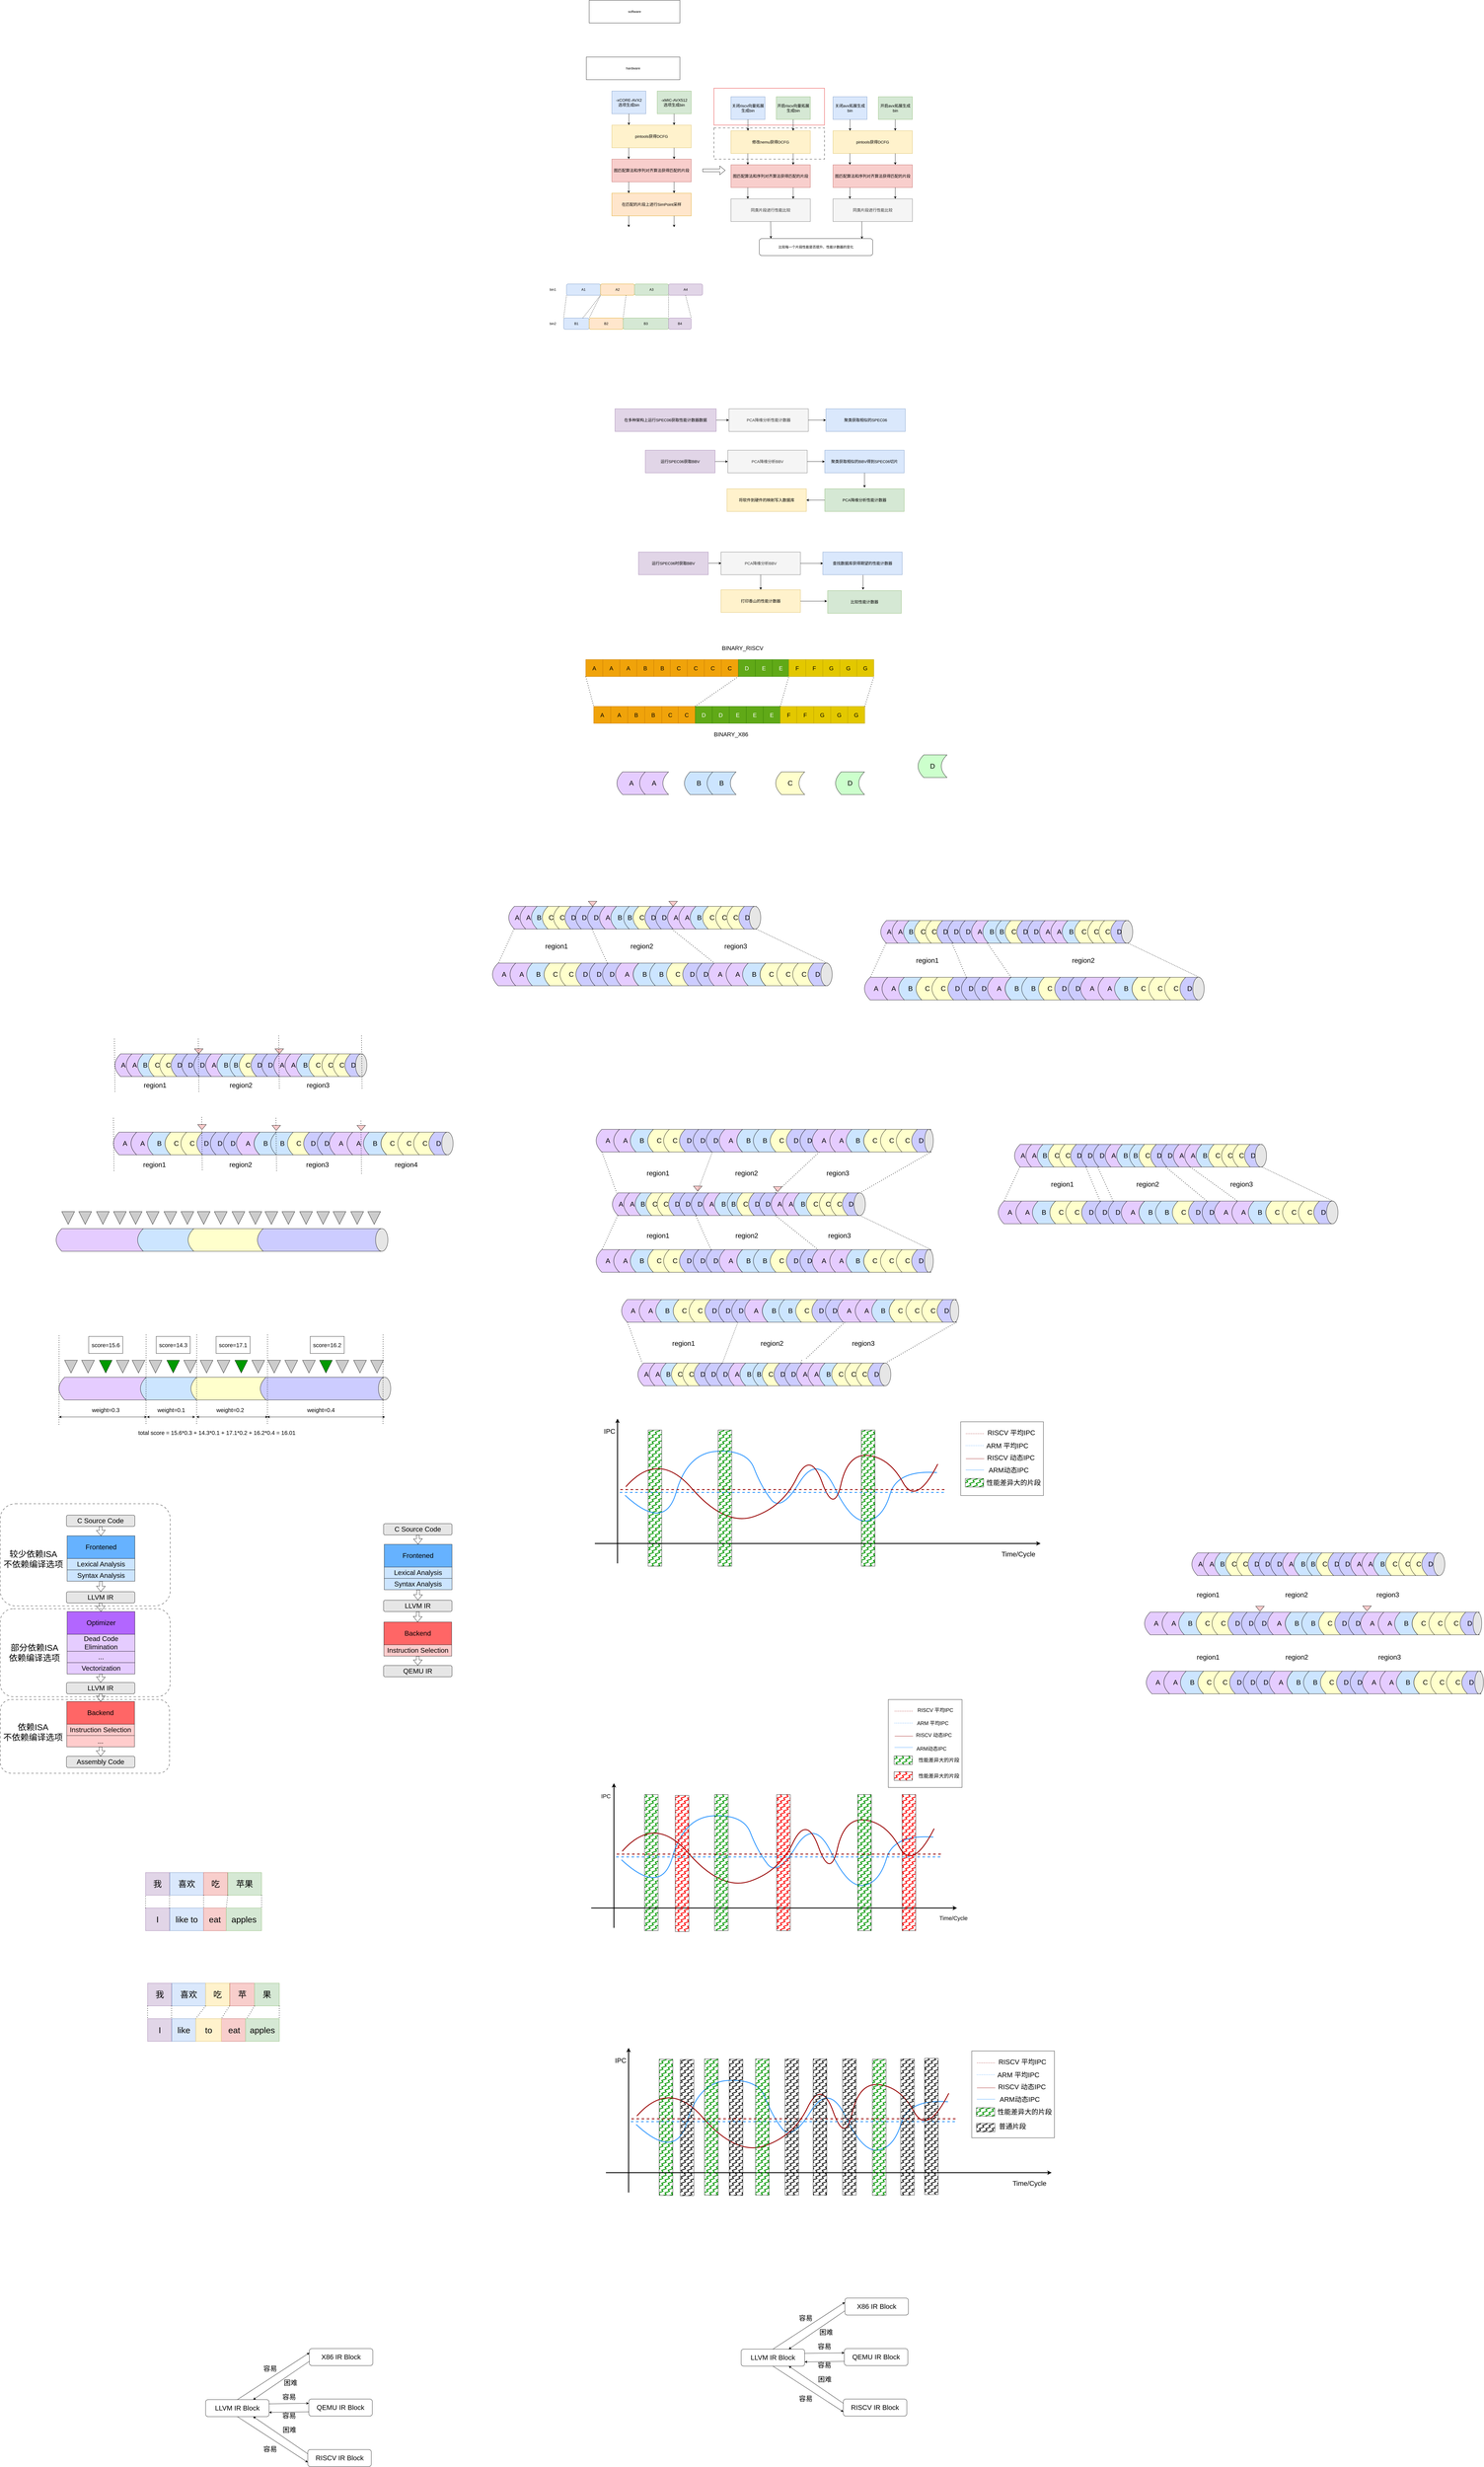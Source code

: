 <mxfile version="26.0.2">
  <diagram name="第 1 页" id="i2iw0MnBpwWRf0WntCYD">
    <mxGraphModel dx="5367" dy="2380" grid="0" gridSize="10" guides="1" tooltips="1" connect="1" arrows="1" fold="1" page="0" pageScale="1" pageWidth="827" pageHeight="1169" math="0" shadow="0">
      <root>
        <mxCell id="0" />
        <mxCell id="1" parent="0" />
        <mxCell id="dYh0cxp7Rpcd_wlFRAOc-487" value="" style="rounded=1;whiteSpace=wrap;html=1;dashed=1;dashPattern=8 8;" parent="1" vertex="1">
          <mxGeometry x="-1877.12" y="6230" width="597.12" height="260" as="geometry" />
        </mxCell>
        <mxCell id="dYh0cxp7Rpcd_wlFRAOc-486" value="" style="rounded=1;whiteSpace=wrap;html=1;dashed=1;dashPattern=8 8;" parent="1" vertex="1">
          <mxGeometry x="-1877.5" y="5910" width="599.62" height="310" as="geometry" />
        </mxCell>
        <mxCell id="dYh0cxp7Rpcd_wlFRAOc-484" value="" style="rounded=1;whiteSpace=wrap;html=1;dashed=1;dashPattern=8 8;" parent="1" vertex="1">
          <mxGeometry x="-1877.5" y="5540" width="600" height="360" as="geometry" />
        </mxCell>
        <mxCell id="dYh0cxp7Rpcd_wlFRAOc-283" value="" style="rounded=0;whiteSpace=wrap;html=1;shadow=0;fillColor=#009900;glass=0;fillStyle=zigzag-line;" parent="1" vertex="1">
          <mxGeometry x="408.01" y="5280" width="47.99" height="480" as="geometry" />
        </mxCell>
        <mxCell id="dYh0cxp7Rpcd_wlFRAOc-266" value="" style="rounded=0;whiteSpace=wrap;html=1;" parent="1" vertex="1">
          <mxGeometry x="1510.38" y="5251" width="291.62" height="260" as="geometry" />
        </mxCell>
        <mxCell id="-V5eyxkP05oD3qSyahIk-59" value="" style="rounded=0;whiteSpace=wrap;html=1;strokeColor=#000000;dashed=1;dashPattern=8 8;" parent="1" vertex="1">
          <mxGeometry x="640" y="690" width="390" height="110" as="geometry" />
        </mxCell>
        <mxCell id="-V5eyxkP05oD3qSyahIk-57" value="" style="rounded=0;whiteSpace=wrap;html=1;strokeColor=#e10909;" parent="1" vertex="1">
          <mxGeometry x="640" y="550" width="390" height="130" as="geometry" />
        </mxCell>
        <mxCell id="-V5eyxkP05oD3qSyahIk-1" value="software" style="rounded=0;whiteSpace=wrap;html=1;" parent="1" vertex="1">
          <mxGeometry x="200" y="240" width="320" height="80" as="geometry" />
        </mxCell>
        <mxCell id="-V5eyxkP05oD3qSyahIk-2" value="hardware" style="rounded=0;whiteSpace=wrap;html=1;" parent="1" vertex="1">
          <mxGeometry x="190" y="440" width="330" height="80" as="geometry" />
        </mxCell>
        <mxCell id="-V5eyxkP05oD3qSyahIk-4" value="&lt;font style=&quot;font-size: 14px;&quot;&gt;pintools获得DCFG&lt;/font&gt;" style="rounded=0;whiteSpace=wrap;html=1;fillColor=#fff2cc;strokeColor=#d6b656;" parent="1" vertex="1">
          <mxGeometry x="280" y="680" width="280" height="80" as="geometry" />
        </mxCell>
        <mxCell id="-V5eyxkP05oD3qSyahIk-5" value="&lt;font style=&quot;font-size: 14px;&quot;&gt;-xCORE-AVX2&lt;/font&gt;&lt;div&gt;&lt;font style=&quot;font-size: 14px;&quot;&gt;选项&lt;/font&gt;&lt;span style=&quot;font-size: 14px; background-color: initial;&quot;&gt;生成bin&lt;/span&gt;&lt;/div&gt;" style="rounded=0;whiteSpace=wrap;html=1;fillColor=#dae8fc;strokeColor=#6c8ebf;" parent="1" vertex="1">
          <mxGeometry x="280" y="560" width="120" height="80" as="geometry" />
        </mxCell>
        <mxCell id="-V5eyxkP05oD3qSyahIk-6" value="&lt;font style=&quot;font-size: 14px;&quot;&gt;-xMIC-AVX512&lt;/font&gt;&lt;div style=&quot;font-size: 14px;&quot;&gt;&lt;font style=&quot;font-size: 14px;&quot;&gt;选项&lt;span style=&quot;background-color: initial;&quot;&gt;生成bin&lt;/span&gt;&lt;/font&gt;&lt;/div&gt;" style="rounded=0;whiteSpace=wrap;html=1;fillColor=#d5e8d4;strokeColor=#82b366;" parent="1" vertex="1">
          <mxGeometry x="440" y="560" width="120" height="80" as="geometry" />
        </mxCell>
        <mxCell id="-V5eyxkP05oD3qSyahIk-7" value="&lt;font style=&quot;font-size: 14px;&quot;&gt;图匹配算法和序列对齐算法获得匹配的片段&lt;/font&gt;" style="rounded=0;whiteSpace=wrap;html=1;fillColor=#f8cecc;strokeColor=#b85450;" parent="1" vertex="1">
          <mxGeometry x="280" y="800" width="280" height="80" as="geometry" />
        </mxCell>
        <mxCell id="-V5eyxkP05oD3qSyahIk-8" value="&lt;font style=&quot;font-size: 14px;&quot;&gt;在匹配的片段上进行SimPoint采样&lt;/font&gt;" style="rounded=0;whiteSpace=wrap;html=1;fillColor=#ffe6cc;strokeColor=#d79b00;" parent="1" vertex="1">
          <mxGeometry x="280" y="920" width="280" height="80" as="geometry" />
        </mxCell>
        <mxCell id="-V5eyxkP05oD3qSyahIk-10" value="&lt;font style=&quot;font-size: 14px;&quot;&gt;在多种架构上运行SPEC06获取性能计数器数据&lt;/font&gt;" style="rounded=0;whiteSpace=wrap;html=1;fillColor=#e1d5e7;strokeColor=#9673a6;" parent="1" vertex="1">
          <mxGeometry x="291" y="1680" width="357" height="80" as="geometry" />
        </mxCell>
        <mxCell id="-V5eyxkP05oD3qSyahIk-11" value="" style="endArrow=classic;html=1;rounded=0;exitX=0.5;exitY=1;exitDx=0;exitDy=0;" parent="1" source="-V5eyxkP05oD3qSyahIk-5" edge="1">
          <mxGeometry width="50" height="50" relative="1" as="geometry">
            <mxPoint x="420" y="710" as="sourcePoint" />
            <mxPoint x="340" y="680" as="targetPoint" />
          </mxGeometry>
        </mxCell>
        <mxCell id="-V5eyxkP05oD3qSyahIk-13" value="" style="endArrow=classic;html=1;rounded=0;exitX=0.5;exitY=1;exitDx=0;exitDy=0;" parent="1" edge="1">
          <mxGeometry width="50" height="50" relative="1" as="geometry">
            <mxPoint x="339.5" y="760" as="sourcePoint" />
            <mxPoint x="339.5" y="800" as="targetPoint" />
          </mxGeometry>
        </mxCell>
        <mxCell id="-V5eyxkP05oD3qSyahIk-16" value="" style="endArrow=classic;html=1;rounded=0;exitX=0.5;exitY=1;exitDx=0;exitDy=0;" parent="1" edge="1">
          <mxGeometry width="50" height="50" relative="1" as="geometry">
            <mxPoint x="499.5" y="640" as="sourcePoint" />
            <mxPoint x="499.5" y="680" as="targetPoint" />
          </mxGeometry>
        </mxCell>
        <mxCell id="-V5eyxkP05oD3qSyahIk-17" value="" style="endArrow=classic;html=1;rounded=0;exitX=0.5;exitY=1;exitDx=0;exitDy=0;" parent="1" edge="1">
          <mxGeometry width="50" height="50" relative="1" as="geometry">
            <mxPoint x="499.5" y="760" as="sourcePoint" />
            <mxPoint x="499.5" y="800" as="targetPoint" />
          </mxGeometry>
        </mxCell>
        <mxCell id="-V5eyxkP05oD3qSyahIk-18" value="" style="endArrow=classic;html=1;rounded=0;exitX=0.5;exitY=1;exitDx=0;exitDy=0;" parent="1" edge="1">
          <mxGeometry width="50" height="50" relative="1" as="geometry">
            <mxPoint x="339.5" y="880" as="sourcePoint" />
            <mxPoint x="339.5" y="920" as="targetPoint" />
          </mxGeometry>
        </mxCell>
        <mxCell id="-V5eyxkP05oD3qSyahIk-19" value="" style="endArrow=classic;html=1;rounded=0;exitX=0.5;exitY=1;exitDx=0;exitDy=0;" parent="1" edge="1">
          <mxGeometry width="50" height="50" relative="1" as="geometry">
            <mxPoint x="339.5" y="1000" as="sourcePoint" />
            <mxPoint x="339.5" y="1040" as="targetPoint" />
          </mxGeometry>
        </mxCell>
        <mxCell id="-V5eyxkP05oD3qSyahIk-20" value="" style="endArrow=classic;html=1;rounded=0;exitX=0.5;exitY=1;exitDx=0;exitDy=0;" parent="1" edge="1">
          <mxGeometry width="50" height="50" relative="1" as="geometry">
            <mxPoint x="499.5" y="880" as="sourcePoint" />
            <mxPoint x="499.5" y="920" as="targetPoint" />
          </mxGeometry>
        </mxCell>
        <mxCell id="-V5eyxkP05oD3qSyahIk-21" value="" style="endArrow=classic;html=1;rounded=0;exitX=0.5;exitY=1;exitDx=0;exitDy=0;" parent="1" edge="1">
          <mxGeometry width="50" height="50" relative="1" as="geometry">
            <mxPoint x="499.5" y="1000" as="sourcePoint" />
            <mxPoint x="499.5" y="1040" as="targetPoint" />
          </mxGeometry>
        </mxCell>
        <mxCell id="-V5eyxkP05oD3qSyahIk-23" value="A1" style="rounded=1;whiteSpace=wrap;html=1;fillColor=#dae8fc;strokeColor=#6c8ebf;" parent="1" vertex="1">
          <mxGeometry x="120" y="1240" width="120" height="40" as="geometry" />
        </mxCell>
        <mxCell id="-V5eyxkP05oD3qSyahIk-24" value="A2" style="rounded=1;whiteSpace=wrap;html=1;fillColor=#ffe6cc;strokeColor=#d79b00;" parent="1" vertex="1">
          <mxGeometry x="240" y="1240" width="120" height="40" as="geometry" />
        </mxCell>
        <mxCell id="-V5eyxkP05oD3qSyahIk-25" value="A3" style="rounded=1;whiteSpace=wrap;html=1;fillColor=#d5e8d4;strokeColor=#82b366;" parent="1" vertex="1">
          <mxGeometry x="360" y="1240" width="120" height="40" as="geometry" />
        </mxCell>
        <mxCell id="-V5eyxkP05oD3qSyahIk-26" value="A4" style="rounded=1;whiteSpace=wrap;html=1;fillColor=#e1d5e7;strokeColor=#9673a6;" parent="1" vertex="1">
          <mxGeometry x="480" y="1240" width="120" height="40" as="geometry" />
        </mxCell>
        <mxCell id="-V5eyxkP05oD3qSyahIk-27" value="B1" style="rounded=1;whiteSpace=wrap;html=1;fillColor=#dae8fc;strokeColor=#6c8ebf;" parent="1" vertex="1">
          <mxGeometry x="110" y="1360" width="90" height="40" as="geometry" />
        </mxCell>
        <mxCell id="-V5eyxkP05oD3qSyahIk-28" value="B2" style="rounded=1;whiteSpace=wrap;html=1;fillColor=#ffe6cc;strokeColor=#d79b00;" parent="1" vertex="1">
          <mxGeometry x="200" y="1360" width="120" height="40" as="geometry" />
        </mxCell>
        <mxCell id="-V5eyxkP05oD3qSyahIk-29" value="B3" style="rounded=1;whiteSpace=wrap;html=1;fillColor=#d5e8d4;strokeColor=#82b366;" parent="1" vertex="1">
          <mxGeometry x="320" y="1360" width="160" height="40" as="geometry" />
        </mxCell>
        <mxCell id="-V5eyxkP05oD3qSyahIk-33" value="B4" style="rounded=1;whiteSpace=wrap;html=1;fillColor=#e1d5e7;strokeColor=#9673a6;" parent="1" vertex="1">
          <mxGeometry x="480" y="1360" width="80" height="40" as="geometry" />
        </mxCell>
        <mxCell id="-V5eyxkP05oD3qSyahIk-34" value="" style="endArrow=none;dashed=1;html=1;rounded=0;exitX=0;exitY=0;exitDx=0;exitDy=0;entryX=0;entryY=1;entryDx=0;entryDy=0;" parent="1" source="-V5eyxkP05oD3qSyahIk-27" target="-V5eyxkP05oD3qSyahIk-23" edge="1">
          <mxGeometry width="50" height="50" relative="1" as="geometry">
            <mxPoint x="420" y="1200" as="sourcePoint" />
            <mxPoint x="470" y="1150" as="targetPoint" />
          </mxGeometry>
        </mxCell>
        <mxCell id="-V5eyxkP05oD3qSyahIk-35" value="" style="endArrow=none;dashed=1;html=1;rounded=0;exitX=0.75;exitY=0;exitDx=0;exitDy=0;entryX=0;entryY=1;entryDx=0;entryDy=0;" parent="1" source="-V5eyxkP05oD3qSyahIk-27" target="-V5eyxkP05oD3qSyahIk-24" edge="1">
          <mxGeometry width="50" height="50" relative="1" as="geometry">
            <mxPoint x="420" y="1200" as="sourcePoint" />
            <mxPoint x="470" y="1150" as="targetPoint" />
          </mxGeometry>
        </mxCell>
        <mxCell id="-V5eyxkP05oD3qSyahIk-38" value="" style="endArrow=none;dashed=1;html=1;rounded=0;exitX=1;exitY=1;exitDx=0;exitDy=0;entryX=0;entryY=0;entryDx=0;entryDy=0;" parent="1" source="-V5eyxkP05oD3qSyahIk-25" target="-V5eyxkP05oD3qSyahIk-33" edge="1">
          <mxGeometry width="50" height="50" relative="1" as="geometry">
            <mxPoint x="420" y="1200" as="sourcePoint" />
            <mxPoint x="470" y="1150" as="targetPoint" />
          </mxGeometry>
        </mxCell>
        <mxCell id="-V5eyxkP05oD3qSyahIk-39" value="" style="endArrow=none;dashed=1;html=1;rounded=0;exitX=0.5;exitY=1;exitDx=0;exitDy=0;entryX=1;entryY=0;entryDx=0;entryDy=0;" parent="1" source="-V5eyxkP05oD3qSyahIk-26" target="-V5eyxkP05oD3qSyahIk-33" edge="1">
          <mxGeometry width="50" height="50" relative="1" as="geometry">
            <mxPoint x="420" y="1200" as="sourcePoint" />
            <mxPoint x="470" y="1150" as="targetPoint" />
          </mxGeometry>
        </mxCell>
        <mxCell id="-V5eyxkP05oD3qSyahIk-40" value="bin1" style="text;html=1;align=center;verticalAlign=middle;whiteSpace=wrap;rounded=0;" parent="1" vertex="1">
          <mxGeometry x="42" y="1245" width="60" height="30" as="geometry" />
        </mxCell>
        <mxCell id="-V5eyxkP05oD3qSyahIk-41" value="bin2" style="text;html=1;align=center;verticalAlign=middle;whiteSpace=wrap;rounded=0;" parent="1" vertex="1">
          <mxGeometry x="42" y="1365" width="60" height="30" as="geometry" />
        </mxCell>
        <mxCell id="-V5eyxkP05oD3qSyahIk-42" value="" style="shape=flexArrow;endArrow=classic;html=1;rounded=0;" parent="1" edge="1">
          <mxGeometry width="50" height="50" relative="1" as="geometry">
            <mxPoint x="600" y="839.5" as="sourcePoint" />
            <mxPoint x="680" y="839.5" as="targetPoint" />
          </mxGeometry>
        </mxCell>
        <mxCell id="-V5eyxkP05oD3qSyahIk-43" value="&lt;span style=&quot;font-size: 14px;&quot;&gt;修改nemu获得DCFG&lt;/span&gt;" style="rounded=0;whiteSpace=wrap;html=1;fillColor=#fff2cc;strokeColor=#d6b656;" parent="1" vertex="1">
          <mxGeometry x="700" y="700" width="280" height="80" as="geometry" />
        </mxCell>
        <mxCell id="-V5eyxkP05oD3qSyahIk-44" value="&lt;span style=&quot;font-size: 14px;&quot;&gt;关闭riscv向量拓展生成bin&lt;/span&gt;" style="rounded=0;whiteSpace=wrap;html=1;fillColor=#dae8fc;strokeColor=#6c8ebf;" parent="1" vertex="1">
          <mxGeometry x="700" y="580" width="120" height="80" as="geometry" />
        </mxCell>
        <mxCell id="-V5eyxkP05oD3qSyahIk-45" value="&lt;span style=&quot;font-size: 14px;&quot;&gt;开启riscv向量拓展生成bin&lt;/span&gt;" style="rounded=0;whiteSpace=wrap;html=1;fillColor=#d5e8d4;strokeColor=#82b366;" parent="1" vertex="1">
          <mxGeometry x="860" y="580" width="120" height="80" as="geometry" />
        </mxCell>
        <mxCell id="-V5eyxkP05oD3qSyahIk-46" value="&lt;font style=&quot;font-size: 14px;&quot;&gt;图匹配算法和序列对齐算法获得匹配的片段&lt;/font&gt;" style="rounded=0;whiteSpace=wrap;html=1;fillColor=#f8cecc;strokeColor=#b85450;" parent="1" vertex="1">
          <mxGeometry x="700" y="820" width="280" height="80" as="geometry" />
        </mxCell>
        <mxCell id="-V5eyxkP05oD3qSyahIk-47" value="&lt;span style=&quot;font-size: 14px;&quot;&gt;同类片段进行性能比较&lt;/span&gt;" style="rounded=0;whiteSpace=wrap;html=1;fillColor=#f5f5f5;strokeColor=#666666;fontColor=#333333;" parent="1" vertex="1">
          <mxGeometry x="700" y="940" width="280" height="80" as="geometry" />
        </mxCell>
        <mxCell id="-V5eyxkP05oD3qSyahIk-49" value="" style="endArrow=classic;html=1;rounded=0;exitX=0.5;exitY=1;exitDx=0;exitDy=0;" parent="1" source="-V5eyxkP05oD3qSyahIk-44" edge="1">
          <mxGeometry width="50" height="50" relative="1" as="geometry">
            <mxPoint x="840" y="730" as="sourcePoint" />
            <mxPoint x="760" y="700" as="targetPoint" />
          </mxGeometry>
        </mxCell>
        <mxCell id="-V5eyxkP05oD3qSyahIk-50" value="" style="endArrow=classic;html=1;rounded=0;exitX=0.5;exitY=1;exitDx=0;exitDy=0;" parent="1" edge="1">
          <mxGeometry width="50" height="50" relative="1" as="geometry">
            <mxPoint x="759.5" y="780" as="sourcePoint" />
            <mxPoint x="759.5" y="820" as="targetPoint" />
          </mxGeometry>
        </mxCell>
        <mxCell id="-V5eyxkP05oD3qSyahIk-51" value="" style="endArrow=classic;html=1;rounded=0;exitX=0.5;exitY=1;exitDx=0;exitDy=0;" parent="1" edge="1">
          <mxGeometry width="50" height="50" relative="1" as="geometry">
            <mxPoint x="919.5" y="660" as="sourcePoint" />
            <mxPoint x="919.5" y="700" as="targetPoint" />
          </mxGeometry>
        </mxCell>
        <mxCell id="-V5eyxkP05oD3qSyahIk-52" value="" style="endArrow=classic;html=1;rounded=0;exitX=0.5;exitY=1;exitDx=0;exitDy=0;" parent="1" edge="1">
          <mxGeometry width="50" height="50" relative="1" as="geometry">
            <mxPoint x="919.5" y="780" as="sourcePoint" />
            <mxPoint x="919.5" y="820" as="targetPoint" />
          </mxGeometry>
        </mxCell>
        <mxCell id="-V5eyxkP05oD3qSyahIk-53" value="" style="endArrow=classic;html=1;rounded=0;exitX=0.5;exitY=1;exitDx=0;exitDy=0;" parent="1" edge="1">
          <mxGeometry width="50" height="50" relative="1" as="geometry">
            <mxPoint x="759.5" y="900" as="sourcePoint" />
            <mxPoint x="759.5" y="940" as="targetPoint" />
          </mxGeometry>
        </mxCell>
        <mxCell id="-V5eyxkP05oD3qSyahIk-55" value="" style="endArrow=classic;html=1;rounded=0;exitX=0.5;exitY=1;exitDx=0;exitDy=0;" parent="1" edge="1">
          <mxGeometry width="50" height="50" relative="1" as="geometry">
            <mxPoint x="919.5" y="900" as="sourcePoint" />
            <mxPoint x="919.5" y="940" as="targetPoint" />
          </mxGeometry>
        </mxCell>
        <mxCell id="-V5eyxkP05oD3qSyahIk-62" value="&lt;span style=&quot;font-size: 14px;&quot;&gt;pintools获得DCFG&lt;/span&gt;" style="rounded=0;whiteSpace=wrap;html=1;fillColor=#fff2cc;strokeColor=#d6b656;" parent="1" vertex="1">
          <mxGeometry x="1060" y="700" width="280" height="80" as="geometry" />
        </mxCell>
        <mxCell id="-V5eyxkP05oD3qSyahIk-63" value="&lt;span style=&quot;font-size: 14px;&quot;&gt;关闭avx拓展生成bin&lt;/span&gt;" style="rounded=0;whiteSpace=wrap;html=1;fillColor=#dae8fc;strokeColor=#6c8ebf;" parent="1" vertex="1">
          <mxGeometry x="1060" y="580" width="120" height="80" as="geometry" />
        </mxCell>
        <mxCell id="-V5eyxkP05oD3qSyahIk-64" value="&lt;span style=&quot;font-size: 14px;&quot;&gt;开启avx拓展生成bin&lt;/span&gt;" style="rounded=0;whiteSpace=wrap;html=1;fillColor=#d5e8d4;strokeColor=#82b366;" parent="1" vertex="1">
          <mxGeometry x="1220" y="580" width="120" height="80" as="geometry" />
        </mxCell>
        <mxCell id="-V5eyxkP05oD3qSyahIk-65" value="&lt;font style=&quot;font-size: 14px;&quot;&gt;图匹配算法和序列对齐算法获得匹配的片段&lt;/font&gt;" style="rounded=0;whiteSpace=wrap;html=1;fillColor=#f8cecc;strokeColor=#b85450;" parent="1" vertex="1">
          <mxGeometry x="1060" y="820" width="280" height="80" as="geometry" />
        </mxCell>
        <mxCell id="-V5eyxkP05oD3qSyahIk-66" value="&lt;span style=&quot;font-size: 14px;&quot;&gt;同类片段进行性能比较&lt;/span&gt;" style="rounded=0;whiteSpace=wrap;html=1;fillColor=#f5f5f5;strokeColor=#666666;fontColor=#333333;" parent="1" vertex="1">
          <mxGeometry x="1060" y="940" width="280" height="80" as="geometry" />
        </mxCell>
        <mxCell id="-V5eyxkP05oD3qSyahIk-67" value="" style="endArrow=classic;html=1;rounded=0;exitX=0.5;exitY=1;exitDx=0;exitDy=0;" parent="1" source="-V5eyxkP05oD3qSyahIk-63" edge="1">
          <mxGeometry width="50" height="50" relative="1" as="geometry">
            <mxPoint x="1200" y="730" as="sourcePoint" />
            <mxPoint x="1120" y="700" as="targetPoint" />
          </mxGeometry>
        </mxCell>
        <mxCell id="-V5eyxkP05oD3qSyahIk-68" value="" style="endArrow=classic;html=1;rounded=0;exitX=0.5;exitY=1;exitDx=0;exitDy=0;" parent="1" edge="1">
          <mxGeometry width="50" height="50" relative="1" as="geometry">
            <mxPoint x="1119.5" y="780" as="sourcePoint" />
            <mxPoint x="1119.5" y="820" as="targetPoint" />
          </mxGeometry>
        </mxCell>
        <mxCell id="-V5eyxkP05oD3qSyahIk-69" value="" style="endArrow=classic;html=1;rounded=0;exitX=0.5;exitY=1;exitDx=0;exitDy=0;" parent="1" edge="1">
          <mxGeometry width="50" height="50" relative="1" as="geometry">
            <mxPoint x="1279.5" y="660" as="sourcePoint" />
            <mxPoint x="1279.5" y="700" as="targetPoint" />
          </mxGeometry>
        </mxCell>
        <mxCell id="-V5eyxkP05oD3qSyahIk-70" value="" style="endArrow=classic;html=1;rounded=0;exitX=0.5;exitY=1;exitDx=0;exitDy=0;" parent="1" edge="1">
          <mxGeometry width="50" height="50" relative="1" as="geometry">
            <mxPoint x="1279.5" y="780" as="sourcePoint" />
            <mxPoint x="1279.5" y="820" as="targetPoint" />
          </mxGeometry>
        </mxCell>
        <mxCell id="-V5eyxkP05oD3qSyahIk-71" value="" style="endArrow=classic;html=1;rounded=0;exitX=0.5;exitY=1;exitDx=0;exitDy=0;" parent="1" edge="1">
          <mxGeometry width="50" height="50" relative="1" as="geometry">
            <mxPoint x="1119.5" y="900" as="sourcePoint" />
            <mxPoint x="1119.5" y="940" as="targetPoint" />
          </mxGeometry>
        </mxCell>
        <mxCell id="-V5eyxkP05oD3qSyahIk-72" value="" style="endArrow=classic;html=1;rounded=0;exitX=0.5;exitY=1;exitDx=0;exitDy=0;" parent="1" edge="1">
          <mxGeometry width="50" height="50" relative="1" as="geometry">
            <mxPoint x="1279.5" y="900" as="sourcePoint" />
            <mxPoint x="1279.5" y="940" as="targetPoint" />
          </mxGeometry>
        </mxCell>
        <mxCell id="-V5eyxkP05oD3qSyahIk-74" value="比较每一个片段性能是否提升、性能计数器的变化" style="rounded=1;whiteSpace=wrap;html=1;" parent="1" vertex="1">
          <mxGeometry x="800" y="1080" width="400" height="60" as="geometry" />
        </mxCell>
        <mxCell id="-V5eyxkP05oD3qSyahIk-75" value="" style="endArrow=classic;html=1;rounded=0;exitX=0.5;exitY=1;exitDx=0;exitDy=0;" parent="1" source="-V5eyxkP05oD3qSyahIk-47" edge="1">
          <mxGeometry width="50" height="50" relative="1" as="geometry">
            <mxPoint x="910" y="910" as="sourcePoint" />
            <mxPoint x="841" y="1080" as="targetPoint" />
          </mxGeometry>
        </mxCell>
        <mxCell id="-V5eyxkP05oD3qSyahIk-76" value="" style="endArrow=classic;html=1;rounded=0;exitX=0.362;exitY=1;exitDx=0;exitDy=0;exitPerimeter=0;entryX=0.905;entryY=0.022;entryDx=0;entryDy=0;entryPerimeter=0;" parent="1" source="-V5eyxkP05oD3qSyahIk-66" target="-V5eyxkP05oD3qSyahIk-74" edge="1">
          <mxGeometry width="50" height="50" relative="1" as="geometry">
            <mxPoint x="910" y="910" as="sourcePoint" />
            <mxPoint x="960" y="860" as="targetPoint" />
          </mxGeometry>
        </mxCell>
        <mxCell id="-V5eyxkP05oD3qSyahIk-77" value="" style="endArrow=none;dashed=1;html=1;rounded=0;exitX=0;exitY=1;exitDx=0;exitDy=0;entryX=0;entryY=0;entryDx=0;entryDy=0;" parent="1" source="-V5eyxkP05oD3qSyahIk-24" target="-V5eyxkP05oD3qSyahIk-28" edge="1">
          <mxGeometry width="50" height="50" relative="1" as="geometry">
            <mxPoint x="569" y="1058" as="sourcePoint" />
            <mxPoint x="619" y="1008" as="targetPoint" />
          </mxGeometry>
        </mxCell>
        <mxCell id="-V5eyxkP05oD3qSyahIk-78" value="" style="endArrow=none;dashed=1;html=1;rounded=0;exitX=0.75;exitY=1;exitDx=0;exitDy=0;entryX=1;entryY=0;entryDx=0;entryDy=0;" parent="1" source="-V5eyxkP05oD3qSyahIk-24" target="-V5eyxkP05oD3qSyahIk-28" edge="1">
          <mxGeometry width="50" height="50" relative="1" as="geometry">
            <mxPoint x="250" y="1290" as="sourcePoint" />
            <mxPoint x="210" y="1370" as="targetPoint" />
          </mxGeometry>
        </mxCell>
        <mxCell id="zMGi11s-x-DDY7156axo-2" value="&lt;span style=&quot;font-size: 14px;&quot;&gt;PCA降维分析性能计数器&lt;/span&gt;" style="rounded=0;whiteSpace=wrap;html=1;fillColor=#f5f5f5;strokeColor=#666666;fontColor=#333333;" parent="1" vertex="1">
          <mxGeometry x="693" y="1680" width="280" height="80" as="geometry" />
        </mxCell>
        <mxCell id="zMGi11s-x-DDY7156axo-3" value="&lt;span style=&quot;font-size: 14px;&quot;&gt;聚类获取相似的SPEC06&lt;/span&gt;" style="rounded=0;whiteSpace=wrap;html=1;fillColor=#dae8fc;strokeColor=#6c8ebf;" parent="1" vertex="1">
          <mxGeometry x="1035" y="1680" width="280" height="80" as="geometry" />
        </mxCell>
        <mxCell id="zMGi11s-x-DDY7156axo-4" value="&lt;font style=&quot;font-size: 14px;&quot;&gt;运行SPEC06获取BBV&lt;/font&gt;" style="rounded=0;whiteSpace=wrap;html=1;fillColor=#e1d5e7;strokeColor=#9673a6;" parent="1" vertex="1">
          <mxGeometry x="398" y="1826" width="246" height="80" as="geometry" />
        </mxCell>
        <mxCell id="zMGi11s-x-DDY7156axo-5" value="&lt;span style=&quot;font-size: 14px;&quot;&gt;PCA降维分析BBV&lt;/span&gt;" style="rounded=0;whiteSpace=wrap;html=1;fillColor=#f5f5f5;strokeColor=#666666;fontColor=#333333;" parent="1" vertex="1">
          <mxGeometry x="689" y="1826" width="280" height="80" as="geometry" />
        </mxCell>
        <mxCell id="zMGi11s-x-DDY7156axo-6" value="&lt;span style=&quot;font-size: 14px;&quot;&gt;聚类获取相似的BBV得到SPEC06切片&lt;/span&gt;" style="rounded=0;whiteSpace=wrap;html=1;fillColor=#dae8fc;strokeColor=#6c8ebf;" parent="1" vertex="1">
          <mxGeometry x="1031" y="1826" width="280" height="80" as="geometry" />
        </mxCell>
        <mxCell id="zMGi11s-x-DDY7156axo-7" value="" style="endArrow=classic;html=1;rounded=0;exitX=1;exitY=0.5;exitDx=0;exitDy=0;entryX=0;entryY=0.5;entryDx=0;entryDy=0;" parent="1" source="-V5eyxkP05oD3qSyahIk-10" target="zMGi11s-x-DDY7156axo-2" edge="1">
          <mxGeometry width="50" height="50" relative="1" as="geometry">
            <mxPoint x="794" y="1656" as="sourcePoint" />
            <mxPoint x="844" y="1606" as="targetPoint" />
          </mxGeometry>
        </mxCell>
        <mxCell id="zMGi11s-x-DDY7156axo-8" value="" style="endArrow=classic;html=1;rounded=0;exitX=1;exitY=0.5;exitDx=0;exitDy=0;entryX=0;entryY=0.5;entryDx=0;entryDy=0;" parent="1" source="zMGi11s-x-DDY7156axo-2" target="zMGi11s-x-DDY7156axo-3" edge="1">
          <mxGeometry width="50" height="50" relative="1" as="geometry">
            <mxPoint x="794" y="1656" as="sourcePoint" />
            <mxPoint x="844" y="1606" as="targetPoint" />
          </mxGeometry>
        </mxCell>
        <mxCell id="zMGi11s-x-DDY7156axo-9" value="" style="endArrow=classic;html=1;rounded=0;exitX=1;exitY=0.5;exitDx=0;exitDy=0;entryX=0;entryY=0.5;entryDx=0;entryDy=0;" parent="1" source="zMGi11s-x-DDY7156axo-4" target="zMGi11s-x-DDY7156axo-5" edge="1">
          <mxGeometry width="50" height="50" relative="1" as="geometry">
            <mxPoint x="794" y="1656" as="sourcePoint" />
            <mxPoint x="844" y="1606" as="targetPoint" />
          </mxGeometry>
        </mxCell>
        <mxCell id="zMGi11s-x-DDY7156axo-10" value="" style="endArrow=classic;html=1;rounded=0;exitX=1;exitY=0.5;exitDx=0;exitDy=0;entryX=0;entryY=0.5;entryDx=0;entryDy=0;" parent="1" source="zMGi11s-x-DDY7156axo-5" target="zMGi11s-x-DDY7156axo-6" edge="1">
          <mxGeometry width="50" height="50" relative="1" as="geometry">
            <mxPoint x="794" y="1656" as="sourcePoint" />
            <mxPoint x="844" y="1606" as="targetPoint" />
          </mxGeometry>
        </mxCell>
        <mxCell id="zMGi11s-x-DDY7156axo-11" value="" style="endArrow=classic;html=1;rounded=0;exitX=0.5;exitY=1;exitDx=0;exitDy=0;" parent="1" source="zMGi11s-x-DDY7156axo-6" edge="1">
          <mxGeometry width="50" height="50" relative="1" as="geometry">
            <mxPoint x="794" y="1656" as="sourcePoint" />
            <mxPoint x="1171" y="1958" as="targetPoint" />
          </mxGeometry>
        </mxCell>
        <mxCell id="zMGi11s-x-DDY7156axo-12" value="&lt;span style=&quot;font-size: 14px;&quot;&gt;PCA降维分析性能计数器&lt;/span&gt;" style="rounded=0;whiteSpace=wrap;html=1;fillColor=#d5e8d4;strokeColor=#82b366;" parent="1" vertex="1">
          <mxGeometry x="1031" y="1962" width="280" height="80" as="geometry" />
        </mxCell>
        <mxCell id="zMGi11s-x-DDY7156axo-13" value="" style="endArrow=classic;html=1;rounded=0;exitX=0;exitY=0.5;exitDx=0;exitDy=0;" parent="1" source="zMGi11s-x-DDY7156axo-12" target="zMGi11s-x-DDY7156axo-14" edge="1">
          <mxGeometry width="50" height="50" relative="1" as="geometry">
            <mxPoint x="794" y="1656" as="sourcePoint" />
            <mxPoint x="844" y="1606" as="targetPoint" />
          </mxGeometry>
        </mxCell>
        <mxCell id="zMGi11s-x-DDY7156axo-14" value="&lt;span style=&quot;font-size: 14px;&quot;&gt;将软件到硬件的映射写入数据库&lt;/span&gt;" style="rounded=0;whiteSpace=wrap;html=1;fillColor=#fff2cc;strokeColor=#d6b656;" parent="1" vertex="1">
          <mxGeometry x="686" y="1962" width="280" height="80" as="geometry" />
        </mxCell>
        <mxCell id="zMGi11s-x-DDY7156axo-15" value="&lt;font style=&quot;font-size: 14px;&quot;&gt;运行SPEC06时获取BBV&lt;/font&gt;" style="rounded=0;whiteSpace=wrap;html=1;fillColor=#e1d5e7;strokeColor=#9673a6;" parent="1" vertex="1">
          <mxGeometry x="374" y="2185" width="246" height="80" as="geometry" />
        </mxCell>
        <mxCell id="zMGi11s-x-DDY7156axo-17" value="&lt;span style=&quot;font-size: 14px;&quot;&gt;PCA降维分析BBV&lt;/span&gt;" style="rounded=0;whiteSpace=wrap;html=1;fillColor=#f5f5f5;strokeColor=#666666;fontColor=#333333;" parent="1" vertex="1">
          <mxGeometry x="665" y="2185" width="280" height="80" as="geometry" />
        </mxCell>
        <mxCell id="zMGi11s-x-DDY7156axo-18" value="" style="endArrow=classic;html=1;rounded=0;exitX=1;exitY=0.5;exitDx=0;exitDy=0;" parent="1" source="zMGi11s-x-DDY7156axo-17" edge="1">
          <mxGeometry width="50" height="50" relative="1" as="geometry">
            <mxPoint x="794" y="1989" as="sourcePoint" />
            <mxPoint x="1025" y="2225" as="targetPoint" />
          </mxGeometry>
        </mxCell>
        <mxCell id="zMGi11s-x-DDY7156axo-19" value="&lt;span style=&quot;font-size: 14px;&quot;&gt;查找数据库获得期望的性能计数器&lt;/span&gt;" style="rounded=0;whiteSpace=wrap;html=1;fillColor=#dae8fc;strokeColor=#6c8ebf;" parent="1" vertex="1">
          <mxGeometry x="1024" y="2185" width="280" height="80" as="geometry" />
        </mxCell>
        <mxCell id="zMGi11s-x-DDY7156axo-20" value="&lt;span style=&quot;font-size: 14px;&quot;&gt;打印香山的性能计数器&lt;/span&gt;" style="rounded=0;whiteSpace=wrap;html=1;fillColor=#fff2cc;strokeColor=#d6b656;" parent="1" vertex="1">
          <mxGeometry x="665" y="2318" width="280" height="80" as="geometry" />
        </mxCell>
        <mxCell id="zMGi11s-x-DDY7156axo-21" value="" style="endArrow=classic;html=1;rounded=0;exitX=0.5;exitY=1;exitDx=0;exitDy=0;entryX=0.5;entryY=0;entryDx=0;entryDy=0;" parent="1" source="zMGi11s-x-DDY7156axo-17" target="zMGi11s-x-DDY7156axo-20" edge="1">
          <mxGeometry width="50" height="50" relative="1" as="geometry">
            <mxPoint x="794" y="1989" as="sourcePoint" />
            <mxPoint x="844" y="1939" as="targetPoint" />
          </mxGeometry>
        </mxCell>
        <mxCell id="zMGi11s-x-DDY7156axo-22" value="" style="endArrow=classic;html=1;rounded=0;exitX=1;exitY=0.5;exitDx=0;exitDy=0;entryX=0;entryY=0.5;entryDx=0;entryDy=0;" parent="1" edge="1">
          <mxGeometry width="50" height="50" relative="1" as="geometry">
            <mxPoint x="621" y="2224.5" as="sourcePoint" />
            <mxPoint x="666" y="2224.5" as="targetPoint" />
          </mxGeometry>
        </mxCell>
        <mxCell id="zMGi11s-x-DDY7156axo-23" value="" style="endArrow=classic;html=1;rounded=0;exitX=1;exitY=0.5;exitDx=0;exitDy=0;" parent="1" source="zMGi11s-x-DDY7156axo-20" edge="1">
          <mxGeometry width="50" height="50" relative="1" as="geometry">
            <mxPoint x="794" y="1989" as="sourcePoint" />
            <mxPoint x="1039" y="2358" as="targetPoint" />
          </mxGeometry>
        </mxCell>
        <mxCell id="zMGi11s-x-DDY7156axo-25" value="&lt;span style=&quot;font-size: 14px;&quot;&gt;比较性能计数器&lt;/span&gt;" style="rounded=0;whiteSpace=wrap;html=1;fillColor=#d5e8d4;strokeColor=#82b366;" parent="1" vertex="1">
          <mxGeometry x="1041" y="2321" width="260" height="80" as="geometry" />
        </mxCell>
        <mxCell id="zMGi11s-x-DDY7156axo-26" value="" style="endArrow=classic;html=1;rounded=0;exitX=0.5;exitY=1;exitDx=0;exitDy=0;" parent="1" edge="1">
          <mxGeometry width="50" height="50" relative="1" as="geometry">
            <mxPoint x="1166" y="2266" as="sourcePoint" />
            <mxPoint x="1166" y="2318" as="targetPoint" />
          </mxGeometry>
        </mxCell>
        <mxCell id="VeOJp4WCpLSbKDR9wH39-1" value="&lt;font style=&quot;font-size: 20px;&quot;&gt;A&lt;/font&gt;" style="rounded=0;whiteSpace=wrap;html=1;fillColor=#f0a30a;fontColor=#000000;strokeColor=#BD7000;" parent="1" vertex="1">
          <mxGeometry x="188" y="2564" width="60" height="60" as="geometry" />
        </mxCell>
        <mxCell id="VeOJp4WCpLSbKDR9wH39-5" value="&lt;font style=&quot;font-size: 20px;&quot;&gt;A&lt;/font&gt;" style="rounded=0;whiteSpace=wrap;html=1;fillColor=#f0a30a;fontColor=#000000;strokeColor=#BD7000;" parent="1" vertex="1">
          <mxGeometry x="248" y="2564" width="60" height="60" as="geometry" />
        </mxCell>
        <mxCell id="VeOJp4WCpLSbKDR9wH39-6" value="&lt;font style=&quot;font-size: 20px;&quot;&gt;A&lt;/font&gt;" style="rounded=0;whiteSpace=wrap;html=1;fillColor=#f0a30a;fontColor=#000000;strokeColor=#BD7000;" parent="1" vertex="1">
          <mxGeometry x="308" y="2564" width="60" height="60" as="geometry" />
        </mxCell>
        <mxCell id="VeOJp4WCpLSbKDR9wH39-7" value="&lt;font style=&quot;font-size: 20px;&quot;&gt;B&lt;/font&gt;" style="rounded=0;whiteSpace=wrap;html=1;fillColor=#f0a30a;fontColor=#000000;strokeColor=#BD7000;" parent="1" vertex="1">
          <mxGeometry x="368" y="2564" width="60" height="60" as="geometry" />
        </mxCell>
        <mxCell id="VeOJp4WCpLSbKDR9wH39-8" value="&lt;font style=&quot;font-size: 20px;&quot;&gt;B&lt;/font&gt;" style="rounded=0;whiteSpace=wrap;html=1;fillColor=#f0a30a;fontColor=#000000;strokeColor=#BD7000;" parent="1" vertex="1">
          <mxGeometry x="428" y="2564" width="60" height="60" as="geometry" />
        </mxCell>
        <mxCell id="VeOJp4WCpLSbKDR9wH39-9" value="&lt;font style=&quot;font-size: 20px;&quot;&gt;C&lt;/font&gt;" style="rounded=0;whiteSpace=wrap;html=1;fillColor=#f0a30a;fontColor=#000000;strokeColor=#BD7000;" parent="1" vertex="1">
          <mxGeometry x="486" y="2564" width="60" height="60" as="geometry" />
        </mxCell>
        <mxCell id="VeOJp4WCpLSbKDR9wH39-10" value="&lt;font style=&quot;font-size: 20px;&quot;&gt;C&lt;/font&gt;" style="rounded=0;whiteSpace=wrap;html=1;fillColor=#f0a30a;fontColor=#000000;strokeColor=#BD7000;" parent="1" vertex="1">
          <mxGeometry x="546" y="2564" width="60" height="60" as="geometry" />
        </mxCell>
        <mxCell id="VeOJp4WCpLSbKDR9wH39-11" value="&lt;font style=&quot;font-size: 20px;&quot;&gt;C&lt;/font&gt;" style="rounded=0;whiteSpace=wrap;html=1;fillColor=#f0a30a;fontColor=#000000;strokeColor=#BD7000;" parent="1" vertex="1">
          <mxGeometry x="606" y="2564" width="60" height="60" as="geometry" />
        </mxCell>
        <mxCell id="VeOJp4WCpLSbKDR9wH39-12" value="&lt;font style=&quot;font-size: 20px;&quot;&gt;C&lt;/font&gt;" style="rounded=0;whiteSpace=wrap;html=1;fillColor=#f0a30a;fontColor=#000000;strokeColor=#BD7000;" parent="1" vertex="1">
          <mxGeometry x="666" y="2564" width="60" height="60" as="geometry" />
        </mxCell>
        <mxCell id="VeOJp4WCpLSbKDR9wH39-13" value="&lt;font style=&quot;font-size: 20px;&quot;&gt;D&lt;/font&gt;" style="rounded=0;whiteSpace=wrap;html=1;fillColor=#60a917;fontColor=#ffffff;strokeColor=#2D7600;" parent="1" vertex="1">
          <mxGeometry x="726" y="2564" width="60" height="60" as="geometry" />
        </mxCell>
        <mxCell id="VeOJp4WCpLSbKDR9wH39-14" value="&lt;font style=&quot;font-size: 20px;&quot;&gt;E&lt;/font&gt;" style="rounded=0;whiteSpace=wrap;html=1;fillColor=#60a917;fontColor=#ffffff;strokeColor=#2D7600;" parent="1" vertex="1">
          <mxGeometry x="786" y="2564" width="60" height="60" as="geometry" />
        </mxCell>
        <mxCell id="VeOJp4WCpLSbKDR9wH39-15" value="&lt;font style=&quot;font-size: 20px;&quot;&gt;E&lt;/font&gt;" style="rounded=0;whiteSpace=wrap;html=1;fillColor=#60a917;fontColor=#ffffff;strokeColor=#2D7600;" parent="1" vertex="1">
          <mxGeometry x="846" y="2564" width="60" height="60" as="geometry" />
        </mxCell>
        <mxCell id="VeOJp4WCpLSbKDR9wH39-16" value="&lt;font style=&quot;font-size: 20px;&quot;&gt;F&lt;/font&gt;" style="rounded=0;whiteSpace=wrap;html=1;fillColor=#e3c800;fontColor=#000000;strokeColor=#B09500;" parent="1" vertex="1">
          <mxGeometry x="904" y="2564" width="60" height="60" as="geometry" />
        </mxCell>
        <mxCell id="VeOJp4WCpLSbKDR9wH39-17" value="&lt;font style=&quot;font-size: 20px;&quot;&gt;F&lt;/font&gt;" style="rounded=0;whiteSpace=wrap;html=1;fillColor=#e3c800;fontColor=#000000;strokeColor=#B09500;" parent="1" vertex="1">
          <mxGeometry x="964" y="2564" width="60" height="60" as="geometry" />
        </mxCell>
        <mxCell id="VeOJp4WCpLSbKDR9wH39-18" value="&lt;font style=&quot;font-size: 20px;&quot;&gt;G&lt;/font&gt;" style="rounded=0;whiteSpace=wrap;html=1;fillColor=#e3c800;fontColor=#000000;strokeColor=#B09500;" parent="1" vertex="1">
          <mxGeometry x="1024" y="2564" width="60" height="60" as="geometry" />
        </mxCell>
        <mxCell id="VeOJp4WCpLSbKDR9wH39-19" value="&lt;font style=&quot;font-size: 20px;&quot;&gt;G&lt;/font&gt;" style="rounded=0;whiteSpace=wrap;html=1;fillColor=#e3c800;fontColor=#000000;strokeColor=#B09500;" parent="1" vertex="1">
          <mxGeometry x="1084" y="2564" width="60" height="60" as="geometry" />
        </mxCell>
        <mxCell id="VeOJp4WCpLSbKDR9wH39-20" value="&lt;font style=&quot;font-size: 20px;&quot;&gt;G&lt;/font&gt;" style="rounded=0;whiteSpace=wrap;html=1;fillColor=#e3c800;fontColor=#000000;strokeColor=#B09500;" parent="1" vertex="1">
          <mxGeometry x="1144" y="2564" width="60" height="60" as="geometry" />
        </mxCell>
        <mxCell id="VeOJp4WCpLSbKDR9wH39-21" value="&lt;font style=&quot;font-size: 20px;&quot;&gt;A&lt;/font&gt;" style="rounded=0;whiteSpace=wrap;html=1;fillColor=#f0a30a;fontColor=#000000;strokeColor=#BD7000;" parent="1" vertex="1">
          <mxGeometry x="216" y="2729" width="60" height="60" as="geometry" />
        </mxCell>
        <mxCell id="VeOJp4WCpLSbKDR9wH39-22" value="&lt;font style=&quot;font-size: 20px;&quot;&gt;A&lt;/font&gt;" style="rounded=0;whiteSpace=wrap;html=1;fillColor=#f0a30a;fontColor=#000000;strokeColor=#BD7000;" parent="1" vertex="1">
          <mxGeometry x="276" y="2729" width="60" height="60" as="geometry" />
        </mxCell>
        <mxCell id="VeOJp4WCpLSbKDR9wH39-23" value="&lt;font style=&quot;font-size: 20px;&quot;&gt;B&lt;/font&gt;" style="rounded=0;whiteSpace=wrap;html=1;fillColor=#f0a30a;fontColor=#000000;strokeColor=#BD7000;" parent="1" vertex="1">
          <mxGeometry x="336" y="2729" width="60" height="60" as="geometry" />
        </mxCell>
        <mxCell id="VeOJp4WCpLSbKDR9wH39-24" value="&lt;font style=&quot;font-size: 20px;&quot;&gt;B&lt;/font&gt;" style="rounded=0;whiteSpace=wrap;html=1;fillColor=#f0a30a;fontColor=#000000;strokeColor=#BD7000;" parent="1" vertex="1">
          <mxGeometry x="396" y="2729" width="60" height="60" as="geometry" />
        </mxCell>
        <mxCell id="VeOJp4WCpLSbKDR9wH39-25" value="&lt;span style=&quot;font-size: 20px;&quot;&gt;C&lt;/span&gt;" style="rounded=0;whiteSpace=wrap;html=1;fillColor=#f0a30a;fontColor=#000000;strokeColor=#BD7000;" parent="1" vertex="1">
          <mxGeometry x="456" y="2729" width="60" height="60" as="geometry" />
        </mxCell>
        <mxCell id="VeOJp4WCpLSbKDR9wH39-26" value="&lt;font style=&quot;font-size: 20px;&quot;&gt;C&lt;/font&gt;" style="rounded=0;whiteSpace=wrap;html=1;fillColor=#f0a30a;fontColor=#000000;strokeColor=#BD7000;" parent="1" vertex="1">
          <mxGeometry x="514" y="2729" width="60" height="60" as="geometry" />
        </mxCell>
        <mxCell id="VeOJp4WCpLSbKDR9wH39-27" value="&lt;font style=&quot;font-size: 20px;&quot;&gt;D&lt;/font&gt;" style="rounded=0;whiteSpace=wrap;html=1;fillColor=#60a917;fontColor=#ffffff;strokeColor=#2D7600;" parent="1" vertex="1">
          <mxGeometry x="574" y="2729" width="60" height="60" as="geometry" />
        </mxCell>
        <mxCell id="VeOJp4WCpLSbKDR9wH39-28" value="&lt;font style=&quot;font-size: 20px;&quot;&gt;D&lt;/font&gt;" style="rounded=0;whiteSpace=wrap;html=1;fillColor=#60a917;fontColor=#ffffff;strokeColor=#2D7600;" parent="1" vertex="1">
          <mxGeometry x="634" y="2729" width="60" height="60" as="geometry" />
        </mxCell>
        <mxCell id="VeOJp4WCpLSbKDR9wH39-29" value="&lt;font style=&quot;font-size: 20px;&quot;&gt;E&lt;/font&gt;" style="rounded=0;whiteSpace=wrap;html=1;fillColor=#60a917;fontColor=#ffffff;strokeColor=#2D7600;" parent="1" vertex="1">
          <mxGeometry x="694" y="2729" width="60" height="60" as="geometry" />
        </mxCell>
        <mxCell id="VeOJp4WCpLSbKDR9wH39-30" value="&lt;font style=&quot;font-size: 20px;&quot;&gt;E&lt;/font&gt;" style="rounded=0;whiteSpace=wrap;html=1;fillColor=#60a917;fontColor=#ffffff;strokeColor=#2D7600;" parent="1" vertex="1">
          <mxGeometry x="754" y="2729" width="60" height="60" as="geometry" />
        </mxCell>
        <mxCell id="VeOJp4WCpLSbKDR9wH39-31" value="&lt;font style=&quot;font-size: 20px;&quot;&gt;E&lt;/font&gt;" style="rounded=0;whiteSpace=wrap;html=1;fillColor=#60a917;fontColor=#ffffff;strokeColor=#2D7600;" parent="1" vertex="1">
          <mxGeometry x="814" y="2729" width="60" height="60" as="geometry" />
        </mxCell>
        <mxCell id="VeOJp4WCpLSbKDR9wH39-32" value="&lt;font style=&quot;font-size: 20px;&quot;&gt;F&lt;/font&gt;" style="rounded=0;whiteSpace=wrap;html=1;fillColor=#e3c800;fontColor=#000000;strokeColor=#B09500;" parent="1" vertex="1">
          <mxGeometry x="874" y="2729" width="60" height="60" as="geometry" />
        </mxCell>
        <mxCell id="VeOJp4WCpLSbKDR9wH39-33" value="&lt;font style=&quot;font-size: 20px;&quot;&gt;F&lt;/font&gt;" style="rounded=0;whiteSpace=wrap;html=1;fillColor=#e3c800;fontColor=#000000;strokeColor=#B09500;" parent="1" vertex="1">
          <mxGeometry x="932" y="2729" width="60" height="60" as="geometry" />
        </mxCell>
        <mxCell id="VeOJp4WCpLSbKDR9wH39-34" value="&lt;font style=&quot;font-size: 20px;&quot;&gt;G&lt;/font&gt;" style="rounded=0;whiteSpace=wrap;html=1;fillColor=#e3c800;fontColor=#000000;strokeColor=#B09500;" parent="1" vertex="1">
          <mxGeometry x="992" y="2729" width="60" height="60" as="geometry" />
        </mxCell>
        <mxCell id="VeOJp4WCpLSbKDR9wH39-35" value="&lt;font style=&quot;font-size: 20px;&quot;&gt;G&lt;/font&gt;" style="rounded=0;whiteSpace=wrap;html=1;fillColor=#e3c800;fontColor=#000000;strokeColor=#B09500;" parent="1" vertex="1">
          <mxGeometry x="1052" y="2729" width="60" height="60" as="geometry" />
        </mxCell>
        <mxCell id="VeOJp4WCpLSbKDR9wH39-36" value="&lt;font style=&quot;font-size: 20px;&quot;&gt;G&lt;/font&gt;" style="rounded=0;whiteSpace=wrap;html=1;fillColor=#e3c800;fontColor=#000000;strokeColor=#B09500;" parent="1" vertex="1">
          <mxGeometry x="1112" y="2729" width="60" height="60" as="geometry" />
        </mxCell>
        <mxCell id="VeOJp4WCpLSbKDR9wH39-38" value="" style="endArrow=none;dashed=1;html=1;dashPattern=1 3;strokeWidth=2;rounded=0;exitX=0;exitY=1;exitDx=0;exitDy=0;entryX=0;entryY=0;entryDx=0;entryDy=0;" parent="1" source="VeOJp4WCpLSbKDR9wH39-1" target="VeOJp4WCpLSbKDR9wH39-21" edge="1">
          <mxGeometry width="50" height="50" relative="1" as="geometry">
            <mxPoint x="915" y="2493" as="sourcePoint" />
            <mxPoint x="965" y="2443" as="targetPoint" />
          </mxGeometry>
        </mxCell>
        <mxCell id="VeOJp4WCpLSbKDR9wH39-39" value="" style="endArrow=none;dashed=1;html=1;dashPattern=1 3;strokeWidth=2;rounded=0;exitX=1;exitY=0;exitDx=0;exitDy=0;entryX=0;entryY=1;entryDx=0;entryDy=0;" parent="1" source="VeOJp4WCpLSbKDR9wH39-26" target="VeOJp4WCpLSbKDR9wH39-13" edge="1">
          <mxGeometry width="50" height="50" relative="1" as="geometry">
            <mxPoint x="915" y="2493" as="sourcePoint" />
            <mxPoint x="965" y="2443" as="targetPoint" />
          </mxGeometry>
        </mxCell>
        <mxCell id="VeOJp4WCpLSbKDR9wH39-40" value="" style="endArrow=none;dashed=1;html=1;dashPattern=1 3;strokeWidth=2;rounded=0;exitX=1;exitY=0;exitDx=0;exitDy=0;entryX=0;entryY=1;entryDx=0;entryDy=0;" parent="1" source="VeOJp4WCpLSbKDR9wH39-31" target="VeOJp4WCpLSbKDR9wH39-16" edge="1">
          <mxGeometry width="50" height="50" relative="1" as="geometry">
            <mxPoint x="915" y="2493" as="sourcePoint" />
            <mxPoint x="965" y="2443" as="targetPoint" />
          </mxGeometry>
        </mxCell>
        <mxCell id="VeOJp4WCpLSbKDR9wH39-41" value="" style="endArrow=none;dashed=1;html=1;dashPattern=1 3;strokeWidth=2;rounded=0;exitX=1;exitY=0;exitDx=0;exitDy=0;entryX=1;entryY=1;entryDx=0;entryDy=0;" parent="1" source="VeOJp4WCpLSbKDR9wH39-36" target="VeOJp4WCpLSbKDR9wH39-20" edge="1">
          <mxGeometry width="50" height="50" relative="1" as="geometry">
            <mxPoint x="1204" y="2733" as="sourcePoint" />
            <mxPoint x="965" y="2443" as="targetPoint" />
          </mxGeometry>
        </mxCell>
        <mxCell id="VeOJp4WCpLSbKDR9wH39-45" value="&lt;font style=&quot;font-size: 20px;&quot;&gt;BINARY_RISCV&lt;/font&gt;" style="text;strokeColor=none;fillColor=none;align=left;verticalAlign=middle;spacingLeft=4;spacingRight=4;overflow=hidden;points=[[0,0.5],[1,0.5]];portConstraint=eastwest;rotatable=0;whiteSpace=wrap;html=1;" parent="1" vertex="1">
          <mxGeometry x="662" y="2501" width="155" height="44" as="geometry" />
        </mxCell>
        <mxCell id="VeOJp4WCpLSbKDR9wH39-46" value="&lt;font style=&quot;font-size: 20px;&quot;&gt;BINARY_X86&lt;/font&gt;" style="text;strokeColor=none;fillColor=none;align=left;verticalAlign=middle;spacingLeft=4;spacingRight=4;overflow=hidden;points=[[0,0.5],[1,0.5]];portConstraint=eastwest;rotatable=0;whiteSpace=wrap;html=1;" parent="1" vertex="1">
          <mxGeometry x="634" y="2805" width="155" height="44" as="geometry" />
        </mxCell>
        <mxCell id="6ihSa-JSSBKMkX5HSVlx-1" value="&lt;font style=&quot;font-size: 24px;&quot;&gt;A&lt;/font&gt;" style="shape=dataStorage;whiteSpace=wrap;html=1;fixedSize=1;fillColor=#E5CCFF;strokeColor=#000000;" parent="1" vertex="1">
          <mxGeometry x="1228.38" y="3484" width="60" height="80" as="geometry" />
        </mxCell>
        <mxCell id="6ihSa-JSSBKMkX5HSVlx-3" value="&lt;font style=&quot;font-size: 24px;&quot;&gt;A&lt;/font&gt;" style="shape=dataStorage;whiteSpace=wrap;html=1;fixedSize=1;fillColor=#E5CCFF;strokeColor=#000000;" parent="1" vertex="1">
          <mxGeometry x="298" y="2960" width="102" height="80" as="geometry" />
        </mxCell>
        <mxCell id="6ihSa-JSSBKMkX5HSVlx-10" value="&lt;font style=&quot;font-size: 24px;&quot;&gt;A&lt;/font&gt;" style="shape=dataStorage;whiteSpace=wrap;html=1;fixedSize=1;fillColor=#E5CCFF;strokeColor=#000000;" parent="1" vertex="1">
          <mxGeometry x="378" y="2960" width="102" height="80" as="geometry" />
        </mxCell>
        <mxCell id="6ihSa-JSSBKMkX5HSVlx-11" value="&lt;font style=&quot;font-size: 24px;&quot;&gt;B&lt;/font&gt;" style="shape=dataStorage;whiteSpace=wrap;html=1;fixedSize=1;fillColor=#CCE5FF;strokeColor=#000000;" parent="1" vertex="1">
          <mxGeometry x="1303.38" y="3484" width="65" height="80" as="geometry" />
        </mxCell>
        <mxCell id="6ihSa-JSSBKMkX5HSVlx-12" value="&lt;font style=&quot;font-size: 24px;&quot;&gt;B&lt;/font&gt;" style="shape=dataStorage;whiteSpace=wrap;html=1;fixedSize=1;fillColor=#CCE5FF;strokeColor=#000000;" parent="1" vertex="1">
          <mxGeometry x="536" y="2960" width="102" height="80" as="geometry" />
        </mxCell>
        <mxCell id="6ihSa-JSSBKMkX5HSVlx-13" value="&lt;font style=&quot;font-size: 24px;&quot;&gt;B&lt;/font&gt;" style="shape=dataStorage;whiteSpace=wrap;html=1;fixedSize=1;fillColor=#CCE5FF;strokeColor=#000000;" parent="1" vertex="1">
          <mxGeometry x="616" y="2960" width="102" height="80" as="geometry" />
        </mxCell>
        <mxCell id="6ihSa-JSSBKMkX5HSVlx-14" value="&lt;font style=&quot;font-size: 24px;&quot;&gt;C&lt;/font&gt;" style="shape=dataStorage;whiteSpace=wrap;html=1;fixedSize=1;fillColor=#FFFFCC;strokeColor=#000000;" parent="1" vertex="1">
          <mxGeometry x="1346.88" y="3484" width="61.5" height="80" as="geometry" />
        </mxCell>
        <mxCell id="6ihSa-JSSBKMkX5HSVlx-15" value="&lt;font style=&quot;font-size: 24px;&quot;&gt;C&lt;/font&gt;" style="shape=dataStorage;whiteSpace=wrap;html=1;fixedSize=1;fillColor=#FFFFCC;strokeColor=#000000;" parent="1" vertex="1">
          <mxGeometry x="1386.38" y="3484" width="62" height="80" as="geometry" />
        </mxCell>
        <mxCell id="6ihSa-JSSBKMkX5HSVlx-16" value="&lt;font style=&quot;font-size: 24px;&quot;&gt;C&lt;/font&gt;" style="shape=dataStorage;whiteSpace=wrap;html=1;fixedSize=1;fillColor=#FFFFCC;strokeColor=#000000;" parent="1" vertex="1">
          <mxGeometry x="858" y="2960" width="102" height="80" as="geometry" />
        </mxCell>
        <mxCell id="dYh0cxp7Rpcd_wlFRAOc-1" value="&lt;font style=&quot;font-size: 24px;&quot;&gt;D&lt;/font&gt;" style="shape=dataStorage;whiteSpace=wrap;html=1;fixedSize=1;fillColor=#CCCCFF;strokeColor=#000000;" parent="1" vertex="1">
          <mxGeometry x="1426.38" y="3484" width="62" height="80" as="geometry" />
        </mxCell>
        <mxCell id="dYh0cxp7Rpcd_wlFRAOc-2" value="&lt;font style=&quot;font-size: 24px;&quot;&gt;D&lt;/font&gt;" style="shape=dataStorage;whiteSpace=wrap;html=1;fixedSize=1;fillColor=#CCFFCC;strokeColor=#000000;" parent="1" vertex="1">
          <mxGeometry x="1069" y="2960" width="102" height="80" as="geometry" />
        </mxCell>
        <mxCell id="dYh0cxp7Rpcd_wlFRAOc-3" value="&lt;font style=&quot;font-size: 24px;&quot;&gt;D&lt;/font&gt;" style="shape=dataStorage;whiteSpace=wrap;html=1;fixedSize=1;fillColor=#CCFFCC;strokeColor=#000000;" parent="1" vertex="1">
          <mxGeometry x="1360" y="2900" width="102" height="80" as="geometry" />
        </mxCell>
        <mxCell id="dYh0cxp7Rpcd_wlFRAOc-5" value="&lt;font style=&quot;font-size: 24px;&quot;&gt;A&lt;/font&gt;" style="shape=dataStorage;whiteSpace=wrap;html=1;fixedSize=1;fillColor=#E5CCFF;strokeColor=#000000;" parent="1" vertex="1">
          <mxGeometry x="1268.38" y="3484" width="60" height="80" as="geometry" />
        </mxCell>
        <mxCell id="dYh0cxp7Rpcd_wlFRAOc-6" value="&lt;font style=&quot;font-size: 24px;&quot;&gt;D&lt;/font&gt;" style="shape=dataStorage;whiteSpace=wrap;html=1;fixedSize=1;fillColor=#CCCCFF;strokeColor=#000000;" parent="1" vertex="1">
          <mxGeometry x="1464.38" y="3484" width="62" height="80" as="geometry" />
        </mxCell>
        <mxCell id="dYh0cxp7Rpcd_wlFRAOc-7" value="&lt;font style=&quot;font-size: 24px;&quot;&gt;D&lt;/font&gt;" style="shape=dataStorage;whiteSpace=wrap;html=1;fixedSize=1;fillColor=#CCCCFF;strokeColor=#000000;" parent="1" vertex="1">
          <mxGeometry x="1506.38" y="3484" width="62" height="80" as="geometry" />
        </mxCell>
        <mxCell id="dYh0cxp7Rpcd_wlFRAOc-8" value="&lt;font style=&quot;font-size: 24px;&quot;&gt;A&lt;/font&gt;" style="shape=dataStorage;whiteSpace=wrap;html=1;fixedSize=1;fillColor=#E5CCFF;strokeColor=#000000;" parent="1" vertex="1">
          <mxGeometry x="1171" y="3684" width="82" height="80" as="geometry" />
        </mxCell>
        <mxCell id="dYh0cxp7Rpcd_wlFRAOc-9" value="&lt;font style=&quot;font-size: 24px;&quot;&gt;A&lt;/font&gt;" style="shape=dataStorage;whiteSpace=wrap;html=1;fixedSize=1;fillColor=#E5CCFF;strokeColor=#000000;" parent="1" vertex="1">
          <mxGeometry x="1233" y="3684" width="82" height="80" as="geometry" />
        </mxCell>
        <mxCell id="dYh0cxp7Rpcd_wlFRAOc-10" value="&lt;font style=&quot;font-size: 24px;&quot;&gt;B&lt;/font&gt;" style="shape=dataStorage;whiteSpace=wrap;html=1;fixedSize=1;fillColor=#CCE5FF;strokeColor=#000000;" parent="1" vertex="1">
          <mxGeometry x="1291.5" y="3684" width="81.5" height="80" as="geometry" />
        </mxCell>
        <mxCell id="dYh0cxp7Rpcd_wlFRAOc-11" value="&lt;font style=&quot;font-size: 24px;&quot;&gt;C&lt;/font&gt;" style="shape=dataStorage;whiteSpace=wrap;html=1;fixedSize=1;fillColor=#FFFFCC;strokeColor=#000000;" parent="1" vertex="1">
          <mxGeometry x="1353" y="3684" width="80" height="80" as="geometry" />
        </mxCell>
        <mxCell id="dYh0cxp7Rpcd_wlFRAOc-12" value="&lt;font style=&quot;font-size: 24px;&quot;&gt;C&lt;/font&gt;" style="shape=dataStorage;whiteSpace=wrap;html=1;fixedSize=1;fillColor=#FFFFCC;strokeColor=#000000;" parent="1" vertex="1">
          <mxGeometry x="1409" y="3684" width="80" height="80" as="geometry" />
        </mxCell>
        <mxCell id="dYh0cxp7Rpcd_wlFRAOc-13" value="&lt;font style=&quot;font-size: 24px;&quot;&gt;D&lt;/font&gt;" style="shape=dataStorage;whiteSpace=wrap;html=1;fixedSize=1;fillColor=#CCCCFF;strokeColor=#000000;" parent="1" vertex="1">
          <mxGeometry x="1465" y="3684" width="68" height="80" as="geometry" />
        </mxCell>
        <mxCell id="dYh0cxp7Rpcd_wlFRAOc-14" value="&lt;font style=&quot;font-size: 24px;&quot;&gt;D&lt;/font&gt;" style="shape=dataStorage;whiteSpace=wrap;html=1;fixedSize=1;fillColor=#CCCCFF;strokeColor=#000000;" parent="1" vertex="1">
          <mxGeometry x="1513" y="3684" width="68" height="80" as="geometry" />
        </mxCell>
        <mxCell id="dYh0cxp7Rpcd_wlFRAOc-15" value="&lt;font style=&quot;font-size: 24px;&quot;&gt;D&lt;/font&gt;" style="shape=dataStorage;whiteSpace=wrap;html=1;fixedSize=1;fillColor=#CCCCFF;strokeColor=#000000;" parent="1" vertex="1">
          <mxGeometry x="1559" y="3684" width="68" height="80" as="geometry" />
        </mxCell>
        <mxCell id="dYh0cxp7Rpcd_wlFRAOc-24" value="&lt;font style=&quot;font-size: 24px;&quot;&gt;A&lt;/font&gt;" style="shape=dataStorage;whiteSpace=wrap;html=1;fixedSize=1;fillColor=#E5CCFF;strokeColor=#000000;" parent="1" vertex="1">
          <mxGeometry x="1548.38" y="3484" width="60" height="80" as="geometry" />
        </mxCell>
        <mxCell id="dYh0cxp7Rpcd_wlFRAOc-25" value="&lt;font style=&quot;font-size: 24px;&quot;&gt;B&lt;/font&gt;" style="shape=dataStorage;whiteSpace=wrap;html=1;fixedSize=1;fillColor=#CCE5FF;strokeColor=#000000;" parent="1" vertex="1">
          <mxGeometry x="1623.38" y="3484" width="65" height="80" as="geometry" />
        </mxCell>
        <mxCell id="dYh0cxp7Rpcd_wlFRAOc-26" value="&lt;font style=&quot;font-size: 24px;&quot;&gt;C&lt;/font&gt;" style="shape=dataStorage;whiteSpace=wrap;html=1;fixedSize=1;fillColor=#FFFFCC;strokeColor=#000000;" parent="1" vertex="1">
          <mxGeometry x="1666.88" y="3484" width="61.5" height="80" as="geometry" />
        </mxCell>
        <mxCell id="dYh0cxp7Rpcd_wlFRAOc-28" value="&lt;font style=&quot;font-size: 24px;&quot;&gt;D&lt;/font&gt;" style="shape=dataStorage;whiteSpace=wrap;html=1;fixedSize=1;fillColor=#CCCCFF;strokeColor=#000000;" parent="1" vertex="1">
          <mxGeometry x="1708.38" y="3484" width="62" height="80" as="geometry" />
        </mxCell>
        <mxCell id="dYh0cxp7Rpcd_wlFRAOc-30" value="&lt;font style=&quot;font-size: 24px;&quot;&gt;D&lt;/font&gt;" style="shape=dataStorage;whiteSpace=wrap;html=1;fixedSize=1;fillColor=#CCCCFF;strokeColor=#000000;" parent="1" vertex="1">
          <mxGeometry x="1746.38" y="3484" width="62" height="80" as="geometry" />
        </mxCell>
        <mxCell id="dYh0cxp7Rpcd_wlFRAOc-32" value="&lt;font style=&quot;font-size: 24px;&quot;&gt;B&lt;/font&gt;" style="shape=dataStorage;whiteSpace=wrap;html=1;fixedSize=1;fillColor=#CCE5FF;strokeColor=#000000;" parent="1" vertex="1">
          <mxGeometry x="1588.38" y="3484" width="65" height="80" as="geometry" />
        </mxCell>
        <mxCell id="dYh0cxp7Rpcd_wlFRAOc-33" value="&lt;font style=&quot;font-size: 24px;&quot;&gt;A&lt;/font&gt;" style="shape=dataStorage;whiteSpace=wrap;html=1;fixedSize=1;fillColor=#E5CCFF;strokeColor=#000000;" parent="1" vertex="1">
          <mxGeometry x="1605" y="3684" width="82" height="80" as="geometry" />
        </mxCell>
        <mxCell id="dYh0cxp7Rpcd_wlFRAOc-34" value="&lt;font style=&quot;font-size: 24px;&quot;&gt;B&lt;/font&gt;" style="shape=dataStorage;whiteSpace=wrap;html=1;fixedSize=1;fillColor=#CCE5FF;strokeColor=#000000;" parent="1" vertex="1">
          <mxGeometry x="1667.25" y="3684" width="81.5" height="80" as="geometry" />
        </mxCell>
        <mxCell id="dYh0cxp7Rpcd_wlFRAOc-35" value="&lt;font style=&quot;font-size: 24px;&quot;&gt;B&lt;/font&gt;" style="shape=dataStorage;whiteSpace=wrap;html=1;fixedSize=1;fillColor=#CCE5FF;strokeColor=#000000;" parent="1" vertex="1">
          <mxGeometry x="1725.5" y="3684" width="81.5" height="80" as="geometry" />
        </mxCell>
        <mxCell id="dYh0cxp7Rpcd_wlFRAOc-36" value="&lt;font style=&quot;font-size: 24px;&quot;&gt;C&lt;/font&gt;" style="shape=dataStorage;whiteSpace=wrap;html=1;fixedSize=1;fillColor=#FFFFCC;strokeColor=#000000;" parent="1" vertex="1">
          <mxGeometry x="1785" y="3684" width="80" height="80" as="geometry" />
        </mxCell>
        <mxCell id="dYh0cxp7Rpcd_wlFRAOc-37" value="&lt;font style=&quot;font-size: 24px;&quot;&gt;D&lt;/font&gt;" style="shape=dataStorage;whiteSpace=wrap;html=1;fixedSize=1;fillColor=#CCCCFF;strokeColor=#000000;" parent="1" vertex="1">
          <mxGeometry x="1842" y="3684" width="68" height="80" as="geometry" />
        </mxCell>
        <mxCell id="dYh0cxp7Rpcd_wlFRAOc-38" value="&lt;font style=&quot;font-size: 24px;&quot;&gt;D&lt;/font&gt;" style="shape=dataStorage;whiteSpace=wrap;html=1;fixedSize=1;fillColor=#CCCCFF;strokeColor=#000000;" parent="1" vertex="1">
          <mxGeometry x="1890" y="3684" width="68" height="80" as="geometry" />
        </mxCell>
        <mxCell id="dYh0cxp7Rpcd_wlFRAOc-39" value="&lt;font style=&quot;font-size: 24px;&quot;&gt;A&lt;/font&gt;" style="shape=dataStorage;whiteSpace=wrap;html=1;fixedSize=1;fillColor=#E5CCFF;strokeColor=#000000;" parent="1" vertex="1">
          <mxGeometry x="1788.38" y="3484" width="60" height="80" as="geometry" />
        </mxCell>
        <mxCell id="dYh0cxp7Rpcd_wlFRAOc-40" value="&lt;font style=&quot;font-size: 24px;&quot;&gt;A&lt;/font&gt;" style="shape=dataStorage;whiteSpace=wrap;html=1;fixedSize=1;fillColor=#E5CCFF;strokeColor=#000000;" parent="1" vertex="1">
          <mxGeometry x="1828.38" y="3484" width="60" height="80" as="geometry" />
        </mxCell>
        <mxCell id="dYh0cxp7Rpcd_wlFRAOc-42" value="&lt;font style=&quot;font-size: 24px;&quot;&gt;B&lt;/font&gt;" style="shape=dataStorage;whiteSpace=wrap;html=1;fixedSize=1;fillColor=#CCE5FF;strokeColor=#000000;" parent="1" vertex="1">
          <mxGeometry x="1868.38" y="3484" width="65" height="80" as="geometry" />
        </mxCell>
        <mxCell id="dYh0cxp7Rpcd_wlFRAOc-43" value="&lt;font style=&quot;font-size: 24px;&quot;&gt;C&lt;/font&gt;" style="shape=dataStorage;whiteSpace=wrap;html=1;fixedSize=1;fillColor=#FFFFCC;strokeColor=#000000;" parent="1" vertex="1">
          <mxGeometry x="1911.88" y="3484" width="66.5" height="80" as="geometry" />
        </mxCell>
        <mxCell id="dYh0cxp7Rpcd_wlFRAOc-44" value="&lt;font style=&quot;font-size: 24px;&quot;&gt;C&lt;/font&gt;" style="shape=dataStorage;whiteSpace=wrap;html=1;fixedSize=1;fillColor=#FFFFCC;strokeColor=#000000;" parent="1" vertex="1">
          <mxGeometry x="1958.38" y="3484" width="61.5" height="80" as="geometry" />
        </mxCell>
        <mxCell id="dYh0cxp7Rpcd_wlFRAOc-45" value="&lt;font style=&quot;font-size: 24px;&quot;&gt;C&lt;/font&gt;" style="shape=dataStorage;whiteSpace=wrap;html=1;fixedSize=1;fillColor=#FFFFCC;strokeColor=#000000;" parent="1" vertex="1">
          <mxGeometry x="1997.88" y="3484" width="62" height="80" as="geometry" />
        </mxCell>
        <mxCell id="dYh0cxp7Rpcd_wlFRAOc-46" value="&lt;font style=&quot;font-size: 24px;&quot;&gt;D&lt;/font&gt;" style="shape=dataStorage;whiteSpace=wrap;html=1;fixedSize=1;fillColor=#CCCCFF;strokeColor=#000000;" parent="1" vertex="1">
          <mxGeometry x="2039.38" y="3484" width="62" height="80" as="geometry" />
        </mxCell>
        <mxCell id="dYh0cxp7Rpcd_wlFRAOc-47" value="&lt;font style=&quot;font-size: 24px;&quot;&gt;A&lt;/font&gt;" style="shape=dataStorage;whiteSpace=wrap;html=1;fixedSize=1;fillColor=#E5CCFF;strokeColor=#000000;" parent="1" vertex="1">
          <mxGeometry x="1933" y="3684" width="82" height="80" as="geometry" />
        </mxCell>
        <mxCell id="dYh0cxp7Rpcd_wlFRAOc-48" value="&lt;font style=&quot;font-size: 24px;&quot;&gt;A&lt;/font&gt;" style="shape=dataStorage;whiteSpace=wrap;html=1;fixedSize=1;fillColor=#E5CCFF;strokeColor=#000000;" parent="1" vertex="1">
          <mxGeometry x="1995" y="3684" width="82" height="80" as="geometry" />
        </mxCell>
        <mxCell id="dYh0cxp7Rpcd_wlFRAOc-50" value="&lt;font style=&quot;font-size: 24px;&quot;&gt;B&lt;/font&gt;" style="shape=dataStorage;whiteSpace=wrap;html=1;fixedSize=1;fillColor=#CCE5FF;strokeColor=#000000;" parent="1" vertex="1">
          <mxGeometry x="2053" y="3684" width="81.5" height="80" as="geometry" />
        </mxCell>
        <mxCell id="dYh0cxp7Rpcd_wlFRAOc-51" value="&lt;font style=&quot;font-size: 24px;&quot;&gt;C&lt;/font&gt;" style="shape=dataStorage;whiteSpace=wrap;html=1;fixedSize=1;fillColor=#FFFFCC;strokeColor=#000000;" parent="1" vertex="1">
          <mxGeometry x="2114.75" y="3684" width="80" height="80" as="geometry" />
        </mxCell>
        <mxCell id="dYh0cxp7Rpcd_wlFRAOc-55" value="&lt;font style=&quot;font-size: 24px;&quot;&gt;C&lt;/font&gt;" style="shape=dataStorage;whiteSpace=wrap;html=1;fixedSize=1;fillColor=#FFFFCC;strokeColor=#000000;" parent="1" vertex="1">
          <mxGeometry x="2173.75" y="3684" width="80" height="80" as="geometry" />
        </mxCell>
        <mxCell id="dYh0cxp7Rpcd_wlFRAOc-56" value="&lt;font style=&quot;font-size: 24px;&quot;&gt;C&lt;/font&gt;" style="shape=dataStorage;whiteSpace=wrap;html=1;fixedSize=1;fillColor=#FFFFCC;strokeColor=#000000;" parent="1" vertex="1">
          <mxGeometry x="2229.75" y="3684" width="80" height="80" as="geometry" />
        </mxCell>
        <mxCell id="dYh0cxp7Rpcd_wlFRAOc-57" value="&lt;font style=&quot;font-size: 24px;&quot;&gt;D&lt;/font&gt;" style="shape=dataStorage;whiteSpace=wrap;html=1;fixedSize=1;fillColor=#CCCCFF;strokeColor=#000000;" parent="1" vertex="1">
          <mxGeometry x="2283.75" y="3684" width="68" height="80" as="geometry" />
        </mxCell>
        <mxCell id="dYh0cxp7Rpcd_wlFRAOc-62" value="" style="endArrow=none;dashed=1;html=1;dashPattern=1 3;strokeWidth=2;rounded=0;entryX=0.25;entryY=0;entryDx=0;entryDy=0;" parent="1" target="dYh0cxp7Rpcd_wlFRAOc-8" edge="1">
          <mxGeometry width="50" height="50" relative="1" as="geometry">
            <mxPoint x="1246.95" y="3564" as="sourcePoint" />
            <mxPoint x="1247.38" y="3684" as="targetPoint" />
          </mxGeometry>
        </mxCell>
        <mxCell id="dYh0cxp7Rpcd_wlFRAOc-63" value="" style="endArrow=none;dashed=1;html=1;dashPattern=1 3;strokeWidth=2;rounded=0;exitX=0.25;exitY=0;exitDx=0;exitDy=0;entryX=0.25;entryY=1;entryDx=0;entryDy=0;" parent="1" source="dYh0cxp7Rpcd_wlFRAOc-14" target="dYh0cxp7Rpcd_wlFRAOc-6" edge="1">
          <mxGeometry width="50" height="50" relative="1" as="geometry">
            <mxPoint x="1918.38" y="3444" as="sourcePoint" />
            <mxPoint x="1968.38" y="3394" as="targetPoint" />
          </mxGeometry>
        </mxCell>
        <mxCell id="dYh0cxp7Rpcd_wlFRAOc-64" value="" style="endArrow=none;dashed=1;html=1;dashPattern=1 3;strokeWidth=2;rounded=0;entryX=0.25;entryY=0;entryDx=0;entryDy=0;exitX=0.25;exitY=1;exitDx=0;exitDy=0;" parent="1" source="dYh0cxp7Rpcd_wlFRAOc-32" target="dYh0cxp7Rpcd_wlFRAOc-34" edge="1">
          <mxGeometry width="50" height="50" relative="1" as="geometry">
            <mxPoint x="1803" y="3564" as="sourcePoint" />
            <mxPoint x="1798.38" y="3394" as="targetPoint" />
          </mxGeometry>
        </mxCell>
        <mxCell id="dYh0cxp7Rpcd_wlFRAOc-65" value="" style="endArrow=none;dashed=1;html=1;rounded=0;exitX=1;exitY=1;exitDx=0;exitDy=0;entryX=1;entryY=0;entryDx=0;entryDy=0;" parent="1" source="dYh0cxp7Rpcd_wlFRAOc-46" target="dYh0cxp7Rpcd_wlFRAOc-57" edge="1">
          <mxGeometry width="50" height="50" relative="1" as="geometry">
            <mxPoint x="1748.38" y="3444" as="sourcePoint" />
            <mxPoint x="1798.38" y="3394" as="targetPoint" />
          </mxGeometry>
        </mxCell>
        <mxCell id="dYh0cxp7Rpcd_wlFRAOc-116" value="&lt;font style=&quot;font-size: 24px;&quot;&gt;A&lt;/font&gt;" style="shape=dataStorage;whiteSpace=wrap;html=1;fixedSize=1;fillColor=#E5CCFF;strokeColor=#000000;" parent="1" vertex="1">
          <mxGeometry x="282.01" y="4444" width="60" height="80" as="geometry" />
        </mxCell>
        <mxCell id="dYh0cxp7Rpcd_wlFRAOc-117" value="&lt;font style=&quot;font-size: 24px;&quot;&gt;B&lt;/font&gt;" style="shape=dataStorage;whiteSpace=wrap;html=1;fixedSize=1;fillColor=#CCE5FF;strokeColor=#000000;" parent="1" vertex="1">
          <mxGeometry x="357.01" y="4444" width="65" height="80" as="geometry" />
        </mxCell>
        <mxCell id="dYh0cxp7Rpcd_wlFRAOc-118" value="&lt;font style=&quot;font-size: 24px;&quot;&gt;C&lt;/font&gt;" style="shape=dataStorage;whiteSpace=wrap;html=1;fixedSize=1;fillColor=#FFFFCC;strokeColor=#000000;" parent="1" vertex="1">
          <mxGeometry x="400.51" y="4444" width="61.5" height="80" as="geometry" />
        </mxCell>
        <mxCell id="dYh0cxp7Rpcd_wlFRAOc-119" value="&lt;font style=&quot;font-size: 24px;&quot;&gt;C&lt;/font&gt;" style="shape=dataStorage;whiteSpace=wrap;html=1;fixedSize=1;fillColor=#FFFFCC;strokeColor=#000000;" parent="1" vertex="1">
          <mxGeometry x="440.01" y="4444" width="62" height="80" as="geometry" />
        </mxCell>
        <mxCell id="dYh0cxp7Rpcd_wlFRAOc-120" value="&lt;font style=&quot;font-size: 24px;&quot;&gt;D&lt;/font&gt;" style="shape=dataStorage;whiteSpace=wrap;html=1;fixedSize=1;fillColor=#CCCCFF;strokeColor=#000000;" parent="1" vertex="1">
          <mxGeometry x="480.01" y="4444" width="62" height="80" as="geometry" />
        </mxCell>
        <mxCell id="dYh0cxp7Rpcd_wlFRAOc-121" value="&lt;font style=&quot;font-size: 24px;&quot;&gt;A&lt;/font&gt;" style="shape=dataStorage;whiteSpace=wrap;html=1;fixedSize=1;fillColor=#E5CCFF;strokeColor=#000000;" parent="1" vertex="1">
          <mxGeometry x="322.01" y="4444" width="60" height="80" as="geometry" />
        </mxCell>
        <mxCell id="dYh0cxp7Rpcd_wlFRAOc-122" value="&lt;font style=&quot;font-size: 24px;&quot;&gt;D&lt;/font&gt;" style="shape=dataStorage;whiteSpace=wrap;html=1;fixedSize=1;fillColor=#CCCCFF;strokeColor=#000000;" parent="1" vertex="1">
          <mxGeometry x="518.01" y="4444" width="62" height="80" as="geometry" />
        </mxCell>
        <mxCell id="dYh0cxp7Rpcd_wlFRAOc-123" value="&lt;font style=&quot;font-size: 24px;&quot;&gt;D&lt;/font&gt;" style="shape=dataStorage;whiteSpace=wrap;html=1;fixedSize=1;fillColor=#CCCCFF;strokeColor=#000000;" parent="1" vertex="1">
          <mxGeometry x="560.01" y="4444" width="62" height="80" as="geometry" />
        </mxCell>
        <mxCell id="dYh0cxp7Rpcd_wlFRAOc-124" value="&lt;font style=&quot;font-size: 24px;&quot;&gt;A&lt;/font&gt;" style="shape=dataStorage;whiteSpace=wrap;html=1;fixedSize=1;fillColor=#E5CCFF;strokeColor=#000000;" parent="1" vertex="1">
          <mxGeometry x="224.63" y="4644" width="82" height="80" as="geometry" />
        </mxCell>
        <mxCell id="dYh0cxp7Rpcd_wlFRAOc-125" value="&lt;font style=&quot;font-size: 24px;&quot;&gt;A&lt;/font&gt;" style="shape=dataStorage;whiteSpace=wrap;html=1;fixedSize=1;fillColor=#E5CCFF;strokeColor=#000000;" parent="1" vertex="1">
          <mxGeometry x="286.63" y="4644" width="82" height="80" as="geometry" />
        </mxCell>
        <mxCell id="dYh0cxp7Rpcd_wlFRAOc-126" value="&lt;font style=&quot;font-size: 24px;&quot;&gt;B&lt;/font&gt;" style="shape=dataStorage;whiteSpace=wrap;html=1;fixedSize=1;fillColor=#CCE5FF;strokeColor=#000000;" parent="1" vertex="1">
          <mxGeometry x="345.13" y="4644" width="81.5" height="80" as="geometry" />
        </mxCell>
        <mxCell id="dYh0cxp7Rpcd_wlFRAOc-127" value="&lt;font style=&quot;font-size: 24px;&quot;&gt;C&lt;/font&gt;" style="shape=dataStorage;whiteSpace=wrap;html=1;fixedSize=1;fillColor=#FFFFCC;strokeColor=#000000;" parent="1" vertex="1">
          <mxGeometry x="406.63" y="4644" width="80" height="80" as="geometry" />
        </mxCell>
        <mxCell id="dYh0cxp7Rpcd_wlFRAOc-128" value="&lt;font style=&quot;font-size: 24px;&quot;&gt;C&lt;/font&gt;" style="shape=dataStorage;whiteSpace=wrap;html=1;fixedSize=1;fillColor=#FFFFCC;strokeColor=#000000;" parent="1" vertex="1">
          <mxGeometry x="462.63" y="4644" width="80" height="80" as="geometry" />
        </mxCell>
        <mxCell id="dYh0cxp7Rpcd_wlFRAOc-129" value="&lt;font style=&quot;font-size: 24px;&quot;&gt;D&lt;/font&gt;" style="shape=dataStorage;whiteSpace=wrap;html=1;fixedSize=1;fillColor=#CCCCFF;strokeColor=#000000;" parent="1" vertex="1">
          <mxGeometry x="518.63" y="4644" width="68" height="80" as="geometry" />
        </mxCell>
        <mxCell id="dYh0cxp7Rpcd_wlFRAOc-130" value="&lt;font style=&quot;font-size: 24px;&quot;&gt;D&lt;/font&gt;" style="shape=dataStorage;whiteSpace=wrap;html=1;fixedSize=1;fillColor=#CCCCFF;strokeColor=#000000;" parent="1" vertex="1">
          <mxGeometry x="566.63" y="4644" width="68" height="80" as="geometry" />
        </mxCell>
        <mxCell id="dYh0cxp7Rpcd_wlFRAOc-131" value="&lt;font style=&quot;font-size: 24px;&quot;&gt;D&lt;/font&gt;" style="shape=dataStorage;whiteSpace=wrap;html=1;fixedSize=1;fillColor=#CCCCFF;strokeColor=#000000;" parent="1" vertex="1">
          <mxGeometry x="612.63" y="4644" width="68" height="80" as="geometry" />
        </mxCell>
        <mxCell id="dYh0cxp7Rpcd_wlFRAOc-132" value="&lt;font style=&quot;font-size: 24px;&quot;&gt;A&lt;/font&gt;" style="shape=dataStorage;whiteSpace=wrap;html=1;fixedSize=1;fillColor=#E5CCFF;strokeColor=#000000;" parent="1" vertex="1">
          <mxGeometry x="602.01" y="4444" width="60" height="80" as="geometry" />
        </mxCell>
        <mxCell id="dYh0cxp7Rpcd_wlFRAOc-133" value="&lt;font style=&quot;font-size: 24px;&quot;&gt;B&lt;/font&gt;" style="shape=dataStorage;whiteSpace=wrap;html=1;fixedSize=1;fillColor=#CCE5FF;strokeColor=#000000;" parent="1" vertex="1">
          <mxGeometry x="677.01" y="4444" width="65" height="80" as="geometry" />
        </mxCell>
        <mxCell id="dYh0cxp7Rpcd_wlFRAOc-134" value="&lt;font style=&quot;font-size: 24px;&quot;&gt;C&lt;/font&gt;" style="shape=dataStorage;whiteSpace=wrap;html=1;fixedSize=1;fillColor=#FFFFCC;strokeColor=#000000;" parent="1" vertex="1">
          <mxGeometry x="720.51" y="4444" width="61.5" height="80" as="geometry" />
        </mxCell>
        <mxCell id="dYh0cxp7Rpcd_wlFRAOc-135" value="&lt;font style=&quot;font-size: 24px;&quot;&gt;D&lt;/font&gt;" style="shape=dataStorage;whiteSpace=wrap;html=1;fixedSize=1;fillColor=#CCCCFF;strokeColor=#000000;" parent="1" vertex="1">
          <mxGeometry x="762.01" y="4444" width="62" height="80" as="geometry" />
        </mxCell>
        <mxCell id="dYh0cxp7Rpcd_wlFRAOc-136" value="&lt;font style=&quot;font-size: 24px;&quot;&gt;D&lt;/font&gt;" style="shape=dataStorage;whiteSpace=wrap;html=1;fixedSize=1;fillColor=#CCCCFF;strokeColor=#000000;" parent="1" vertex="1">
          <mxGeometry x="800.01" y="4444" width="62" height="80" as="geometry" />
        </mxCell>
        <mxCell id="dYh0cxp7Rpcd_wlFRAOc-137" value="&lt;font style=&quot;font-size: 24px;&quot;&gt;B&lt;/font&gt;" style="shape=dataStorage;whiteSpace=wrap;html=1;fixedSize=1;fillColor=#CCE5FF;strokeColor=#000000;" parent="1" vertex="1">
          <mxGeometry x="642.01" y="4444" width="65" height="80" as="geometry" />
        </mxCell>
        <mxCell id="dYh0cxp7Rpcd_wlFRAOc-138" value="&lt;font style=&quot;font-size: 24px;&quot;&gt;A&lt;/font&gt;" style="shape=dataStorage;whiteSpace=wrap;html=1;fixedSize=1;fillColor=#E5CCFF;strokeColor=#000000;" parent="1" vertex="1">
          <mxGeometry x="658.63" y="4644" width="82" height="80" as="geometry" />
        </mxCell>
        <mxCell id="dYh0cxp7Rpcd_wlFRAOc-139" value="&lt;font style=&quot;font-size: 24px;&quot;&gt;B&lt;/font&gt;" style="shape=dataStorage;whiteSpace=wrap;html=1;fixedSize=1;fillColor=#CCE5FF;strokeColor=#000000;" parent="1" vertex="1">
          <mxGeometry x="720.88" y="4644" width="81.5" height="80" as="geometry" />
        </mxCell>
        <mxCell id="dYh0cxp7Rpcd_wlFRAOc-140" value="&lt;font style=&quot;font-size: 24px;&quot;&gt;B&lt;/font&gt;" style="shape=dataStorage;whiteSpace=wrap;html=1;fixedSize=1;fillColor=#CCE5FF;strokeColor=#000000;" parent="1" vertex="1">
          <mxGeometry x="779.13" y="4644" width="81.5" height="80" as="geometry" />
        </mxCell>
        <mxCell id="dYh0cxp7Rpcd_wlFRAOc-141" value="&lt;font style=&quot;font-size: 24px;&quot;&gt;C&lt;/font&gt;" style="shape=dataStorage;whiteSpace=wrap;html=1;fixedSize=1;fillColor=#FFFFCC;strokeColor=#000000;" parent="1" vertex="1">
          <mxGeometry x="838.63" y="4644" width="80" height="80" as="geometry" />
        </mxCell>
        <mxCell id="dYh0cxp7Rpcd_wlFRAOc-142" value="&lt;font style=&quot;font-size: 24px;&quot;&gt;D&lt;/font&gt;" style="shape=dataStorage;whiteSpace=wrap;html=1;fixedSize=1;fillColor=#CCCCFF;strokeColor=#000000;" parent="1" vertex="1">
          <mxGeometry x="895.63" y="4644" width="68" height="80" as="geometry" />
        </mxCell>
        <mxCell id="dYh0cxp7Rpcd_wlFRAOc-143" value="&lt;font style=&quot;font-size: 24px;&quot;&gt;D&lt;/font&gt;" style="shape=dataStorage;whiteSpace=wrap;html=1;fixedSize=1;fillColor=#CCCCFF;strokeColor=#000000;" parent="1" vertex="1">
          <mxGeometry x="943.63" y="4644" width="68" height="80" as="geometry" />
        </mxCell>
        <mxCell id="dYh0cxp7Rpcd_wlFRAOc-144" value="&lt;font style=&quot;font-size: 24px;&quot;&gt;A&lt;/font&gt;" style="shape=dataStorage;whiteSpace=wrap;html=1;fixedSize=1;fillColor=#E5CCFF;strokeColor=#000000;" parent="1" vertex="1">
          <mxGeometry x="842.01" y="4444" width="60" height="80" as="geometry" />
        </mxCell>
        <mxCell id="dYh0cxp7Rpcd_wlFRAOc-145" value="&lt;font style=&quot;font-size: 24px;&quot;&gt;A&lt;/font&gt;" style="shape=dataStorage;whiteSpace=wrap;html=1;fixedSize=1;fillColor=#E5CCFF;strokeColor=#000000;" parent="1" vertex="1">
          <mxGeometry x="882.01" y="4444" width="60" height="80" as="geometry" />
        </mxCell>
        <mxCell id="dYh0cxp7Rpcd_wlFRAOc-146" value="&lt;font style=&quot;font-size: 24px;&quot;&gt;B&lt;/font&gt;" style="shape=dataStorage;whiteSpace=wrap;html=1;fixedSize=1;fillColor=#CCE5FF;strokeColor=#000000;" parent="1" vertex="1">
          <mxGeometry x="922.01" y="4444" width="65" height="80" as="geometry" />
        </mxCell>
        <mxCell id="dYh0cxp7Rpcd_wlFRAOc-147" value="&lt;font style=&quot;font-size: 24px;&quot;&gt;C&lt;/font&gt;" style="shape=dataStorage;whiteSpace=wrap;html=1;fixedSize=1;fillColor=#FFFFCC;strokeColor=#000000;" parent="1" vertex="1">
          <mxGeometry x="965.51" y="4444" width="66.5" height="80" as="geometry" />
        </mxCell>
        <mxCell id="dYh0cxp7Rpcd_wlFRAOc-148" value="&lt;font style=&quot;font-size: 24px;&quot;&gt;C&lt;/font&gt;" style="shape=dataStorage;whiteSpace=wrap;html=1;fixedSize=1;fillColor=#FFFFCC;strokeColor=#000000;" parent="1" vertex="1">
          <mxGeometry x="1012.01" y="4444" width="61.5" height="80" as="geometry" />
        </mxCell>
        <mxCell id="dYh0cxp7Rpcd_wlFRAOc-149" value="&lt;font style=&quot;font-size: 24px;&quot;&gt;C&lt;/font&gt;" style="shape=dataStorage;whiteSpace=wrap;html=1;fixedSize=1;fillColor=#FFFFCC;strokeColor=#000000;" parent="1" vertex="1">
          <mxGeometry x="1051.51" y="4444" width="62" height="80" as="geometry" />
        </mxCell>
        <mxCell id="dYh0cxp7Rpcd_wlFRAOc-150" value="&lt;font style=&quot;font-size: 24px;&quot;&gt;D&lt;/font&gt;" style="shape=dataStorage;whiteSpace=wrap;html=1;fixedSize=1;fillColor=#CCCCFF;strokeColor=#000000;" parent="1" vertex="1">
          <mxGeometry x="1093.01" y="4444" width="62" height="80" as="geometry" />
        </mxCell>
        <mxCell id="dYh0cxp7Rpcd_wlFRAOc-151" value="&lt;font style=&quot;font-size: 24px;&quot;&gt;A&lt;/font&gt;" style="shape=dataStorage;whiteSpace=wrap;html=1;fixedSize=1;fillColor=#E5CCFF;strokeColor=#000000;" parent="1" vertex="1">
          <mxGeometry x="986.63" y="4644" width="82" height="80" as="geometry" />
        </mxCell>
        <mxCell id="dYh0cxp7Rpcd_wlFRAOc-152" value="&lt;font style=&quot;font-size: 24px;&quot;&gt;A&lt;/font&gt;" style="shape=dataStorage;whiteSpace=wrap;html=1;fixedSize=1;fillColor=#E5CCFF;strokeColor=#000000;" parent="1" vertex="1">
          <mxGeometry x="1048.63" y="4644" width="82" height="80" as="geometry" />
        </mxCell>
        <mxCell id="dYh0cxp7Rpcd_wlFRAOc-153" value="&lt;font style=&quot;font-size: 24px;&quot;&gt;B&lt;/font&gt;" style="shape=dataStorage;whiteSpace=wrap;html=1;fixedSize=1;fillColor=#CCE5FF;strokeColor=#000000;" parent="1" vertex="1">
          <mxGeometry x="1106.63" y="4644" width="81.5" height="80" as="geometry" />
        </mxCell>
        <mxCell id="dYh0cxp7Rpcd_wlFRAOc-154" value="&lt;font style=&quot;font-size: 24px;&quot;&gt;C&lt;/font&gt;" style="shape=dataStorage;whiteSpace=wrap;html=1;fixedSize=1;fillColor=#FFFFCC;strokeColor=#000000;" parent="1" vertex="1">
          <mxGeometry x="1168.38" y="4644" width="80" height="80" as="geometry" />
        </mxCell>
        <mxCell id="dYh0cxp7Rpcd_wlFRAOc-155" value="&lt;font style=&quot;font-size: 24px;&quot;&gt;C&lt;/font&gt;" style="shape=dataStorage;whiteSpace=wrap;html=1;fixedSize=1;fillColor=#FFFFCC;strokeColor=#000000;" parent="1" vertex="1">
          <mxGeometry x="1227.38" y="4644" width="80" height="80" as="geometry" />
        </mxCell>
        <mxCell id="dYh0cxp7Rpcd_wlFRAOc-156" value="&lt;font style=&quot;font-size: 24px;&quot;&gt;C&lt;/font&gt;" style="shape=dataStorage;whiteSpace=wrap;html=1;fixedSize=1;fillColor=#FFFFCC;strokeColor=#000000;" parent="1" vertex="1">
          <mxGeometry x="1283.38" y="4644" width="80" height="80" as="geometry" />
        </mxCell>
        <mxCell id="dYh0cxp7Rpcd_wlFRAOc-157" value="&lt;font style=&quot;font-size: 24px;&quot;&gt;D&lt;/font&gt;" style="shape=dataStorage;whiteSpace=wrap;html=1;fixedSize=1;fillColor=#CCCCFF;strokeColor=#000000;" parent="1" vertex="1">
          <mxGeometry x="1337.38" y="4644" width="68" height="80" as="geometry" />
        </mxCell>
        <mxCell id="dYh0cxp7Rpcd_wlFRAOc-158" value="" style="triangle;whiteSpace=wrap;html=1;rotation=90;fillColor=#FFCCCC;" parent="1" vertex="1">
          <mxGeometry x="574" y="4414" width="18" height="30" as="geometry" />
        </mxCell>
        <mxCell id="dYh0cxp7Rpcd_wlFRAOc-159" value="" style="endArrow=none;dashed=1;html=1;dashPattern=1 3;strokeWidth=2;rounded=0;entryX=0.25;entryY=0;entryDx=0;entryDy=0;" parent="1" target="dYh0cxp7Rpcd_wlFRAOc-124" edge="1">
          <mxGeometry width="50" height="50" relative="1" as="geometry">
            <mxPoint x="300.58" y="4524" as="sourcePoint" />
            <mxPoint x="301.01" y="4644" as="targetPoint" />
          </mxGeometry>
        </mxCell>
        <mxCell id="dYh0cxp7Rpcd_wlFRAOc-160" value="" style="endArrow=none;dashed=1;html=1;dashPattern=1 3;strokeWidth=2;rounded=0;exitX=0.25;exitY=0;exitDx=0;exitDy=0;entryX=0.25;entryY=1;entryDx=0;entryDy=0;" parent="1" source="dYh0cxp7Rpcd_wlFRAOc-131" target="dYh0cxp7Rpcd_wlFRAOc-123" edge="1">
          <mxGeometry width="50" height="50" relative="1" as="geometry">
            <mxPoint x="972.01" y="4404" as="sourcePoint" />
            <mxPoint x="1022.01" y="4354" as="targetPoint" />
          </mxGeometry>
        </mxCell>
        <mxCell id="dYh0cxp7Rpcd_wlFRAOc-161" value="" style="endArrow=none;dashed=1;html=1;dashPattern=1 3;strokeWidth=2;rounded=0;exitX=0.25;exitY=1;exitDx=0;exitDy=0;entryX=0.25;entryY=0;entryDx=0;entryDy=0;" parent="1" source="dYh0cxp7Rpcd_wlFRAOc-144" target="dYh0cxp7Rpcd_wlFRAOc-151" edge="1">
          <mxGeometry width="50" height="50" relative="1" as="geometry">
            <mxPoint x="802.01" y="4404" as="sourcePoint" />
            <mxPoint x="852.01" y="4354" as="targetPoint" />
          </mxGeometry>
        </mxCell>
        <mxCell id="dYh0cxp7Rpcd_wlFRAOc-162" value="" style="endArrow=none;dashed=1;html=1;rounded=0;exitX=1;exitY=1;exitDx=0;exitDy=0;entryX=1;entryY=0;entryDx=0;entryDy=0;" parent="1" source="dYh0cxp7Rpcd_wlFRAOc-150" target="dYh0cxp7Rpcd_wlFRAOc-157" edge="1">
          <mxGeometry width="50" height="50" relative="1" as="geometry">
            <mxPoint x="802.01" y="4404" as="sourcePoint" />
            <mxPoint x="852.01" y="4354" as="targetPoint" />
          </mxGeometry>
        </mxCell>
        <mxCell id="dYh0cxp7Rpcd_wlFRAOc-164" value="&lt;font style=&quot;font-size: 24px;&quot;&gt;A&lt;/font&gt;" style="shape=dataStorage;whiteSpace=wrap;html=1;fixedSize=1;fillColor=#E5CCFF;strokeColor=#000000;" parent="1" vertex="1">
          <mxGeometry x="224.63" y="4220" width="82" height="80" as="geometry" />
        </mxCell>
        <mxCell id="dYh0cxp7Rpcd_wlFRAOc-165" value="&lt;font style=&quot;font-size: 24px;&quot;&gt;A&lt;/font&gt;" style="shape=dataStorage;whiteSpace=wrap;html=1;fixedSize=1;fillColor=#E5CCFF;strokeColor=#000000;" parent="1" vertex="1">
          <mxGeometry x="286.63" y="4220" width="82" height="80" as="geometry" />
        </mxCell>
        <mxCell id="dYh0cxp7Rpcd_wlFRAOc-166" value="&lt;font style=&quot;font-size: 24px;&quot;&gt;B&lt;/font&gt;" style="shape=dataStorage;whiteSpace=wrap;html=1;fixedSize=1;fillColor=#CCE5FF;strokeColor=#000000;" parent="1" vertex="1">
          <mxGeometry x="345.13" y="4220" width="81.5" height="80" as="geometry" />
        </mxCell>
        <mxCell id="dYh0cxp7Rpcd_wlFRAOc-167" value="&lt;font style=&quot;font-size: 24px;&quot;&gt;C&lt;/font&gt;" style="shape=dataStorage;whiteSpace=wrap;html=1;fixedSize=1;fillColor=#FFFFCC;strokeColor=#000000;" parent="1" vertex="1">
          <mxGeometry x="406.63" y="4220" width="80" height="80" as="geometry" />
        </mxCell>
        <mxCell id="dYh0cxp7Rpcd_wlFRAOc-168" value="&lt;font style=&quot;font-size: 24px;&quot;&gt;C&lt;/font&gt;" style="shape=dataStorage;whiteSpace=wrap;html=1;fixedSize=1;fillColor=#FFFFCC;strokeColor=#000000;" parent="1" vertex="1">
          <mxGeometry x="462.63" y="4220" width="80" height="80" as="geometry" />
        </mxCell>
        <mxCell id="dYh0cxp7Rpcd_wlFRAOc-169" value="&lt;font style=&quot;font-size: 24px;&quot;&gt;D&lt;/font&gt;" style="shape=dataStorage;whiteSpace=wrap;html=1;fixedSize=1;fillColor=#CCCCFF;strokeColor=#000000;" parent="1" vertex="1">
          <mxGeometry x="518.63" y="4220" width="68" height="80" as="geometry" />
        </mxCell>
        <mxCell id="dYh0cxp7Rpcd_wlFRAOc-170" value="&lt;font style=&quot;font-size: 24px;&quot;&gt;D&lt;/font&gt;" style="shape=dataStorage;whiteSpace=wrap;html=1;fixedSize=1;fillColor=#CCCCFF;strokeColor=#000000;" parent="1" vertex="1">
          <mxGeometry x="566.63" y="4220" width="68" height="80" as="geometry" />
        </mxCell>
        <mxCell id="dYh0cxp7Rpcd_wlFRAOc-171" value="&lt;font style=&quot;font-size: 24px;&quot;&gt;D&lt;/font&gt;" style="shape=dataStorage;whiteSpace=wrap;html=1;fixedSize=1;fillColor=#CCCCFF;strokeColor=#000000;" parent="1" vertex="1">
          <mxGeometry x="612.63" y="4220" width="68" height="80" as="geometry" />
        </mxCell>
        <mxCell id="dYh0cxp7Rpcd_wlFRAOc-172" value="&lt;font style=&quot;font-size: 24px;&quot;&gt;A&lt;/font&gt;" style="shape=dataStorage;whiteSpace=wrap;html=1;fixedSize=1;fillColor=#E5CCFF;strokeColor=#000000;" parent="1" vertex="1">
          <mxGeometry x="658.63" y="4220" width="82" height="80" as="geometry" />
        </mxCell>
        <mxCell id="dYh0cxp7Rpcd_wlFRAOc-173" value="&lt;font style=&quot;font-size: 24px;&quot;&gt;B&lt;/font&gt;" style="shape=dataStorage;whiteSpace=wrap;html=1;fixedSize=1;fillColor=#CCE5FF;strokeColor=#000000;" parent="1" vertex="1">
          <mxGeometry x="720.88" y="4220" width="81.5" height="80" as="geometry" />
        </mxCell>
        <mxCell id="dYh0cxp7Rpcd_wlFRAOc-174" value="&lt;font style=&quot;font-size: 24px;&quot;&gt;B&lt;/font&gt;" style="shape=dataStorage;whiteSpace=wrap;html=1;fixedSize=1;fillColor=#CCE5FF;strokeColor=#000000;" parent="1" vertex="1">
          <mxGeometry x="779.13" y="4220" width="81.5" height="80" as="geometry" />
        </mxCell>
        <mxCell id="dYh0cxp7Rpcd_wlFRAOc-175" value="&lt;font style=&quot;font-size: 24px;&quot;&gt;C&lt;/font&gt;" style="shape=dataStorage;whiteSpace=wrap;html=1;fixedSize=1;fillColor=#FFFFCC;strokeColor=#000000;" parent="1" vertex="1">
          <mxGeometry x="838.63" y="4220" width="80" height="80" as="geometry" />
        </mxCell>
        <mxCell id="dYh0cxp7Rpcd_wlFRAOc-176" value="&lt;font style=&quot;font-size: 24px;&quot;&gt;D&lt;/font&gt;" style="shape=dataStorage;whiteSpace=wrap;html=1;fixedSize=1;fillColor=#CCCCFF;strokeColor=#000000;" parent="1" vertex="1">
          <mxGeometry x="895.63" y="4220" width="68" height="80" as="geometry" />
        </mxCell>
        <mxCell id="dYh0cxp7Rpcd_wlFRAOc-177" value="&lt;font style=&quot;font-size: 24px;&quot;&gt;D&lt;/font&gt;" style="shape=dataStorage;whiteSpace=wrap;html=1;fixedSize=1;fillColor=#CCCCFF;strokeColor=#000000;" parent="1" vertex="1">
          <mxGeometry x="943.63" y="4220" width="68" height="80" as="geometry" />
        </mxCell>
        <mxCell id="dYh0cxp7Rpcd_wlFRAOc-178" value="&lt;font style=&quot;font-size: 24px;&quot;&gt;A&lt;/font&gt;" style="shape=dataStorage;whiteSpace=wrap;html=1;fixedSize=1;fillColor=#E5CCFF;strokeColor=#000000;" parent="1" vertex="1">
          <mxGeometry x="986.63" y="4220" width="82" height="80" as="geometry" />
        </mxCell>
        <mxCell id="dYh0cxp7Rpcd_wlFRAOc-179" value="&lt;font style=&quot;font-size: 24px;&quot;&gt;A&lt;/font&gt;" style="shape=dataStorage;whiteSpace=wrap;html=1;fixedSize=1;fillColor=#E5CCFF;strokeColor=#000000;" parent="1" vertex="1">
          <mxGeometry x="1048.63" y="4220" width="82" height="80" as="geometry" />
        </mxCell>
        <mxCell id="dYh0cxp7Rpcd_wlFRAOc-180" value="&lt;font style=&quot;font-size: 24px;&quot;&gt;B&lt;/font&gt;" style="shape=dataStorage;whiteSpace=wrap;html=1;fixedSize=1;fillColor=#CCE5FF;strokeColor=#000000;" parent="1" vertex="1">
          <mxGeometry x="1106.63" y="4220" width="81.5" height="80" as="geometry" />
        </mxCell>
        <mxCell id="dYh0cxp7Rpcd_wlFRAOc-181" value="&lt;font style=&quot;font-size: 24px;&quot;&gt;C&lt;/font&gt;" style="shape=dataStorage;whiteSpace=wrap;html=1;fixedSize=1;fillColor=#FFFFCC;strokeColor=#000000;" parent="1" vertex="1">
          <mxGeometry x="1168.38" y="4220" width="80" height="80" as="geometry" />
        </mxCell>
        <mxCell id="dYh0cxp7Rpcd_wlFRAOc-182" value="&lt;font style=&quot;font-size: 24px;&quot;&gt;C&lt;/font&gt;" style="shape=dataStorage;whiteSpace=wrap;html=1;fixedSize=1;fillColor=#FFFFCC;strokeColor=#000000;" parent="1" vertex="1">
          <mxGeometry x="1227.38" y="4220" width="80" height="80" as="geometry" />
        </mxCell>
        <mxCell id="dYh0cxp7Rpcd_wlFRAOc-183" value="&lt;font style=&quot;font-size: 24px;&quot;&gt;C&lt;/font&gt;" style="shape=dataStorage;whiteSpace=wrap;html=1;fixedSize=1;fillColor=#FFFFCC;strokeColor=#000000;" parent="1" vertex="1">
          <mxGeometry x="1283.38" y="4220" width="80" height="80" as="geometry" />
        </mxCell>
        <mxCell id="dYh0cxp7Rpcd_wlFRAOc-184" value="&lt;font style=&quot;font-size: 24px;&quot;&gt;D&lt;/font&gt;" style="shape=dataStorage;whiteSpace=wrap;html=1;fixedSize=1;fillColor=#CCCCFF;strokeColor=#000000;" parent="1" vertex="1">
          <mxGeometry x="1337.38" y="4220" width="68" height="80" as="geometry" />
        </mxCell>
        <mxCell id="dYh0cxp7Rpcd_wlFRAOc-186" value="" style="endArrow=none;dashed=1;html=1;dashPattern=1 3;strokeWidth=2;rounded=0;entryX=0.25;entryY=0;entryDx=0;entryDy=0;exitX=0.25;exitY=1;exitDx=0;exitDy=0;" parent="1" source="dYh0cxp7Rpcd_wlFRAOc-164" target="dYh0cxp7Rpcd_wlFRAOc-116" edge="1">
          <mxGeometry width="50" height="50" relative="1" as="geometry">
            <mxPoint x="310.58" y="4534" as="sourcePoint" />
            <mxPoint x="255" y="4654" as="targetPoint" />
          </mxGeometry>
        </mxCell>
        <mxCell id="dYh0cxp7Rpcd_wlFRAOc-187" value="" style="endArrow=none;dashed=1;html=1;rounded=0;exitX=1;exitY=0;exitDx=0;exitDy=0;entryX=1;entryY=1;entryDx=0;entryDy=0;" parent="1" source="dYh0cxp7Rpcd_wlFRAOc-122" target="dYh0cxp7Rpcd_wlFRAOc-170" edge="1">
          <mxGeometry width="50" height="50" relative="1" as="geometry">
            <mxPoint x="880" y="4450" as="sourcePoint" />
            <mxPoint x="930" y="4400" as="targetPoint" />
          </mxGeometry>
        </mxCell>
        <mxCell id="dYh0cxp7Rpcd_wlFRAOc-188" value="" style="endArrow=none;dashed=1;html=1;dashPattern=1 3;strokeWidth=2;rounded=0;entryX=0.25;entryY=0;entryDx=0;entryDy=0;exitX=1;exitY=1;exitDx=0;exitDy=0;" parent="1" source="dYh0cxp7Rpcd_wlFRAOc-163" target="dYh0cxp7Rpcd_wlFRAOc-144" edge="1">
          <mxGeometry width="50" height="50" relative="1" as="geometry">
            <mxPoint x="320.58" y="4544" as="sourcePoint" />
            <mxPoint x="265" y="4664" as="targetPoint" />
          </mxGeometry>
        </mxCell>
        <mxCell id="dYh0cxp7Rpcd_wlFRAOc-189" value="" style="endArrow=none;dashed=1;html=1;dashPattern=1 3;strokeWidth=2;rounded=0;entryX=1;entryY=0;entryDx=0;entryDy=0;exitX=1;exitY=1;exitDx=0;exitDy=0;" parent="1" source="dYh0cxp7Rpcd_wlFRAOc-184" target="dYh0cxp7Rpcd_wlFRAOc-150" edge="1">
          <mxGeometry width="50" height="50" relative="1" as="geometry">
            <mxPoint x="330.58" y="4554" as="sourcePoint" />
            <mxPoint x="275" y="4674" as="targetPoint" />
          </mxGeometry>
        </mxCell>
        <mxCell id="dYh0cxp7Rpcd_wlFRAOc-191" value="" style="endArrow=none;dashed=1;html=1;dashPattern=1 3;strokeWidth=2;rounded=0;entryX=0.25;entryY=0;entryDx=0;entryDy=0;exitX=1;exitY=1;exitDx=0;exitDy=0;" parent="1" source="dYh0cxp7Rpcd_wlFRAOc-177" target="dYh0cxp7Rpcd_wlFRAOc-163" edge="1">
          <mxGeometry width="50" height="50" relative="1" as="geometry">
            <mxPoint x="1012" y="4300" as="sourcePoint" />
            <mxPoint x="857" y="4444" as="targetPoint" />
          </mxGeometry>
        </mxCell>
        <mxCell id="dYh0cxp7Rpcd_wlFRAOc-163" value="" style="triangle;whiteSpace=wrap;html=1;rotation=90;fillColor=#FFCCCC;" parent="1" vertex="1">
          <mxGeometry x="856" y="4416" width="18" height="30" as="geometry" />
        </mxCell>
        <mxCell id="dYh0cxp7Rpcd_wlFRAOc-192" value="" style="ellipse;whiteSpace=wrap;html=1;fillColor=#E6E6E6;" parent="1" vertex="1">
          <mxGeometry x="2329" y="3684" width="40" height="80" as="geometry" />
        </mxCell>
        <mxCell id="dYh0cxp7Rpcd_wlFRAOc-193" value="" style="ellipse;whiteSpace=wrap;html=1;fillColor=#E6E6E6;" parent="1" vertex="1">
          <mxGeometry x="2077" y="3484" width="40" height="80" as="geometry" />
        </mxCell>
        <mxCell id="dYh0cxp7Rpcd_wlFRAOc-194" value="" style="ellipse;whiteSpace=wrap;html=1;fillColor=#E6E6E6;" parent="1" vertex="1">
          <mxGeometry x="1383.07" y="4220" width="30.62" height="80" as="geometry" />
        </mxCell>
        <mxCell id="dYh0cxp7Rpcd_wlFRAOc-195" value="" style="ellipse;whiteSpace=wrap;html=1;fillColor=#E6E6E6;" parent="1" vertex="1">
          <mxGeometry x="1383.07" y="4644" width="30.62" height="80" as="geometry" />
        </mxCell>
        <mxCell id="dYh0cxp7Rpcd_wlFRAOc-196" value="" style="ellipse;whiteSpace=wrap;html=1;fillColor=#E6E6E6;" parent="1" vertex="1">
          <mxGeometry x="1134" y="4444" width="40" height="80" as="geometry" />
        </mxCell>
        <mxCell id="dYh0cxp7Rpcd_wlFRAOc-197" value="" style="endArrow=classic;html=1;rounded=0;strokeWidth=3;" parent="1" edge="1">
          <mxGeometry width="50" height="50" relative="1" as="geometry">
            <mxPoint x="220" y="5680" as="sourcePoint" />
            <mxPoint x="1792" y="5680" as="targetPoint" />
          </mxGeometry>
        </mxCell>
        <mxCell id="dYh0cxp7Rpcd_wlFRAOc-198" value="" style="endArrow=classic;html=1;rounded=0;strokeWidth=3;" parent="1" edge="1">
          <mxGeometry width="50" height="50" relative="1" as="geometry">
            <mxPoint x="300" y="5750" as="sourcePoint" />
            <mxPoint x="300" y="5240" as="targetPoint" />
          </mxGeometry>
        </mxCell>
        <mxCell id="dYh0cxp7Rpcd_wlFRAOc-200" value="" style="curved=1;endArrow=none;html=1;rounded=0;endFill=0;strokeWidth=3;strokeColor=#3399FF;" parent="1" edge="1">
          <mxGeometry width="50" height="50" relative="1" as="geometry">
            <mxPoint x="326.63" y="5510" as="sourcePoint" />
            <mxPoint x="1426.63" y="5430" as="targetPoint" />
            <Array as="points">
              <mxPoint x="466.63" y="5640" />
              <mxPoint x="546.63" y="5360" />
              <mxPoint x="756.63" y="5350" />
              <mxPoint x="806.63" y="5480" />
              <mxPoint x="876.63" y="5570" />
              <mxPoint x="1006.63" y="5360" />
              <mxPoint x="1126.63" y="5610" />
              <mxPoint x="1236.63" y="5590" />
              <mxPoint x="1286.63" y="5420" />
            </Array>
          </mxGeometry>
        </mxCell>
        <mxCell id="dYh0cxp7Rpcd_wlFRAOc-201" value="" style="curved=1;endArrow=none;html=1;rounded=0;endFill=0;strokeWidth=3;strokeColor=#990000;" parent="1" edge="1">
          <mxGeometry width="50" height="50" relative="1" as="geometry">
            <mxPoint x="329.38" y="5480" as="sourcePoint" />
            <mxPoint x="1429.38" y="5400" as="targetPoint" />
            <Array as="points">
              <mxPoint x="443.38" y="5350" />
              <mxPoint x="679" y="5620" />
              <mxPoint x="883" y="5550" />
              <mxPoint x="980" y="5350" />
              <mxPoint x="1063.38" y="5580" />
              <mxPoint x="1113.38" y="5360" />
              <mxPoint x="1260" y="5380" />
              <mxPoint x="1353.38" y="5550" />
            </Array>
          </mxGeometry>
        </mxCell>
        <mxCell id="dYh0cxp7Rpcd_wlFRAOc-211" value="&lt;font style=&quot;font-size: 24px;&quot;&gt;A&lt;/font&gt;" style="shape=dataStorage;whiteSpace=wrap;html=1;fixedSize=1;fillColor=#E5CCFF;strokeColor=#000000;" parent="1" vertex="1">
          <mxGeometry x="-83.62" y="3434" width="60" height="80" as="geometry" />
        </mxCell>
        <mxCell id="dYh0cxp7Rpcd_wlFRAOc-212" value="&lt;font style=&quot;font-size: 24px;&quot;&gt;B&lt;/font&gt;" style="shape=dataStorage;whiteSpace=wrap;html=1;fixedSize=1;fillColor=#CCE5FF;strokeColor=#000000;" parent="1" vertex="1">
          <mxGeometry x="-8.62" y="3434" width="65" height="80" as="geometry" />
        </mxCell>
        <mxCell id="dYh0cxp7Rpcd_wlFRAOc-213" value="&lt;font style=&quot;font-size: 24px;&quot;&gt;C&lt;/font&gt;" style="shape=dataStorage;whiteSpace=wrap;html=1;fixedSize=1;fillColor=#FFFFCC;strokeColor=#000000;" parent="1" vertex="1">
          <mxGeometry x="34.88" y="3434" width="61.5" height="80" as="geometry" />
        </mxCell>
        <mxCell id="dYh0cxp7Rpcd_wlFRAOc-214" value="&lt;font style=&quot;font-size: 24px;&quot;&gt;C&lt;/font&gt;" style="shape=dataStorage;whiteSpace=wrap;html=1;fixedSize=1;fillColor=#FFFFCC;strokeColor=#000000;" parent="1" vertex="1">
          <mxGeometry x="74.38" y="3434" width="62" height="80" as="geometry" />
        </mxCell>
        <mxCell id="dYh0cxp7Rpcd_wlFRAOc-215" value="&lt;font style=&quot;font-size: 24px;&quot;&gt;D&lt;/font&gt;" style="shape=dataStorage;whiteSpace=wrap;html=1;fixedSize=1;fillColor=#CCCCFF;strokeColor=#000000;" parent="1" vertex="1">
          <mxGeometry x="114.38" y="3434" width="62" height="80" as="geometry" />
        </mxCell>
        <mxCell id="dYh0cxp7Rpcd_wlFRAOc-216" value="&lt;font style=&quot;font-size: 24px;&quot;&gt;A&lt;/font&gt;" style="shape=dataStorage;whiteSpace=wrap;html=1;fixedSize=1;fillColor=#E5CCFF;strokeColor=#000000;" parent="1" vertex="1">
          <mxGeometry x="-43.62" y="3434" width="60" height="80" as="geometry" />
        </mxCell>
        <mxCell id="dYh0cxp7Rpcd_wlFRAOc-217" value="&lt;font style=&quot;font-size: 24px;&quot;&gt;D&lt;/font&gt;" style="shape=dataStorage;whiteSpace=wrap;html=1;fixedSize=1;fillColor=#CCCCFF;strokeColor=#000000;" parent="1" vertex="1">
          <mxGeometry x="152.38" y="3434" width="62" height="80" as="geometry" />
        </mxCell>
        <mxCell id="dYh0cxp7Rpcd_wlFRAOc-218" value="&lt;font style=&quot;font-size: 24px;&quot;&gt;D&lt;/font&gt;" style="shape=dataStorage;whiteSpace=wrap;html=1;fixedSize=1;fillColor=#CCCCFF;strokeColor=#000000;" parent="1" vertex="1">
          <mxGeometry x="194.38" y="3434" width="62" height="80" as="geometry" />
        </mxCell>
        <mxCell id="dYh0cxp7Rpcd_wlFRAOc-219" value="&lt;font style=&quot;font-size: 24px;&quot;&gt;A&lt;/font&gt;" style="shape=dataStorage;whiteSpace=wrap;html=1;fixedSize=1;fillColor=#E5CCFF;strokeColor=#000000;" parent="1" vertex="1">
          <mxGeometry x="-141" y="3634" width="82" height="80" as="geometry" />
        </mxCell>
        <mxCell id="dYh0cxp7Rpcd_wlFRAOc-220" value="&lt;font style=&quot;font-size: 24px;&quot;&gt;A&lt;/font&gt;" style="shape=dataStorage;whiteSpace=wrap;html=1;fixedSize=1;fillColor=#E5CCFF;strokeColor=#000000;" parent="1" vertex="1">
          <mxGeometry x="-79" y="3634" width="82" height="80" as="geometry" />
        </mxCell>
        <mxCell id="dYh0cxp7Rpcd_wlFRAOc-221" value="&lt;font style=&quot;font-size: 24px;&quot;&gt;B&lt;/font&gt;" style="shape=dataStorage;whiteSpace=wrap;html=1;fixedSize=1;fillColor=#CCE5FF;strokeColor=#000000;" parent="1" vertex="1">
          <mxGeometry x="-20.5" y="3634" width="81.5" height="80" as="geometry" />
        </mxCell>
        <mxCell id="dYh0cxp7Rpcd_wlFRAOc-222" value="&lt;font style=&quot;font-size: 24px;&quot;&gt;C&lt;/font&gt;" style="shape=dataStorage;whiteSpace=wrap;html=1;fixedSize=1;fillColor=#FFFFCC;strokeColor=#000000;" parent="1" vertex="1">
          <mxGeometry x="41" y="3634" width="80" height="80" as="geometry" />
        </mxCell>
        <mxCell id="dYh0cxp7Rpcd_wlFRAOc-223" value="&lt;font style=&quot;font-size: 24px;&quot;&gt;C&lt;/font&gt;" style="shape=dataStorage;whiteSpace=wrap;html=1;fixedSize=1;fillColor=#FFFFCC;strokeColor=#000000;" parent="1" vertex="1">
          <mxGeometry x="97" y="3634" width="80" height="80" as="geometry" />
        </mxCell>
        <mxCell id="dYh0cxp7Rpcd_wlFRAOc-224" value="&lt;font style=&quot;font-size: 24px;&quot;&gt;D&lt;/font&gt;" style="shape=dataStorage;whiteSpace=wrap;html=1;fixedSize=1;fillColor=#CCCCFF;strokeColor=#000000;" parent="1" vertex="1">
          <mxGeometry x="153" y="3634" width="68" height="80" as="geometry" />
        </mxCell>
        <mxCell id="dYh0cxp7Rpcd_wlFRAOc-225" value="&lt;font style=&quot;font-size: 24px;&quot;&gt;D&lt;/font&gt;" style="shape=dataStorage;whiteSpace=wrap;html=1;fixedSize=1;fillColor=#CCCCFF;strokeColor=#000000;" parent="1" vertex="1">
          <mxGeometry x="201" y="3634" width="68" height="80" as="geometry" />
        </mxCell>
        <mxCell id="dYh0cxp7Rpcd_wlFRAOc-226" value="&lt;font style=&quot;font-size: 24px;&quot;&gt;D&lt;/font&gt;" style="shape=dataStorage;whiteSpace=wrap;html=1;fixedSize=1;fillColor=#CCCCFF;strokeColor=#000000;" parent="1" vertex="1">
          <mxGeometry x="247" y="3634" width="68" height="80" as="geometry" />
        </mxCell>
        <mxCell id="dYh0cxp7Rpcd_wlFRAOc-227" value="&lt;font style=&quot;font-size: 24px;&quot;&gt;A&lt;/font&gt;" style="shape=dataStorage;whiteSpace=wrap;html=1;fixedSize=1;fillColor=#E5CCFF;strokeColor=#000000;" parent="1" vertex="1">
          <mxGeometry x="236.38" y="3434" width="60" height="80" as="geometry" />
        </mxCell>
        <mxCell id="dYh0cxp7Rpcd_wlFRAOc-228" value="&lt;font style=&quot;font-size: 24px;&quot;&gt;B&lt;/font&gt;" style="shape=dataStorage;whiteSpace=wrap;html=1;fixedSize=1;fillColor=#CCE5FF;strokeColor=#000000;" parent="1" vertex="1">
          <mxGeometry x="311.38" y="3434" width="65" height="80" as="geometry" />
        </mxCell>
        <mxCell id="dYh0cxp7Rpcd_wlFRAOc-229" value="&lt;font style=&quot;font-size: 24px;&quot;&gt;C&lt;/font&gt;" style="shape=dataStorage;whiteSpace=wrap;html=1;fixedSize=1;fillColor=#FFFFCC;strokeColor=#000000;" parent="1" vertex="1">
          <mxGeometry x="354.88" y="3434" width="61.5" height="80" as="geometry" />
        </mxCell>
        <mxCell id="dYh0cxp7Rpcd_wlFRAOc-230" value="&lt;font style=&quot;font-size: 24px;&quot;&gt;D&lt;/font&gt;" style="shape=dataStorage;whiteSpace=wrap;html=1;fixedSize=1;fillColor=#CCCCFF;strokeColor=#000000;" parent="1" vertex="1">
          <mxGeometry x="396.38" y="3434" width="62" height="80" as="geometry" />
        </mxCell>
        <mxCell id="dYh0cxp7Rpcd_wlFRAOc-231" value="&lt;font style=&quot;font-size: 24px;&quot;&gt;D&lt;/font&gt;" style="shape=dataStorage;whiteSpace=wrap;html=1;fixedSize=1;fillColor=#CCCCFF;strokeColor=#000000;" parent="1" vertex="1">
          <mxGeometry x="434.38" y="3434" width="62" height="80" as="geometry" />
        </mxCell>
        <mxCell id="dYh0cxp7Rpcd_wlFRAOc-232" value="&lt;font style=&quot;font-size: 24px;&quot;&gt;B&lt;/font&gt;" style="shape=dataStorage;whiteSpace=wrap;html=1;fixedSize=1;fillColor=#CCE5FF;strokeColor=#000000;" parent="1" vertex="1">
          <mxGeometry x="276.38" y="3434" width="65" height="80" as="geometry" />
        </mxCell>
        <mxCell id="dYh0cxp7Rpcd_wlFRAOc-233" value="&lt;font style=&quot;font-size: 24px;&quot;&gt;A&lt;/font&gt;" style="shape=dataStorage;whiteSpace=wrap;html=1;fixedSize=1;fillColor=#E5CCFF;strokeColor=#000000;" parent="1" vertex="1">
          <mxGeometry x="293" y="3634" width="82" height="80" as="geometry" />
        </mxCell>
        <mxCell id="dYh0cxp7Rpcd_wlFRAOc-234" value="&lt;font style=&quot;font-size: 24px;&quot;&gt;B&lt;/font&gt;" style="shape=dataStorage;whiteSpace=wrap;html=1;fixedSize=1;fillColor=#CCE5FF;strokeColor=#000000;" parent="1" vertex="1">
          <mxGeometry x="355.25" y="3634" width="81.5" height="80" as="geometry" />
        </mxCell>
        <mxCell id="dYh0cxp7Rpcd_wlFRAOc-235" value="&lt;font style=&quot;font-size: 24px;&quot;&gt;B&lt;/font&gt;" style="shape=dataStorage;whiteSpace=wrap;html=1;fixedSize=1;fillColor=#CCE5FF;strokeColor=#000000;" parent="1" vertex="1">
          <mxGeometry x="413.5" y="3634" width="81.5" height="80" as="geometry" />
        </mxCell>
        <mxCell id="dYh0cxp7Rpcd_wlFRAOc-236" value="&lt;font style=&quot;font-size: 24px;&quot;&gt;C&lt;/font&gt;" style="shape=dataStorage;whiteSpace=wrap;html=1;fixedSize=1;fillColor=#FFFFCC;strokeColor=#000000;" parent="1" vertex="1">
          <mxGeometry x="473" y="3634" width="80" height="80" as="geometry" />
        </mxCell>
        <mxCell id="dYh0cxp7Rpcd_wlFRAOc-237" value="&lt;font style=&quot;font-size: 24px;&quot;&gt;D&lt;/font&gt;" style="shape=dataStorage;whiteSpace=wrap;html=1;fixedSize=1;fillColor=#CCCCFF;strokeColor=#000000;" parent="1" vertex="1">
          <mxGeometry x="530" y="3634" width="68" height="80" as="geometry" />
        </mxCell>
        <mxCell id="dYh0cxp7Rpcd_wlFRAOc-238" value="&lt;font style=&quot;font-size: 24px;&quot;&gt;D&lt;/font&gt;" style="shape=dataStorage;whiteSpace=wrap;html=1;fixedSize=1;fillColor=#CCCCFF;strokeColor=#000000;" parent="1" vertex="1">
          <mxGeometry x="578" y="3634" width="68" height="80" as="geometry" />
        </mxCell>
        <mxCell id="dYh0cxp7Rpcd_wlFRAOc-239" value="&lt;font style=&quot;font-size: 24px;&quot;&gt;A&lt;/font&gt;" style="shape=dataStorage;whiteSpace=wrap;html=1;fixedSize=1;fillColor=#E5CCFF;strokeColor=#000000;" parent="1" vertex="1">
          <mxGeometry x="476.38" y="3434" width="60" height="80" as="geometry" />
        </mxCell>
        <mxCell id="dYh0cxp7Rpcd_wlFRAOc-240" value="&lt;font style=&quot;font-size: 24px;&quot;&gt;A&lt;/font&gt;" style="shape=dataStorage;whiteSpace=wrap;html=1;fixedSize=1;fillColor=#E5CCFF;strokeColor=#000000;" parent="1" vertex="1">
          <mxGeometry x="516.38" y="3434" width="60" height="80" as="geometry" />
        </mxCell>
        <mxCell id="dYh0cxp7Rpcd_wlFRAOc-241" value="&lt;font style=&quot;font-size: 24px;&quot;&gt;B&lt;/font&gt;" style="shape=dataStorage;whiteSpace=wrap;html=1;fixedSize=1;fillColor=#CCE5FF;strokeColor=#000000;" parent="1" vertex="1">
          <mxGeometry x="556.38" y="3434" width="65" height="80" as="geometry" />
        </mxCell>
        <mxCell id="dYh0cxp7Rpcd_wlFRAOc-242" value="&lt;font style=&quot;font-size: 24px;&quot;&gt;C&lt;/font&gt;" style="shape=dataStorage;whiteSpace=wrap;html=1;fixedSize=1;fillColor=#FFFFCC;strokeColor=#000000;" parent="1" vertex="1">
          <mxGeometry x="599.88" y="3434" width="66.5" height="80" as="geometry" />
        </mxCell>
        <mxCell id="dYh0cxp7Rpcd_wlFRAOc-243" value="&lt;font style=&quot;font-size: 24px;&quot;&gt;C&lt;/font&gt;" style="shape=dataStorage;whiteSpace=wrap;html=1;fixedSize=1;fillColor=#FFFFCC;strokeColor=#000000;" parent="1" vertex="1">
          <mxGeometry x="646.38" y="3434" width="61.5" height="80" as="geometry" />
        </mxCell>
        <mxCell id="dYh0cxp7Rpcd_wlFRAOc-244" value="&lt;font style=&quot;font-size: 24px;&quot;&gt;C&lt;/font&gt;" style="shape=dataStorage;whiteSpace=wrap;html=1;fixedSize=1;fillColor=#FFFFCC;strokeColor=#000000;" parent="1" vertex="1">
          <mxGeometry x="685.88" y="3434" width="62" height="80" as="geometry" />
        </mxCell>
        <mxCell id="dYh0cxp7Rpcd_wlFRAOc-245" value="&lt;font style=&quot;font-size: 24px;&quot;&gt;D&lt;/font&gt;" style="shape=dataStorage;whiteSpace=wrap;html=1;fixedSize=1;fillColor=#CCCCFF;strokeColor=#000000;" parent="1" vertex="1">
          <mxGeometry x="727.38" y="3434" width="62" height="80" as="geometry" />
        </mxCell>
        <mxCell id="dYh0cxp7Rpcd_wlFRAOc-246" value="&lt;font style=&quot;font-size: 24px;&quot;&gt;A&lt;/font&gt;" style="shape=dataStorage;whiteSpace=wrap;html=1;fixedSize=1;fillColor=#E5CCFF;strokeColor=#000000;" parent="1" vertex="1">
          <mxGeometry x="621" y="3634" width="82" height="80" as="geometry" />
        </mxCell>
        <mxCell id="dYh0cxp7Rpcd_wlFRAOc-247" value="&lt;font style=&quot;font-size: 24px;&quot;&gt;A&lt;/font&gt;" style="shape=dataStorage;whiteSpace=wrap;html=1;fixedSize=1;fillColor=#E5CCFF;strokeColor=#000000;" parent="1" vertex="1">
          <mxGeometry x="683" y="3634" width="82" height="80" as="geometry" />
        </mxCell>
        <mxCell id="dYh0cxp7Rpcd_wlFRAOc-248" value="&lt;font style=&quot;font-size: 24px;&quot;&gt;B&lt;/font&gt;" style="shape=dataStorage;whiteSpace=wrap;html=1;fixedSize=1;fillColor=#CCE5FF;strokeColor=#000000;" parent="1" vertex="1">
          <mxGeometry x="741" y="3634" width="81.5" height="80" as="geometry" />
        </mxCell>
        <mxCell id="dYh0cxp7Rpcd_wlFRAOc-249" value="&lt;font style=&quot;font-size: 24px;&quot;&gt;C&lt;/font&gt;" style="shape=dataStorage;whiteSpace=wrap;html=1;fixedSize=1;fillColor=#FFFFCC;strokeColor=#000000;" parent="1" vertex="1">
          <mxGeometry x="802.75" y="3634" width="80" height="80" as="geometry" />
        </mxCell>
        <mxCell id="dYh0cxp7Rpcd_wlFRAOc-250" value="&lt;font style=&quot;font-size: 24px;&quot;&gt;C&lt;/font&gt;" style="shape=dataStorage;whiteSpace=wrap;html=1;fixedSize=1;fillColor=#FFFFCC;strokeColor=#000000;" parent="1" vertex="1">
          <mxGeometry x="861.75" y="3634" width="80" height="80" as="geometry" />
        </mxCell>
        <mxCell id="dYh0cxp7Rpcd_wlFRAOc-251" value="&lt;font style=&quot;font-size: 24px;&quot;&gt;C&lt;/font&gt;" style="shape=dataStorage;whiteSpace=wrap;html=1;fixedSize=1;fillColor=#FFFFCC;strokeColor=#000000;" parent="1" vertex="1">
          <mxGeometry x="917.75" y="3634" width="80" height="80" as="geometry" />
        </mxCell>
        <mxCell id="dYh0cxp7Rpcd_wlFRAOc-252" value="&lt;font style=&quot;font-size: 24px;&quot;&gt;D&lt;/font&gt;" style="shape=dataStorage;whiteSpace=wrap;html=1;fixedSize=1;fillColor=#CCCCFF;strokeColor=#000000;" parent="1" vertex="1">
          <mxGeometry x="971.75" y="3634" width="68" height="80" as="geometry" />
        </mxCell>
        <mxCell id="dYh0cxp7Rpcd_wlFRAOc-253" value="" style="triangle;whiteSpace=wrap;html=1;rotation=90;fillColor=#FFCCCC;" parent="1" vertex="1">
          <mxGeometry x="203" y="3410" width="18" height="30" as="geometry" />
        </mxCell>
        <mxCell id="dYh0cxp7Rpcd_wlFRAOc-254" value="" style="endArrow=none;dashed=1;html=1;dashPattern=1 3;strokeWidth=2;rounded=0;entryX=0.25;entryY=0;entryDx=0;entryDy=0;" parent="1" target="dYh0cxp7Rpcd_wlFRAOc-219" edge="1">
          <mxGeometry width="50" height="50" relative="1" as="geometry">
            <mxPoint x="-65.05" y="3514" as="sourcePoint" />
            <mxPoint x="-64.62" y="3634" as="targetPoint" />
          </mxGeometry>
        </mxCell>
        <mxCell id="dYh0cxp7Rpcd_wlFRAOc-255" value="" style="endArrow=none;dashed=1;html=1;dashPattern=1 3;strokeWidth=2;rounded=0;exitX=0.25;exitY=0;exitDx=0;exitDy=0;entryX=0.25;entryY=1;entryDx=0;entryDy=0;" parent="1" source="dYh0cxp7Rpcd_wlFRAOc-226" target="dYh0cxp7Rpcd_wlFRAOc-218" edge="1">
          <mxGeometry width="50" height="50" relative="1" as="geometry">
            <mxPoint x="606.38" y="3394" as="sourcePoint" />
            <mxPoint x="656.38" y="3344" as="targetPoint" />
          </mxGeometry>
        </mxCell>
        <mxCell id="dYh0cxp7Rpcd_wlFRAOc-256" value="" style="endArrow=none;dashed=1;html=1;dashPattern=1 3;strokeWidth=2;rounded=0;exitX=0.25;exitY=1;exitDx=0;exitDy=0;entryX=0.25;entryY=0;entryDx=0;entryDy=0;" parent="1" source="dYh0cxp7Rpcd_wlFRAOc-239" target="dYh0cxp7Rpcd_wlFRAOc-246" edge="1">
          <mxGeometry width="50" height="50" relative="1" as="geometry">
            <mxPoint x="436.38" y="3394" as="sourcePoint" />
            <mxPoint x="486.38" y="3344" as="targetPoint" />
          </mxGeometry>
        </mxCell>
        <mxCell id="dYh0cxp7Rpcd_wlFRAOc-257" value="" style="endArrow=none;dashed=1;html=1;rounded=0;exitX=1;exitY=1;exitDx=0;exitDy=0;entryX=1;entryY=0;entryDx=0;entryDy=0;" parent="1" source="dYh0cxp7Rpcd_wlFRAOc-245" target="dYh0cxp7Rpcd_wlFRAOc-252" edge="1">
          <mxGeometry width="50" height="50" relative="1" as="geometry">
            <mxPoint x="436.38" y="3394" as="sourcePoint" />
            <mxPoint x="486.38" y="3344" as="targetPoint" />
          </mxGeometry>
        </mxCell>
        <mxCell id="dYh0cxp7Rpcd_wlFRAOc-258" value="" style="triangle;whiteSpace=wrap;html=1;rotation=90;fillColor=#FFCCCC;" parent="1" vertex="1">
          <mxGeometry x="487" y="3410" width="18" height="30" as="geometry" />
        </mxCell>
        <mxCell id="dYh0cxp7Rpcd_wlFRAOc-259" value="" style="ellipse;whiteSpace=wrap;html=1;fillColor=#E6E6E6;" parent="1" vertex="1">
          <mxGeometry x="1017" y="3634" width="40" height="80" as="geometry" />
        </mxCell>
        <mxCell id="dYh0cxp7Rpcd_wlFRAOc-260" value="" style="ellipse;whiteSpace=wrap;html=1;fillColor=#E6E6E6;" parent="1" vertex="1">
          <mxGeometry x="765" y="3434" width="40" height="80" as="geometry" />
        </mxCell>
        <mxCell id="dYh0cxp7Rpcd_wlFRAOc-261" value="" style="endArrow=none;html=1;rounded=0;strokeColor=#990000;" parent="1" edge="1">
          <mxGeometry width="50" height="50" relative="1" as="geometry">
            <mxPoint x="1528.64" y="5381" as="sourcePoint" />
            <mxPoint x="1593.26" y="5381" as="targetPoint" />
          </mxGeometry>
        </mxCell>
        <mxCell id="dYh0cxp7Rpcd_wlFRAOc-263" value="" style="endArrow=none;html=1;rounded=0;strokeColor=#3399FF;" parent="1" edge="1">
          <mxGeometry width="50" height="50" relative="1" as="geometry">
            <mxPoint x="1528.02" y="5421" as="sourcePoint" />
            <mxPoint x="1592.64" y="5421" as="targetPoint" />
          </mxGeometry>
        </mxCell>
        <mxCell id="dYh0cxp7Rpcd_wlFRAOc-264" value="&lt;font style=&quot;font-size: 24px;&quot;&gt;RISCV 动态IPC&lt;/font&gt;" style="text;html=1;align=center;verticalAlign=middle;whiteSpace=wrap;rounded=0;" parent="1" vertex="1">
          <mxGeometry x="1601.26" y="5363" width="172.74" height="30" as="geometry" />
        </mxCell>
        <mxCell id="dYh0cxp7Rpcd_wlFRAOc-265" value="&lt;font style=&quot;font-size: 24px;&quot;&gt;ARM动态IPC&lt;/font&gt;" style="text;html=1;align=center;verticalAlign=middle;whiteSpace=wrap;rounded=0;" parent="1" vertex="1">
          <mxGeometry x="1599.26" y="5407" width="160.74" height="30" as="geometry" />
        </mxCell>
        <mxCell id="dYh0cxp7Rpcd_wlFRAOc-270" value="&lt;font style=&quot;font-size: 24px;&quot;&gt;region1&lt;/font&gt;" style="text;html=1;align=center;verticalAlign=middle;whiteSpace=wrap;rounded=0;" parent="1" vertex="1">
          <mxGeometry x="20" y="3550" width="130" height="50" as="geometry" />
        </mxCell>
        <mxCell id="dYh0cxp7Rpcd_wlFRAOc-271" value="&lt;font style=&quot;font-size: 24px;&quot;&gt;region2&lt;/font&gt;" style="text;html=1;align=center;verticalAlign=middle;whiteSpace=wrap;rounded=0;" parent="1" vertex="1">
          <mxGeometry x="320.88" y="3550" width="130" height="50" as="geometry" />
        </mxCell>
        <mxCell id="dYh0cxp7Rpcd_wlFRAOc-272" value="&lt;font style=&quot;font-size: 24px;&quot;&gt;region3&lt;/font&gt;" style="text;html=1;align=center;verticalAlign=middle;whiteSpace=wrap;rounded=0;" parent="1" vertex="1">
          <mxGeometry x="652.01" y="3550" width="130" height="50" as="geometry" />
        </mxCell>
        <mxCell id="dYh0cxp7Rpcd_wlFRAOc-273" value="&lt;font style=&quot;font-size: 24px;&quot;&gt;region1&lt;/font&gt;" style="text;html=1;align=center;verticalAlign=middle;whiteSpace=wrap;rounded=0;" parent="1" vertex="1">
          <mxGeometry x="1328.38" y="3600" width="130" height="50" as="geometry" />
        </mxCell>
        <mxCell id="dYh0cxp7Rpcd_wlFRAOc-276" value="&lt;font style=&quot;font-size: 24px;&quot;&gt;region2&lt;/font&gt;" style="text;html=1;align=center;verticalAlign=middle;whiteSpace=wrap;rounded=0;" parent="1" vertex="1">
          <mxGeometry x="1878" y="3600" width="130" height="50" as="geometry" />
        </mxCell>
        <mxCell id="dYh0cxp7Rpcd_wlFRAOc-277" value="&lt;font style=&quot;font-size: 24px;&quot;&gt;region1&lt;/font&gt;" style="text;html=1;align=center;verticalAlign=middle;whiteSpace=wrap;rounded=0;" parent="1" vertex="1">
          <mxGeometry x="378.0" y="4350" width="130" height="50" as="geometry" />
        </mxCell>
        <mxCell id="dYh0cxp7Rpcd_wlFRAOc-278" value="&lt;font style=&quot;font-size: 24px;&quot;&gt;region1&lt;/font&gt;" style="text;html=1;align=center;verticalAlign=middle;whiteSpace=wrap;rounded=0;" parent="1" vertex="1">
          <mxGeometry x="378.0" y="4570" width="130" height="50" as="geometry" />
        </mxCell>
        <mxCell id="dYh0cxp7Rpcd_wlFRAOc-279" value="&lt;font style=&quot;font-size: 24px;&quot;&gt;region2&lt;/font&gt;" style="text;html=1;align=center;verticalAlign=middle;whiteSpace=wrap;rounded=0;" parent="1" vertex="1">
          <mxGeometry x="690" y="4350" width="130" height="50" as="geometry" />
        </mxCell>
        <mxCell id="dYh0cxp7Rpcd_wlFRAOc-280" value="&lt;font style=&quot;font-size: 24px;&quot;&gt;region2&lt;/font&gt;" style="text;html=1;align=center;verticalAlign=middle;whiteSpace=wrap;rounded=0;" parent="1" vertex="1">
          <mxGeometry x="691" y="4570" width="130" height="50" as="geometry" />
        </mxCell>
        <mxCell id="dYh0cxp7Rpcd_wlFRAOc-281" value="&lt;font style=&quot;font-size: 24px;&quot;&gt;region3&lt;/font&gt;" style="text;html=1;align=center;verticalAlign=middle;whiteSpace=wrap;rounded=0;" parent="1" vertex="1">
          <mxGeometry x="1012.01" y="4350" width="130" height="50" as="geometry" />
        </mxCell>
        <mxCell id="dYh0cxp7Rpcd_wlFRAOc-282" value="&lt;font style=&quot;font-size: 24px;&quot;&gt;region3&lt;/font&gt;" style="text;html=1;align=center;verticalAlign=middle;whiteSpace=wrap;rounded=0;" parent="1" vertex="1">
          <mxGeometry x="1017.51" y="4570" width="130" height="50" as="geometry" />
        </mxCell>
        <mxCell id="dYh0cxp7Rpcd_wlFRAOc-286" value="" style="rounded=0;whiteSpace=wrap;html=1;shadow=0;fillColor=#009900;glass=0;fillStyle=zigzag-line;" parent="1" vertex="1">
          <mxGeometry x="655.01" y="5280" width="47.99" height="480" as="geometry" />
        </mxCell>
        <mxCell id="dYh0cxp7Rpcd_wlFRAOc-287" value="" style="rounded=0;whiteSpace=wrap;html=1;shadow=0;fillColor=#009900;glass=0;fillStyle=zigzag-line;" parent="1" vertex="1">
          <mxGeometry x="1160" y="5280" width="47.99" height="480" as="geometry" />
        </mxCell>
        <mxCell id="dYh0cxp7Rpcd_wlFRAOc-288" value="" style="rounded=0;whiteSpace=wrap;html=1;shadow=0;fillColor=#009900;glass=0;fillStyle=zigzag-line;" parent="1" vertex="1">
          <mxGeometry x="1526.71" y="5451" width="64.36" height="30" as="geometry" />
        </mxCell>
        <mxCell id="dYh0cxp7Rpcd_wlFRAOc-289" value="&lt;font style=&quot;font-size: 24px;&quot;&gt;性能差异大的片段&lt;/font&gt;" style="text;html=1;align=center;verticalAlign=middle;whiteSpace=wrap;rounded=0;" parent="1" vertex="1">
          <mxGeometry x="1597.76" y="5451" width="198" height="30" as="geometry" />
        </mxCell>
        <mxCell id="dYh0cxp7Rpcd_wlFRAOc-290" value="" style="endArrow=none;dashed=1;html=1;rounded=0;strokeWidth=3;strokeColor=#990000;" parent="1" edge="1">
          <mxGeometry width="50" height="50" relative="1" as="geometry">
            <mxPoint x="310" y="5490" as="sourcePoint" />
            <mxPoint x="1460" y="5490" as="targetPoint" />
          </mxGeometry>
        </mxCell>
        <mxCell id="dYh0cxp7Rpcd_wlFRAOc-292" value="" style="endArrow=none;dashed=1;html=1;rounded=0;strokeWidth=3;strokeColor=#3399FF;" parent="1" edge="1">
          <mxGeometry width="50" height="50" relative="1" as="geometry">
            <mxPoint x="308" y="5500" as="sourcePoint" />
            <mxPoint x="1458" y="5500" as="targetPoint" />
          </mxGeometry>
        </mxCell>
        <mxCell id="dYh0cxp7Rpcd_wlFRAOc-297" value="" style="endArrow=none;html=1;rounded=0;strokeColor=#990000;dashed=1;" parent="1" edge="1">
          <mxGeometry width="50" height="50" relative="1" as="geometry">
            <mxPoint x="1528.64" y="5293" as="sourcePoint" />
            <mxPoint x="1593.26" y="5293" as="targetPoint" />
          </mxGeometry>
        </mxCell>
        <mxCell id="dYh0cxp7Rpcd_wlFRAOc-298" value="" style="endArrow=none;html=1;rounded=0;strokeColor=#3399FF;dashed=1;" parent="1" edge="1">
          <mxGeometry width="50" height="50" relative="1" as="geometry">
            <mxPoint x="1528.02" y="5335" as="sourcePoint" />
            <mxPoint x="1592.64" y="5335" as="targetPoint" />
          </mxGeometry>
        </mxCell>
        <mxCell id="dYh0cxp7Rpcd_wlFRAOc-299" value="&lt;font style=&quot;font-size: 24px;&quot;&gt;RISCV 平均IPC&lt;/font&gt;" style="text;html=1;align=center;verticalAlign=middle;whiteSpace=wrap;rounded=0;" parent="1" vertex="1">
          <mxGeometry x="1601.26" y="5275" width="175.74" height="30" as="geometry" />
        </mxCell>
        <mxCell id="dYh0cxp7Rpcd_wlFRAOc-300" value="&lt;font style=&quot;font-size: 24px;&quot;&gt;&lt;font&gt;ARM&lt;/font&gt;&amp;nbsp;平均IPC&lt;/font&gt;" style="text;html=1;align=center;verticalAlign=middle;whiteSpace=wrap;rounded=0;" parent="1" vertex="1">
          <mxGeometry x="1594.76" y="5321" width="160.24" height="30" as="geometry" />
        </mxCell>
        <mxCell id="dYh0cxp7Rpcd_wlFRAOc-302" value="&lt;font style=&quot;font-size: 24px;&quot;&gt;Time/Cycle&lt;/font&gt;" style="text;html=1;align=center;verticalAlign=middle;whiteSpace=wrap;rounded=0;" parent="1" vertex="1">
          <mxGeometry x="1642.88" y="5703" width="142.12" height="30" as="geometry" />
        </mxCell>
        <mxCell id="dYh0cxp7Rpcd_wlFRAOc-303" value="&lt;font style=&quot;font-size: 24px;&quot;&gt;IPC&lt;/font&gt;" style="text;html=1;align=center;verticalAlign=middle;whiteSpace=wrap;rounded=0;" parent="1" vertex="1">
          <mxGeometry x="201.0" y="5270" width="142.12" height="30" as="geometry" />
        </mxCell>
        <mxCell id="dYh0cxp7Rpcd_wlFRAOc-304" value="&lt;font style=&quot;font-size: 24px;&quot;&gt;A&lt;/font&gt;" style="shape=dataStorage;whiteSpace=wrap;html=1;fixedSize=1;fillColor=#E5CCFF;strokeColor=#000000;" parent="1" vertex="1">
          <mxGeometry x="-1472.62" y="3954" width="60" height="80" as="geometry" />
        </mxCell>
        <mxCell id="dYh0cxp7Rpcd_wlFRAOc-305" value="&lt;font style=&quot;font-size: 24px;&quot;&gt;B&lt;/font&gt;" style="shape=dataStorage;whiteSpace=wrap;html=1;fixedSize=1;fillColor=#CCE5FF;strokeColor=#000000;" parent="1" vertex="1">
          <mxGeometry x="-1397.62" y="3954" width="65" height="80" as="geometry" />
        </mxCell>
        <mxCell id="dYh0cxp7Rpcd_wlFRAOc-306" value="&lt;font style=&quot;font-size: 24px;&quot;&gt;C&lt;/font&gt;" style="shape=dataStorage;whiteSpace=wrap;html=1;fixedSize=1;fillColor=#FFFFCC;strokeColor=#000000;" parent="1" vertex="1">
          <mxGeometry x="-1354.12" y="3954" width="61.5" height="80" as="geometry" />
        </mxCell>
        <mxCell id="dYh0cxp7Rpcd_wlFRAOc-307" value="&lt;font style=&quot;font-size: 24px;&quot;&gt;C&lt;/font&gt;" style="shape=dataStorage;whiteSpace=wrap;html=1;fixedSize=1;fillColor=#FFFFCC;strokeColor=#000000;" parent="1" vertex="1">
          <mxGeometry x="-1314.62" y="3954" width="62" height="80" as="geometry" />
        </mxCell>
        <mxCell id="dYh0cxp7Rpcd_wlFRAOc-308" value="&lt;font style=&quot;font-size: 24px;&quot;&gt;D&lt;/font&gt;" style="shape=dataStorage;whiteSpace=wrap;html=1;fixedSize=1;fillColor=#CCCCFF;strokeColor=#000000;" parent="1" vertex="1">
          <mxGeometry x="-1274.62" y="3954" width="62" height="80" as="geometry" />
        </mxCell>
        <mxCell id="dYh0cxp7Rpcd_wlFRAOc-309" value="&lt;font style=&quot;font-size: 24px;&quot;&gt;A&lt;/font&gt;" style="shape=dataStorage;whiteSpace=wrap;html=1;fixedSize=1;fillColor=#E5CCFF;strokeColor=#000000;" parent="1" vertex="1">
          <mxGeometry x="-1432.62" y="3954" width="60" height="80" as="geometry" />
        </mxCell>
        <mxCell id="dYh0cxp7Rpcd_wlFRAOc-310" value="&lt;font style=&quot;font-size: 24px;&quot;&gt;D&lt;/font&gt;" style="shape=dataStorage;whiteSpace=wrap;html=1;fixedSize=1;fillColor=#CCCCFF;strokeColor=#000000;" parent="1" vertex="1">
          <mxGeometry x="-1236.62" y="3954" width="62" height="80" as="geometry" />
        </mxCell>
        <mxCell id="dYh0cxp7Rpcd_wlFRAOc-311" value="&lt;font style=&quot;font-size: 24px;&quot;&gt;D&lt;/font&gt;" style="shape=dataStorage;whiteSpace=wrap;html=1;fixedSize=1;fillColor=#CCCCFF;strokeColor=#000000;" parent="1" vertex="1">
          <mxGeometry x="-1194.62" y="3954" width="62" height="80" as="geometry" />
        </mxCell>
        <mxCell id="dYh0cxp7Rpcd_wlFRAOc-312" value="&lt;font style=&quot;font-size: 24px;&quot;&gt;A&lt;/font&gt;" style="shape=dataStorage;whiteSpace=wrap;html=1;fixedSize=1;fillColor=#E5CCFF;strokeColor=#000000;" parent="1" vertex="1">
          <mxGeometry x="-1477.93" y="4230" width="82" height="80" as="geometry" />
        </mxCell>
        <mxCell id="dYh0cxp7Rpcd_wlFRAOc-313" value="&lt;font style=&quot;font-size: 24px;&quot;&gt;A&lt;/font&gt;" style="shape=dataStorage;whiteSpace=wrap;html=1;fixedSize=1;fillColor=#E5CCFF;strokeColor=#000000;" parent="1" vertex="1">
          <mxGeometry x="-1415.93" y="4230" width="82" height="80" as="geometry" />
        </mxCell>
        <mxCell id="dYh0cxp7Rpcd_wlFRAOc-314" value="&lt;font style=&quot;font-size: 24px;&quot;&gt;B&lt;/font&gt;" style="shape=dataStorage;whiteSpace=wrap;html=1;fixedSize=1;fillColor=#CCE5FF;strokeColor=#000000;" parent="1" vertex="1">
          <mxGeometry x="-1357.43" y="4230" width="81.5" height="80" as="geometry" />
        </mxCell>
        <mxCell id="dYh0cxp7Rpcd_wlFRAOc-315" value="&lt;font style=&quot;font-size: 24px;&quot;&gt;C&lt;/font&gt;" style="shape=dataStorage;whiteSpace=wrap;html=1;fixedSize=1;fillColor=#FFFFCC;strokeColor=#000000;" parent="1" vertex="1">
          <mxGeometry x="-1295.93" y="4230" width="80" height="80" as="geometry" />
        </mxCell>
        <mxCell id="dYh0cxp7Rpcd_wlFRAOc-316" value="&lt;font style=&quot;font-size: 24px;&quot;&gt;C&lt;/font&gt;" style="shape=dataStorage;whiteSpace=wrap;html=1;fixedSize=1;fillColor=#FFFFCC;strokeColor=#000000;" parent="1" vertex="1">
          <mxGeometry x="-1239.93" y="4230" width="80" height="80" as="geometry" />
        </mxCell>
        <mxCell id="dYh0cxp7Rpcd_wlFRAOc-317" value="&lt;font style=&quot;font-size: 24px;&quot;&gt;D&lt;/font&gt;" style="shape=dataStorage;whiteSpace=wrap;html=1;fixedSize=1;fillColor=#CCCCFF;strokeColor=#000000;" parent="1" vertex="1">
          <mxGeometry x="-1183.93" y="4230" width="68" height="80" as="geometry" />
        </mxCell>
        <mxCell id="dYh0cxp7Rpcd_wlFRAOc-318" value="&lt;font style=&quot;font-size: 24px;&quot;&gt;D&lt;/font&gt;" style="shape=dataStorage;whiteSpace=wrap;html=1;fixedSize=1;fillColor=#CCCCFF;strokeColor=#000000;" parent="1" vertex="1">
          <mxGeometry x="-1135.93" y="4230" width="68" height="80" as="geometry" />
        </mxCell>
        <mxCell id="dYh0cxp7Rpcd_wlFRAOc-319" value="&lt;font style=&quot;font-size: 24px;&quot;&gt;D&lt;/font&gt;" style="shape=dataStorage;whiteSpace=wrap;html=1;fixedSize=1;fillColor=#CCCCFF;strokeColor=#000000;" parent="1" vertex="1">
          <mxGeometry x="-1089.93" y="4230" width="68" height="80" as="geometry" />
        </mxCell>
        <mxCell id="dYh0cxp7Rpcd_wlFRAOc-320" value="&lt;font style=&quot;font-size: 24px;&quot;&gt;A&lt;/font&gt;" style="shape=dataStorage;whiteSpace=wrap;html=1;fixedSize=1;fillColor=#E5CCFF;strokeColor=#000000;" parent="1" vertex="1">
          <mxGeometry x="-1152.62" y="3954" width="60" height="80" as="geometry" />
        </mxCell>
        <mxCell id="dYh0cxp7Rpcd_wlFRAOc-321" value="&lt;font style=&quot;font-size: 24px;&quot;&gt;B&lt;/font&gt;" style="shape=dataStorage;whiteSpace=wrap;html=1;fixedSize=1;fillColor=#CCE5FF;strokeColor=#000000;" parent="1" vertex="1">
          <mxGeometry x="-1077.62" y="3954" width="65" height="80" as="geometry" />
        </mxCell>
        <mxCell id="dYh0cxp7Rpcd_wlFRAOc-322" value="&lt;font style=&quot;font-size: 24px;&quot;&gt;C&lt;/font&gt;" style="shape=dataStorage;whiteSpace=wrap;html=1;fixedSize=1;fillColor=#FFFFCC;strokeColor=#000000;" parent="1" vertex="1">
          <mxGeometry x="-1034.12" y="3954" width="61.5" height="80" as="geometry" />
        </mxCell>
        <mxCell id="dYh0cxp7Rpcd_wlFRAOc-323" value="&lt;font style=&quot;font-size: 24px;&quot;&gt;D&lt;/font&gt;" style="shape=dataStorage;whiteSpace=wrap;html=1;fixedSize=1;fillColor=#CCCCFF;strokeColor=#000000;" parent="1" vertex="1">
          <mxGeometry x="-992.62" y="3954" width="62" height="80" as="geometry" />
        </mxCell>
        <mxCell id="dYh0cxp7Rpcd_wlFRAOc-324" value="&lt;font style=&quot;font-size: 24px;&quot;&gt;D&lt;/font&gt;" style="shape=dataStorage;whiteSpace=wrap;html=1;fixedSize=1;fillColor=#CCCCFF;strokeColor=#000000;" parent="1" vertex="1">
          <mxGeometry x="-954.62" y="3954" width="62" height="80" as="geometry" />
        </mxCell>
        <mxCell id="dYh0cxp7Rpcd_wlFRAOc-325" value="&lt;font style=&quot;font-size: 24px;&quot;&gt;B&lt;/font&gt;" style="shape=dataStorage;whiteSpace=wrap;html=1;fixedSize=1;fillColor=#CCE5FF;strokeColor=#000000;" parent="1" vertex="1">
          <mxGeometry x="-1112.62" y="3954" width="65" height="80" as="geometry" />
        </mxCell>
        <mxCell id="dYh0cxp7Rpcd_wlFRAOc-326" value="&lt;font style=&quot;font-size: 24px;&quot;&gt;A&lt;/font&gt;" style="shape=dataStorage;whiteSpace=wrap;html=1;fixedSize=1;fillColor=#E5CCFF;strokeColor=#000000;" parent="1" vertex="1">
          <mxGeometry x="-1043.93" y="4230" width="82" height="80" as="geometry" />
        </mxCell>
        <mxCell id="dYh0cxp7Rpcd_wlFRAOc-327" value="&lt;font style=&quot;font-size: 24px;&quot;&gt;B&lt;/font&gt;" style="shape=dataStorage;whiteSpace=wrap;html=1;fixedSize=1;fillColor=#CCE5FF;strokeColor=#000000;" parent="1" vertex="1">
          <mxGeometry x="-981.68" y="4230" width="81.5" height="80" as="geometry" />
        </mxCell>
        <mxCell id="dYh0cxp7Rpcd_wlFRAOc-328" value="&lt;font style=&quot;font-size: 24px;&quot;&gt;B&lt;/font&gt;" style="shape=dataStorage;whiteSpace=wrap;html=1;fixedSize=1;fillColor=#CCE5FF;strokeColor=#000000;" parent="1" vertex="1">
          <mxGeometry x="-923.43" y="4230" width="81.5" height="80" as="geometry" />
        </mxCell>
        <mxCell id="dYh0cxp7Rpcd_wlFRAOc-329" value="&lt;font style=&quot;font-size: 24px;&quot;&gt;C&lt;/font&gt;" style="shape=dataStorage;whiteSpace=wrap;html=1;fixedSize=1;fillColor=#FFFFCC;strokeColor=#000000;" parent="1" vertex="1">
          <mxGeometry x="-863.93" y="4230" width="80" height="80" as="geometry" />
        </mxCell>
        <mxCell id="dYh0cxp7Rpcd_wlFRAOc-330" value="&lt;font style=&quot;font-size: 24px;&quot;&gt;D&lt;/font&gt;" style="shape=dataStorage;whiteSpace=wrap;html=1;fixedSize=1;fillColor=#CCCCFF;strokeColor=#000000;" parent="1" vertex="1">
          <mxGeometry x="-806.93" y="4230" width="68" height="80" as="geometry" />
        </mxCell>
        <mxCell id="dYh0cxp7Rpcd_wlFRAOc-331" value="&lt;font style=&quot;font-size: 24px;&quot;&gt;D&lt;/font&gt;" style="shape=dataStorage;whiteSpace=wrap;html=1;fixedSize=1;fillColor=#CCCCFF;strokeColor=#000000;" parent="1" vertex="1">
          <mxGeometry x="-758.93" y="4230" width="68" height="80" as="geometry" />
        </mxCell>
        <mxCell id="dYh0cxp7Rpcd_wlFRAOc-332" value="&lt;font style=&quot;font-size: 24px;&quot;&gt;A&lt;/font&gt;" style="shape=dataStorage;whiteSpace=wrap;html=1;fixedSize=1;fillColor=#E5CCFF;strokeColor=#000000;" parent="1" vertex="1">
          <mxGeometry x="-912.62" y="3954" width="60" height="80" as="geometry" />
        </mxCell>
        <mxCell id="dYh0cxp7Rpcd_wlFRAOc-333" value="&lt;font style=&quot;font-size: 24px;&quot;&gt;A&lt;/font&gt;" style="shape=dataStorage;whiteSpace=wrap;html=1;fixedSize=1;fillColor=#E5CCFF;strokeColor=#000000;" parent="1" vertex="1">
          <mxGeometry x="-872.62" y="3954" width="60" height="80" as="geometry" />
        </mxCell>
        <mxCell id="dYh0cxp7Rpcd_wlFRAOc-334" value="&lt;font style=&quot;font-size: 24px;&quot;&gt;B&lt;/font&gt;" style="shape=dataStorage;whiteSpace=wrap;html=1;fixedSize=1;fillColor=#CCE5FF;strokeColor=#000000;" parent="1" vertex="1">
          <mxGeometry x="-832.62" y="3954" width="65" height="80" as="geometry" />
        </mxCell>
        <mxCell id="dYh0cxp7Rpcd_wlFRAOc-335" value="&lt;font style=&quot;font-size: 24px;&quot;&gt;C&lt;/font&gt;" style="shape=dataStorage;whiteSpace=wrap;html=1;fixedSize=1;fillColor=#FFFFCC;strokeColor=#000000;" parent="1" vertex="1">
          <mxGeometry x="-789.12" y="3954" width="66.5" height="80" as="geometry" />
        </mxCell>
        <mxCell id="dYh0cxp7Rpcd_wlFRAOc-336" value="&lt;font style=&quot;font-size: 24px;&quot;&gt;C&lt;/font&gt;" style="shape=dataStorage;whiteSpace=wrap;html=1;fixedSize=1;fillColor=#FFFFCC;strokeColor=#000000;" parent="1" vertex="1">
          <mxGeometry x="-742.62" y="3954" width="61.5" height="80" as="geometry" />
        </mxCell>
        <mxCell id="dYh0cxp7Rpcd_wlFRAOc-337" value="&lt;font style=&quot;font-size: 24px;&quot;&gt;C&lt;/font&gt;" style="shape=dataStorage;whiteSpace=wrap;html=1;fixedSize=1;fillColor=#FFFFCC;strokeColor=#000000;" parent="1" vertex="1">
          <mxGeometry x="-703.12" y="3954" width="62" height="80" as="geometry" />
        </mxCell>
        <mxCell id="dYh0cxp7Rpcd_wlFRAOc-338" value="&lt;font style=&quot;font-size: 24px;&quot;&gt;D&lt;/font&gt;" style="shape=dataStorage;whiteSpace=wrap;html=1;fixedSize=1;fillColor=#CCCCFF;strokeColor=#000000;" parent="1" vertex="1">
          <mxGeometry x="-661.62" y="3954" width="62" height="80" as="geometry" />
        </mxCell>
        <mxCell id="dYh0cxp7Rpcd_wlFRAOc-339" value="&lt;font style=&quot;font-size: 24px;&quot;&gt;A&lt;/font&gt;" style="shape=dataStorage;whiteSpace=wrap;html=1;fixedSize=1;fillColor=#E5CCFF;strokeColor=#000000;" parent="1" vertex="1">
          <mxGeometry x="-715.93" y="4230" width="82" height="80" as="geometry" />
        </mxCell>
        <mxCell id="dYh0cxp7Rpcd_wlFRAOc-340" value="&lt;font style=&quot;font-size: 24px;&quot;&gt;A&lt;/font&gt;" style="shape=dataStorage;whiteSpace=wrap;html=1;fixedSize=1;fillColor=#E5CCFF;strokeColor=#000000;" parent="1" vertex="1">
          <mxGeometry x="-653.93" y="4230" width="82" height="80" as="geometry" />
        </mxCell>
        <mxCell id="dYh0cxp7Rpcd_wlFRAOc-341" value="&lt;font style=&quot;font-size: 24px;&quot;&gt;B&lt;/font&gt;" style="shape=dataStorage;whiteSpace=wrap;html=1;fixedSize=1;fillColor=#CCE5FF;strokeColor=#000000;" parent="1" vertex="1">
          <mxGeometry x="-595.93" y="4230" width="81.5" height="80" as="geometry" />
        </mxCell>
        <mxCell id="dYh0cxp7Rpcd_wlFRAOc-342" value="&lt;font style=&quot;font-size: 24px;&quot;&gt;C&lt;/font&gt;" style="shape=dataStorage;whiteSpace=wrap;html=1;fixedSize=1;fillColor=#FFFFCC;strokeColor=#000000;" parent="1" vertex="1">
          <mxGeometry x="-534.18" y="4230" width="80" height="80" as="geometry" />
        </mxCell>
        <mxCell id="dYh0cxp7Rpcd_wlFRAOc-343" value="&lt;font style=&quot;font-size: 24px;&quot;&gt;C&lt;/font&gt;" style="shape=dataStorage;whiteSpace=wrap;html=1;fixedSize=1;fillColor=#FFFFCC;strokeColor=#000000;" parent="1" vertex="1">
          <mxGeometry x="-475.18" y="4230" width="80" height="80" as="geometry" />
        </mxCell>
        <mxCell id="dYh0cxp7Rpcd_wlFRAOc-344" value="&lt;font style=&quot;font-size: 24px;&quot;&gt;C&lt;/font&gt;" style="shape=dataStorage;whiteSpace=wrap;html=1;fixedSize=1;fillColor=#FFFFCC;strokeColor=#000000;" parent="1" vertex="1">
          <mxGeometry x="-419.18" y="4230" width="80" height="80" as="geometry" />
        </mxCell>
        <mxCell id="dYh0cxp7Rpcd_wlFRAOc-345" value="&lt;font style=&quot;font-size: 24px;&quot;&gt;D&lt;/font&gt;" style="shape=dataStorage;whiteSpace=wrap;html=1;fixedSize=1;fillColor=#CCCCFF;strokeColor=#000000;" parent="1" vertex="1">
          <mxGeometry x="-365.18" y="4230" width="68" height="80" as="geometry" />
        </mxCell>
        <mxCell id="dYh0cxp7Rpcd_wlFRAOc-346" value="" style="triangle;whiteSpace=wrap;html=1;rotation=90;fillColor=#FFCCCC;" parent="1" vertex="1">
          <mxGeometry x="-1186" y="3930" width="18" height="30" as="geometry" />
        </mxCell>
        <mxCell id="dYh0cxp7Rpcd_wlFRAOc-347" value="" style="endArrow=none;dashed=1;html=1;dashPattern=1 3;strokeWidth=2;rounded=0;entryX=0.25;entryY=0;entryDx=0;entryDy=0;" parent="1" edge="1">
          <mxGeometry width="50" height="50" relative="1" as="geometry">
            <mxPoint x="-1474.55" y="3901" as="sourcePoint" />
            <mxPoint x="-1472.62" y="4087" as="targetPoint" />
          </mxGeometry>
        </mxCell>
        <mxCell id="dYh0cxp7Rpcd_wlFRAOc-351" value="" style="triangle;whiteSpace=wrap;html=1;rotation=90;fillColor=#FFCCCC;" parent="1" vertex="1">
          <mxGeometry x="-902" y="3930" width="18" height="30" as="geometry" />
        </mxCell>
        <mxCell id="dYh0cxp7Rpcd_wlFRAOc-352" value="" style="ellipse;whiteSpace=wrap;html=1;fillColor=#E6E6E6;" parent="1" vertex="1">
          <mxGeometry x="-319.93" y="4230" width="40" height="80" as="geometry" />
        </mxCell>
        <mxCell id="dYh0cxp7Rpcd_wlFRAOc-353" value="" style="ellipse;whiteSpace=wrap;html=1;fillColor=#E6E6E6;" parent="1" vertex="1">
          <mxGeometry x="-624" y="3954" width="40" height="80" as="geometry" />
        </mxCell>
        <mxCell id="dYh0cxp7Rpcd_wlFRAOc-354" value="&lt;font style=&quot;font-size: 24px;&quot;&gt;region4&lt;/font&gt;" style="text;html=1;align=center;verticalAlign=middle;whiteSpace=wrap;rounded=0;" parent="1" vertex="1">
          <mxGeometry x="-510.0" y="4320" width="130" height="50" as="geometry" />
        </mxCell>
        <mxCell id="dYh0cxp7Rpcd_wlFRAOc-355" value="&lt;font style=&quot;font-size: 24px;&quot;&gt;region2&lt;/font&gt;" style="text;html=1;align=center;verticalAlign=middle;whiteSpace=wrap;rounded=0;" parent="1" vertex="1">
          <mxGeometry x="-1092.62" y="4040" width="130" height="50" as="geometry" />
        </mxCell>
        <mxCell id="dYh0cxp7Rpcd_wlFRAOc-356" value="&lt;font style=&quot;font-size: 24px;&quot;&gt;region3&lt;/font&gt;" style="text;html=1;align=center;verticalAlign=middle;whiteSpace=wrap;rounded=0;" parent="1" vertex="1">
          <mxGeometry x="-820.87" y="4040" width="130" height="50" as="geometry" />
        </mxCell>
        <mxCell id="dYh0cxp7Rpcd_wlFRAOc-357" value="" style="endArrow=none;dashed=1;html=1;dashPattern=1 3;strokeWidth=2;rounded=0;entryX=0.25;entryY=0;entryDx=0;entryDy=0;" parent="1" edge="1">
          <mxGeometry width="50" height="50" relative="1" as="geometry">
            <mxPoint x="-1178.62" y="3901" as="sourcePoint" />
            <mxPoint x="-1176.57" y="4087" as="targetPoint" />
          </mxGeometry>
        </mxCell>
        <mxCell id="dYh0cxp7Rpcd_wlFRAOc-358" value="" style="endArrow=none;dashed=1;html=1;dashPattern=1 3;strokeWidth=2;rounded=0;entryX=0.25;entryY=0;entryDx=0;entryDy=0;" parent="1" edge="1">
          <mxGeometry width="50" height="50" relative="1" as="geometry">
            <mxPoint x="-894.87" y="3890" as="sourcePoint" />
            <mxPoint x="-892.82" y="4076" as="targetPoint" />
          </mxGeometry>
        </mxCell>
        <mxCell id="dYh0cxp7Rpcd_wlFRAOc-359" value="" style="endArrow=none;dashed=1;html=1;dashPattern=1 3;strokeWidth=2;rounded=0;entryX=0.25;entryY=0;entryDx=0;entryDy=0;" parent="1" edge="1">
          <mxGeometry width="50" height="50" relative="1" as="geometry">
            <mxPoint x="-602.96" y="3890" as="sourcePoint" />
            <mxPoint x="-601.03" y="4076" as="targetPoint" />
          </mxGeometry>
        </mxCell>
        <mxCell id="dYh0cxp7Rpcd_wlFRAOc-360" value="" style="endArrow=none;dashed=1;html=1;dashPattern=1 3;strokeWidth=2;rounded=0;entryX=0.25;entryY=0;entryDx=0;entryDy=0;" parent="1" edge="1">
          <mxGeometry width="50" height="50" relative="1" as="geometry">
            <mxPoint x="-1477.93" y="4180" as="sourcePoint" />
            <mxPoint x="-1476.0" y="4366" as="targetPoint" />
          </mxGeometry>
        </mxCell>
        <mxCell id="dYh0cxp7Rpcd_wlFRAOc-361" value="" style="endArrow=none;dashed=1;html=1;dashPattern=1 3;strokeWidth=2;rounded=0;entryX=0.25;entryY=0;entryDx=0;entryDy=0;" parent="1" edge="1">
          <mxGeometry width="50" height="50" relative="1" as="geometry">
            <mxPoint x="-904.64" y="4180" as="sourcePoint" />
            <mxPoint x="-902.59" y="4366" as="targetPoint" />
          </mxGeometry>
        </mxCell>
        <mxCell id="dYh0cxp7Rpcd_wlFRAOc-369" value="" style="triangle;whiteSpace=wrap;html=1;rotation=90;fillColor=#FFCCCC;" parent="1" vertex="1">
          <mxGeometry x="-912.62" y="4200" width="18" height="30" as="geometry" />
        </mxCell>
        <mxCell id="dYh0cxp7Rpcd_wlFRAOc-375" value="" style="endArrow=none;dashed=1;html=1;dashPattern=1 3;strokeWidth=2;rounded=0;entryX=0.25;entryY=0;entryDx=0;entryDy=0;" parent="1" edge="1">
          <mxGeometry width="50" height="50" relative="1" as="geometry">
            <mxPoint x="-1166.64" y="4177" as="sourcePoint" />
            <mxPoint x="-1164.59" y="4363" as="targetPoint" />
          </mxGeometry>
        </mxCell>
        <mxCell id="dYh0cxp7Rpcd_wlFRAOc-376" value="" style="triangle;whiteSpace=wrap;html=1;rotation=90;fillColor=#FFCCCC;" parent="1" vertex="1">
          <mxGeometry x="-1174.62" y="4197" width="18" height="30" as="geometry" />
        </mxCell>
        <mxCell id="dYh0cxp7Rpcd_wlFRAOc-377" value="" style="endArrow=none;dashed=1;html=1;dashPattern=1 3;strokeWidth=2;rounded=0;entryX=0.25;entryY=0;entryDx=0;entryDy=0;" parent="1" edge="1">
          <mxGeometry width="50" height="50" relative="1" as="geometry">
            <mxPoint x="-605.03" y="4190" as="sourcePoint" />
            <mxPoint x="-602.98" y="4376" as="targetPoint" />
          </mxGeometry>
        </mxCell>
        <mxCell id="dYh0cxp7Rpcd_wlFRAOc-378" value="" style="triangle;whiteSpace=wrap;html=1;rotation=90;fillColor=#FFCCCC;" parent="1" vertex="1">
          <mxGeometry x="-613" y="4200" width="18" height="30" as="geometry" />
        </mxCell>
        <mxCell id="dYh0cxp7Rpcd_wlFRAOc-379" value="&lt;font style=&quot;font-size: 24px;&quot;&gt;region1&lt;/font&gt;" style="text;html=1;align=center;verticalAlign=middle;whiteSpace=wrap;rounded=0;" parent="1" vertex="1">
          <mxGeometry x="-1395.93" y="4040" width="130" height="50" as="geometry" />
        </mxCell>
        <mxCell id="dYh0cxp7Rpcd_wlFRAOc-380" value="&lt;font style=&quot;font-size: 24px;&quot;&gt;region2&lt;/font&gt;" style="text;html=1;align=center;verticalAlign=middle;whiteSpace=wrap;rounded=0;" parent="1" vertex="1">
          <mxGeometry x="-1094.34" y="4320" width="130" height="50" as="geometry" />
        </mxCell>
        <mxCell id="dYh0cxp7Rpcd_wlFRAOc-381" value="&lt;font style=&quot;font-size: 24px;&quot;&gt;region3&lt;/font&gt;" style="text;html=1;align=center;verticalAlign=middle;whiteSpace=wrap;rounded=0;" parent="1" vertex="1">
          <mxGeometry x="-822.59" y="4320" width="130" height="50" as="geometry" />
        </mxCell>
        <mxCell id="dYh0cxp7Rpcd_wlFRAOc-382" value="&lt;font style=&quot;font-size: 24px;&quot;&gt;region1&lt;/font&gt;" style="text;html=1;align=center;verticalAlign=middle;whiteSpace=wrap;rounded=0;" parent="1" vertex="1">
          <mxGeometry x="-1397.65" y="4320" width="130" height="50" as="geometry" />
        </mxCell>
        <mxCell id="dYh0cxp7Rpcd_wlFRAOc-383" value="" style="shape=dataStorage;whiteSpace=wrap;html=1;fixedSize=1;fillColor=#FFFFCC;strokeColor=#000000;" parent="1" vertex="1">
          <mxGeometry x="-1215.93" y="4570" width="275.93" height="80" as="geometry" />
        </mxCell>
        <mxCell id="dYh0cxp7Rpcd_wlFRAOc-384" value="" style="shape=dataStorage;whiteSpace=wrap;html=1;fixedSize=1;fillColor=#CCCCFF;strokeColor=#000000;" parent="1" vertex="1">
          <mxGeometry x="-970" y="4570" width="437.31" height="80" as="geometry" />
        </mxCell>
        <mxCell id="dYh0cxp7Rpcd_wlFRAOc-385" value="" style="ellipse;whiteSpace=wrap;html=1;fillColor=#E6E6E6;" parent="1" vertex="1">
          <mxGeometry x="-553.32" y="4570" width="43.32" height="80" as="geometry" />
        </mxCell>
        <mxCell id="dYh0cxp7Rpcd_wlFRAOc-387" value="" style="shape=dataStorage;whiteSpace=wrap;html=1;fixedSize=1;fillColor=#CCE5FF;strokeColor=#000000;" parent="1" vertex="1">
          <mxGeometry x="-1400" y="4570" width="205.38" height="80" as="geometry" />
        </mxCell>
        <mxCell id="dYh0cxp7Rpcd_wlFRAOc-388" value="" style="shape=dataStorage;whiteSpace=wrap;html=1;fixedSize=1;fillColor=#E5CCFF;strokeColor=#000000;" parent="1" vertex="1">
          <mxGeometry x="-1680" y="4570" width="307.38" height="80" as="geometry" />
        </mxCell>
        <mxCell id="dYh0cxp7Rpcd_wlFRAOc-389" value="" style="triangle;whiteSpace=wrap;html=1;rotation=90;fillColor=#CCCCCC;" parent="1" vertex="1">
          <mxGeometry x="-1660" y="4510" width="45" height="45" as="geometry" />
        </mxCell>
        <mxCell id="dYh0cxp7Rpcd_wlFRAOc-391" value="" style="triangle;whiteSpace=wrap;html=1;rotation=90;fillColor=#CCCCCC;" parent="1" vertex="1">
          <mxGeometry x="-1600" y="4510" width="45" height="45" as="geometry" />
        </mxCell>
        <mxCell id="dYh0cxp7Rpcd_wlFRAOc-392" value="" style="triangle;whiteSpace=wrap;html=1;rotation=90;fillColor=#CCCCCC;" parent="1" vertex="1">
          <mxGeometry x="-1537.62" y="4510" width="45" height="45" as="geometry" />
        </mxCell>
        <mxCell id="dYh0cxp7Rpcd_wlFRAOc-393" value="" style="triangle;whiteSpace=wrap;html=1;rotation=90;fillColor=#CCCCCC;" parent="1" vertex="1">
          <mxGeometry x="-1477.62" y="4510" width="45" height="45" as="geometry" />
        </mxCell>
        <mxCell id="dYh0cxp7Rpcd_wlFRAOc-394" value="" style="triangle;whiteSpace=wrap;html=1;rotation=90;fillColor=#CCCCCC;" parent="1" vertex="1">
          <mxGeometry x="-1422" y="4510" width="45" height="45" as="geometry" />
        </mxCell>
        <mxCell id="dYh0cxp7Rpcd_wlFRAOc-395" value="" style="triangle;whiteSpace=wrap;html=1;rotation=90;fillColor=#CCCCCC;" parent="1" vertex="1">
          <mxGeometry x="-1362" y="4510" width="45" height="45" as="geometry" />
        </mxCell>
        <mxCell id="dYh0cxp7Rpcd_wlFRAOc-396" value="" style="triangle;whiteSpace=wrap;html=1;rotation=90;fillColor=#CCCCCC;" parent="1" vertex="1">
          <mxGeometry x="-1299.62" y="4510" width="45" height="45" as="geometry" />
        </mxCell>
        <mxCell id="dYh0cxp7Rpcd_wlFRAOc-397" value="" style="triangle;whiteSpace=wrap;html=1;rotation=90;fillColor=#CCCCCC;" parent="1" vertex="1">
          <mxGeometry x="-1239.62" y="4510" width="45" height="45" as="geometry" />
        </mxCell>
        <mxCell id="dYh0cxp7Rpcd_wlFRAOc-398" value="" style="triangle;whiteSpace=wrap;html=1;rotation=90;fillColor=#CCCCCC;" parent="1" vertex="1">
          <mxGeometry x="-1182" y="4510" width="45" height="45" as="geometry" />
        </mxCell>
        <mxCell id="dYh0cxp7Rpcd_wlFRAOc-399" value="" style="triangle;whiteSpace=wrap;html=1;rotation=90;fillColor=#CCCCCC;" parent="1" vertex="1">
          <mxGeometry x="-1122" y="4510" width="45" height="45" as="geometry" />
        </mxCell>
        <mxCell id="dYh0cxp7Rpcd_wlFRAOc-400" value="" style="triangle;whiteSpace=wrap;html=1;rotation=90;fillColor=#CCCCCC;" parent="1" vertex="1">
          <mxGeometry x="-1059.62" y="4510" width="45" height="45" as="geometry" />
        </mxCell>
        <mxCell id="dYh0cxp7Rpcd_wlFRAOc-401" value="" style="triangle;whiteSpace=wrap;html=1;rotation=90;fillColor=#CCCCCC;" parent="1" vertex="1">
          <mxGeometry x="-999.62" y="4510" width="45" height="45" as="geometry" />
        </mxCell>
        <mxCell id="dYh0cxp7Rpcd_wlFRAOc-402" value="" style="triangle;whiteSpace=wrap;html=1;rotation=90;fillColor=#CCCCCC;" parent="1" vertex="1">
          <mxGeometry x="-943.31" y="4510" width="45" height="45" as="geometry" />
        </mxCell>
        <mxCell id="dYh0cxp7Rpcd_wlFRAOc-403" value="" style="triangle;whiteSpace=wrap;html=1;rotation=90;fillColor=#CCCCCC;" parent="1" vertex="1">
          <mxGeometry x="-883.31" y="4510" width="45" height="45" as="geometry" />
        </mxCell>
        <mxCell id="dYh0cxp7Rpcd_wlFRAOc-404" value="" style="triangle;whiteSpace=wrap;html=1;rotation=90;fillColor=#CCCCCC;" parent="1" vertex="1">
          <mxGeometry x="-820.93" y="4510" width="45" height="45" as="geometry" />
        </mxCell>
        <mxCell id="dYh0cxp7Rpcd_wlFRAOc-405" value="" style="triangle;whiteSpace=wrap;html=1;rotation=90;fillColor=#CCCCCC;" parent="1" vertex="1">
          <mxGeometry x="-760.93" y="4510" width="45" height="45" as="geometry" />
        </mxCell>
        <mxCell id="dYh0cxp7Rpcd_wlFRAOc-406" value="" style="triangle;whiteSpace=wrap;html=1;rotation=90;fillColor=#CCCCCC;" parent="1" vertex="1">
          <mxGeometry x="-703.12" y="4510" width="45" height="45" as="geometry" />
        </mxCell>
        <mxCell id="dYh0cxp7Rpcd_wlFRAOc-407" value="" style="triangle;whiteSpace=wrap;html=1;rotation=90;fillColor=#CCCCCC;" parent="1" vertex="1">
          <mxGeometry x="-640.74" y="4510" width="45" height="45" as="geometry" />
        </mxCell>
        <mxCell id="dYh0cxp7Rpcd_wlFRAOc-408" value="" style="triangle;whiteSpace=wrap;html=1;rotation=90;fillColor=#CCCCCC;" parent="1" vertex="1">
          <mxGeometry x="-580.74" y="4510" width="45" height="45" as="geometry" />
        </mxCell>
        <mxCell id="dYh0cxp7Rpcd_wlFRAOc-409" value="" style="shape=dataStorage;whiteSpace=wrap;html=1;fixedSize=1;fillColor=#FFFFCC;strokeColor=#000000;" parent="1" vertex="1">
          <mxGeometry x="-1205.93" y="5094" width="275.93" height="80" as="geometry" />
        </mxCell>
        <mxCell id="dYh0cxp7Rpcd_wlFRAOc-410" value="" style="shape=dataStorage;whiteSpace=wrap;html=1;fixedSize=1;fillColor=#CCCCFF;strokeColor=#000000;" parent="1" vertex="1">
          <mxGeometry x="-960" y="5094" width="437.31" height="80" as="geometry" />
        </mxCell>
        <mxCell id="dYh0cxp7Rpcd_wlFRAOc-411" value="" style="ellipse;whiteSpace=wrap;html=1;fillColor=#E6E6E6;" parent="1" vertex="1">
          <mxGeometry x="-543.32" y="5094" width="43.32" height="80" as="geometry" />
        </mxCell>
        <mxCell id="dYh0cxp7Rpcd_wlFRAOc-412" value="" style="shape=dataStorage;whiteSpace=wrap;html=1;fixedSize=1;fillColor=#CCE5FF;strokeColor=#000000;" parent="1" vertex="1">
          <mxGeometry x="-1390" y="5094" width="205.38" height="80" as="geometry" />
        </mxCell>
        <mxCell id="dYh0cxp7Rpcd_wlFRAOc-413" value="" style="shape=dataStorage;whiteSpace=wrap;html=1;fixedSize=1;fillColor=#E5CCFF;strokeColor=#000000;" parent="1" vertex="1">
          <mxGeometry x="-1670" y="5094" width="307.38" height="80" as="geometry" />
        </mxCell>
        <mxCell id="dYh0cxp7Rpcd_wlFRAOc-414" value="" style="triangle;whiteSpace=wrap;html=1;rotation=90;fillColor=#CCCCCC;" parent="1" vertex="1">
          <mxGeometry x="-1650" y="5034" width="45" height="45" as="geometry" />
        </mxCell>
        <mxCell id="dYh0cxp7Rpcd_wlFRAOc-415" value="" style="triangle;whiteSpace=wrap;html=1;rotation=90;fillColor=#CCCCCC;" parent="1" vertex="1">
          <mxGeometry x="-1590" y="5034" width="45" height="45" as="geometry" />
        </mxCell>
        <mxCell id="dYh0cxp7Rpcd_wlFRAOc-416" value="" style="triangle;whiteSpace=wrap;html=1;rotation=90;fillColor=#009900;" parent="1" vertex="1">
          <mxGeometry x="-1527.62" y="5034" width="45" height="45" as="geometry" />
        </mxCell>
        <mxCell id="dYh0cxp7Rpcd_wlFRAOc-417" value="" style="triangle;whiteSpace=wrap;html=1;rotation=90;fillColor=#CCCCCC;" parent="1" vertex="1">
          <mxGeometry x="-1467.62" y="5034" width="45" height="45" as="geometry" />
        </mxCell>
        <mxCell id="dYh0cxp7Rpcd_wlFRAOc-418" value="" style="triangle;whiteSpace=wrap;html=1;rotation=90;fillColor=#CCCCCC;" parent="1" vertex="1">
          <mxGeometry x="-1412" y="5034" width="45" height="45" as="geometry" />
        </mxCell>
        <mxCell id="dYh0cxp7Rpcd_wlFRAOc-419" value="" style="triangle;whiteSpace=wrap;html=1;rotation=90;fillColor=#CCCCCC;" parent="1" vertex="1">
          <mxGeometry x="-1352" y="5034" width="45" height="45" as="geometry" />
        </mxCell>
        <mxCell id="dYh0cxp7Rpcd_wlFRAOc-420" value="" style="triangle;whiteSpace=wrap;html=1;rotation=90;fillColor=#009900;" parent="1" vertex="1">
          <mxGeometry x="-1289.62" y="5034" width="45" height="45" as="geometry" />
        </mxCell>
        <mxCell id="dYh0cxp7Rpcd_wlFRAOc-421" value="" style="triangle;whiteSpace=wrap;html=1;rotation=90;fillColor=#CCCCCC;" parent="1" vertex="1">
          <mxGeometry x="-1229.62" y="5034" width="45" height="45" as="geometry" />
        </mxCell>
        <mxCell id="dYh0cxp7Rpcd_wlFRAOc-422" value="" style="triangle;whiteSpace=wrap;html=1;rotation=90;fillColor=#CCCCCC;" parent="1" vertex="1">
          <mxGeometry x="-1172" y="5034" width="45" height="45" as="geometry" />
        </mxCell>
        <mxCell id="dYh0cxp7Rpcd_wlFRAOc-423" value="" style="triangle;whiteSpace=wrap;html=1;rotation=90;fillColor=#CCCCCC;" parent="1" vertex="1">
          <mxGeometry x="-1112" y="5034" width="45" height="45" as="geometry" />
        </mxCell>
        <mxCell id="dYh0cxp7Rpcd_wlFRAOc-424" value="" style="triangle;whiteSpace=wrap;html=1;rotation=90;fillColor=#009900;" parent="1" vertex="1">
          <mxGeometry x="-1049.62" y="5034" width="45" height="45" as="geometry" />
        </mxCell>
        <mxCell id="dYh0cxp7Rpcd_wlFRAOc-425" value="" style="triangle;whiteSpace=wrap;html=1;rotation=90;fillColor=#CCCCCC;" parent="1" vertex="1">
          <mxGeometry x="-989.62" y="5034" width="45" height="45" as="geometry" />
        </mxCell>
        <mxCell id="dYh0cxp7Rpcd_wlFRAOc-426" value="" style="triangle;whiteSpace=wrap;html=1;rotation=90;fillColor=#CCCCCC;" parent="1" vertex="1">
          <mxGeometry x="-933.31" y="5034" width="45" height="45" as="geometry" />
        </mxCell>
        <mxCell id="dYh0cxp7Rpcd_wlFRAOc-427" value="" style="triangle;whiteSpace=wrap;html=1;rotation=90;fillColor=#CCCCCC;" parent="1" vertex="1">
          <mxGeometry x="-873.31" y="5034" width="45" height="45" as="geometry" />
        </mxCell>
        <mxCell id="dYh0cxp7Rpcd_wlFRAOc-428" value="" style="triangle;whiteSpace=wrap;html=1;rotation=90;fillColor=#CCCCCC;" parent="1" vertex="1">
          <mxGeometry x="-810.93" y="5034" width="45" height="45" as="geometry" />
        </mxCell>
        <mxCell id="dYh0cxp7Rpcd_wlFRAOc-429" value="" style="triangle;whiteSpace=wrap;html=1;rotation=90;fillColor=#009900;" parent="1" vertex="1">
          <mxGeometry x="-750.93" y="5034" width="45" height="45" as="geometry" />
        </mxCell>
        <mxCell id="dYh0cxp7Rpcd_wlFRAOc-430" value="" style="triangle;whiteSpace=wrap;html=1;rotation=90;fillColor=#CCCCCC;" parent="1" vertex="1">
          <mxGeometry x="-693.12" y="5034" width="45" height="45" as="geometry" />
        </mxCell>
        <mxCell id="dYh0cxp7Rpcd_wlFRAOc-431" value="" style="triangle;whiteSpace=wrap;html=1;rotation=90;fillColor=#CCCCCC;" parent="1" vertex="1">
          <mxGeometry x="-630.74" y="5034" width="45" height="45" as="geometry" />
        </mxCell>
        <mxCell id="dYh0cxp7Rpcd_wlFRAOc-432" value="" style="triangle;whiteSpace=wrap;html=1;rotation=90;fillColor=#CCCCCC;" parent="1" vertex="1">
          <mxGeometry x="-570.74" y="5034" width="45" height="45" as="geometry" />
        </mxCell>
        <mxCell id="dYh0cxp7Rpcd_wlFRAOc-434" value="" style="endArrow=none;dashed=1;html=1;dashPattern=1 3;strokeWidth=2;rounded=0;" parent="1" edge="1">
          <mxGeometry width="50" height="50" relative="1" as="geometry">
            <mxPoint x="-1362.62" y="4944" as="sourcePoint" />
            <mxPoint x="-1363" y="5264" as="targetPoint" />
          </mxGeometry>
        </mxCell>
        <mxCell id="dYh0cxp7Rpcd_wlFRAOc-435" value="" style="endArrow=none;dashed=1;html=1;dashPattern=1 3;strokeWidth=2;rounded=0;" parent="1" edge="1">
          <mxGeometry width="50" height="50" relative="1" as="geometry">
            <mxPoint x="-1669.62" y="4947" as="sourcePoint" />
            <mxPoint x="-1670" y="5267" as="targetPoint" />
          </mxGeometry>
        </mxCell>
        <mxCell id="dYh0cxp7Rpcd_wlFRAOc-436" value="" style="endArrow=none;dashed=1;html=1;dashPattern=1 3;strokeWidth=2;rounded=0;" parent="1" edge="1">
          <mxGeometry width="50" height="50" relative="1" as="geometry">
            <mxPoint x="-1184.24" y="4944" as="sourcePoint" />
            <mxPoint x="-1184.62" y="5264" as="targetPoint" />
          </mxGeometry>
        </mxCell>
        <mxCell id="dYh0cxp7Rpcd_wlFRAOc-437" value="" style="endArrow=none;dashed=1;html=1;dashPattern=1 3;strokeWidth=2;rounded=0;" parent="1" edge="1">
          <mxGeometry width="50" height="50" relative="1" as="geometry">
            <mxPoint x="-934.47" y="4944" as="sourcePoint" />
            <mxPoint x="-934.85" y="5264" as="targetPoint" />
          </mxGeometry>
        </mxCell>
        <mxCell id="dYh0cxp7Rpcd_wlFRAOc-438" value="" style="endArrow=none;dashed=1;html=1;dashPattern=1 3;strokeWidth=2;rounded=0;" parent="1" edge="1">
          <mxGeometry width="50" height="50" relative="1" as="geometry">
            <mxPoint x="-526.9" y="4944" as="sourcePoint" />
            <mxPoint x="-527.28" y="5264" as="targetPoint" />
          </mxGeometry>
        </mxCell>
        <mxCell id="dYh0cxp7Rpcd_wlFRAOc-439" value="" style="endArrow=classic;startArrow=classic;html=1;rounded=0;" parent="1" edge="1">
          <mxGeometry width="50" height="50" relative="1" as="geometry">
            <mxPoint x="-1670" y="5234" as="sourcePoint" />
            <mxPoint x="-1360" y="5234" as="targetPoint" />
          </mxGeometry>
        </mxCell>
        <mxCell id="dYh0cxp7Rpcd_wlFRAOc-440" value="" style="endArrow=classic;startArrow=classic;html=1;rounded=0;" parent="1" edge="1">
          <mxGeometry width="50" height="50" relative="1" as="geometry">
            <mxPoint x="-1359.62" y="5234" as="sourcePoint" />
            <mxPoint x="-1190" y="5234" as="targetPoint" />
          </mxGeometry>
        </mxCell>
        <mxCell id="dYh0cxp7Rpcd_wlFRAOc-441" value="" style="endArrow=classic;startArrow=classic;html=1;rounded=0;" parent="1" edge="1">
          <mxGeometry width="50" height="50" relative="1" as="geometry">
            <mxPoint x="-1184.86" y="5234" as="sourcePoint" />
            <mxPoint x="-933.31" y="5234" as="targetPoint" />
          </mxGeometry>
        </mxCell>
        <mxCell id="dYh0cxp7Rpcd_wlFRAOc-442" value="" style="endArrow=classic;startArrow=classic;html=1;rounded=0;" parent="1" edge="1">
          <mxGeometry width="50" height="50" relative="1" as="geometry">
            <mxPoint x="-935.55" y="5234" as="sourcePoint" />
            <mxPoint x="-520" y="5234" as="targetPoint" />
          </mxGeometry>
        </mxCell>
        <mxCell id="dYh0cxp7Rpcd_wlFRAOc-449" value="&lt;font style=&quot;font-size: 20px;&quot;&gt;score=15.6&lt;/font&gt;" style="rounded=0;whiteSpace=wrap;html=1;" parent="1" vertex="1">
          <mxGeometry x="-1565.12" y="4950" width="120" height="60" as="geometry" />
        </mxCell>
        <mxCell id="dYh0cxp7Rpcd_wlFRAOc-450" value="&lt;font style=&quot;font-size: 20px;&quot;&gt;score=14.3&lt;/font&gt;" style="rounded=0;whiteSpace=wrap;html=1;" parent="1" vertex="1">
          <mxGeometry x="-1327.12" y="4950" width="120" height="60" as="geometry" />
        </mxCell>
        <mxCell id="dYh0cxp7Rpcd_wlFRAOc-451" value="&lt;font style=&quot;font-size: 20px;&quot;&gt;score=17.1&lt;/font&gt;" style="rounded=0;whiteSpace=wrap;html=1;" parent="1" vertex="1">
          <mxGeometry x="-1115.93" y="4950" width="120" height="60" as="geometry" />
        </mxCell>
        <mxCell id="dYh0cxp7Rpcd_wlFRAOc-452" value="&lt;font style=&quot;font-size: 20px;&quot;&gt;score=16.2&lt;/font&gt;" style="rounded=0;whiteSpace=wrap;html=1;" parent="1" vertex="1">
          <mxGeometry x="-783.93" y="4950" width="120" height="60" as="geometry" />
        </mxCell>
        <mxCell id="dYh0cxp7Rpcd_wlFRAOc-456" value="&lt;font style=&quot;font-size: 20px;&quot;&gt;weight=0.3&lt;/font&gt;" style="text;html=1;align=center;verticalAlign=middle;whiteSpace=wrap;rounded=0;" parent="1" vertex="1">
          <mxGeometry x="-1565.12" y="5194" width="120" height="30" as="geometry" />
        </mxCell>
        <mxCell id="dYh0cxp7Rpcd_wlFRAOc-457" value="&lt;font style=&quot;font-size: 20px;&quot;&gt;weight=0.1&lt;/font&gt;" style="text;html=1;align=center;verticalAlign=middle;whiteSpace=wrap;rounded=0;" parent="1" vertex="1">
          <mxGeometry x="-1333.62" y="5194" width="120" height="30" as="geometry" />
        </mxCell>
        <mxCell id="dYh0cxp7Rpcd_wlFRAOc-458" value="&lt;font style=&quot;font-size: 20px;&quot;&gt;weight=0.2&lt;/font&gt;" style="text;html=1;align=center;verticalAlign=middle;whiteSpace=wrap;rounded=0;" parent="1" vertex="1">
          <mxGeometry x="-1125.93" y="5194" width="120" height="30" as="geometry" />
        </mxCell>
        <mxCell id="dYh0cxp7Rpcd_wlFRAOc-459" value="&lt;font style=&quot;font-size: 20px;&quot;&gt;weight=0.4&lt;/font&gt;" style="text;html=1;align=center;verticalAlign=middle;whiteSpace=wrap;rounded=0;" parent="1" vertex="1">
          <mxGeometry x="-805.87" y="5194" width="120" height="30" as="geometry" />
        </mxCell>
        <mxCell id="dYh0cxp7Rpcd_wlFRAOc-460" value="&lt;font style=&quot;font-size: 20px;&quot;&gt;total score = 15.6*0.3 + 14.3*0.1 + 17.1*0.2 + 16.2*0.4 = 16.01&lt;/font&gt;" style="text;html=1;align=center;verticalAlign=middle;whiteSpace=wrap;rounded=0;" parent="1" vertex="1">
          <mxGeometry x="-1457.58" y="5274" width="689.93" height="30" as="geometry" />
        </mxCell>
        <mxCell id="dYh0cxp7Rpcd_wlFRAOc-462" value="&lt;font style=&quot;font-size: 24px;&quot;&gt;C Source Code&lt;/font&gt;" style="rounded=1;whiteSpace=wrap;html=1;fillColor=#E6E6E6;" parent="1" vertex="1">
          <mxGeometry x="-1643.69" y="5580" width="241.31" height="40" as="geometry" />
        </mxCell>
        <mxCell id="dYh0cxp7Rpcd_wlFRAOc-463" value="&lt;font style=&quot;font-size: 24px;&quot;&gt;Frontened&lt;/font&gt;" style="rounded=0;whiteSpace=wrap;html=1;fillColor=#66B2FF;" parent="1" vertex="1">
          <mxGeometry x="-1641.34" y="5653" width="238.96" height="80" as="geometry" />
        </mxCell>
        <mxCell id="dYh0cxp7Rpcd_wlFRAOc-464" value="&lt;font style=&quot;font-size: 24px;&quot;&gt;Lexical Analysis&lt;/font&gt;" style="rounded=0;whiteSpace=wrap;html=1;fillColor=#CCE5FF;" parent="1" vertex="1">
          <mxGeometry x="-1641.34" y="5733" width="238.96" height="40" as="geometry" />
        </mxCell>
        <mxCell id="dYh0cxp7Rpcd_wlFRAOc-465" value="&lt;font style=&quot;font-size: 24px;&quot;&gt;Syntax Analysis&lt;/font&gt;" style="rounded=0;whiteSpace=wrap;html=1;fillColor=#CCE5FF;" parent="1" vertex="1">
          <mxGeometry x="-1641.31" y="5773" width="238.93" height="40" as="geometry" />
        </mxCell>
        <mxCell id="dYh0cxp7Rpcd_wlFRAOc-466" value="&lt;span style=&quot;font-size: 24px;&quot;&gt;Optimizer&lt;/span&gt;" style="rounded=0;whiteSpace=wrap;html=1;fillColor=#B266FF;" parent="1" vertex="1">
          <mxGeometry x="-1641.31" y="5920" width="238.96" height="80" as="geometry" />
        </mxCell>
        <mxCell id="dYh0cxp7Rpcd_wlFRAOc-467" value="&lt;font style=&quot;font-size: 24px;&quot;&gt;Dead Code Elimination&lt;/font&gt;" style="rounded=0;whiteSpace=wrap;html=1;fillColor=#E5CCFF;" parent="1" vertex="1">
          <mxGeometry x="-1641.31" y="6000" width="238.96" height="60" as="geometry" />
        </mxCell>
        <mxCell id="dYh0cxp7Rpcd_wlFRAOc-469" value="&lt;span style=&quot;font-size: 24px;&quot;&gt;...&lt;/span&gt;" style="rounded=0;whiteSpace=wrap;html=1;fillColor=#E5CCFF;" parent="1" vertex="1">
          <mxGeometry x="-1641.31" y="6060" width="238.96" height="40" as="geometry" />
        </mxCell>
        <mxCell id="dYh0cxp7Rpcd_wlFRAOc-470" value="&lt;font style=&quot;font-size: 24px;&quot;&gt;Vectorization&lt;/font&gt;" style="rounded=0;whiteSpace=wrap;html=1;fillColor=#E5CCFF;" parent="1" vertex="1">
          <mxGeometry x="-1641.34" y="6100" width="238.96" height="40" as="geometry" />
        </mxCell>
        <mxCell id="dYh0cxp7Rpcd_wlFRAOc-471" value="&lt;font style=&quot;font-size: 24px;&quot;&gt;LLVM IR&lt;/font&gt;" style="rounded=1;whiteSpace=wrap;html=1;fillColor=#E6E6E6;" parent="1" vertex="1">
          <mxGeometry x="-1643.72" y="5850" width="241.31" height="40" as="geometry" />
        </mxCell>
        <mxCell id="dYh0cxp7Rpcd_wlFRAOc-472" value="&lt;font style=&quot;font-size: 24px;&quot;&gt;LLVM IR&lt;/font&gt;" style="rounded=1;whiteSpace=wrap;html=1;fillColor=#E6E6E6;" parent="1" vertex="1">
          <mxGeometry x="-1643.69" y="6170" width="241.31" height="40" as="geometry" />
        </mxCell>
        <mxCell id="dYh0cxp7Rpcd_wlFRAOc-473" value="&lt;span style=&quot;font-size: 24px;&quot;&gt;Backend&lt;/span&gt;" style="rounded=0;whiteSpace=wrap;html=1;fillColor=#FF6666;" parent="1" vertex="1">
          <mxGeometry x="-1642.51" y="6237" width="238.96" height="80" as="geometry" />
        </mxCell>
        <mxCell id="dYh0cxp7Rpcd_wlFRAOc-474" value="&lt;span style=&quot;font-size: 24px;&quot;&gt;Assembly Code&lt;/span&gt;" style="rounded=1;whiteSpace=wrap;html=1;fillColor=#E6E6E6;" parent="1" vertex="1">
          <mxGeometry x="-1643.66" y="6430" width="241.31" height="40" as="geometry" />
        </mxCell>
        <mxCell id="dYh0cxp7Rpcd_wlFRAOc-475" value="&lt;span style=&quot;font-size: 24px;&quot;&gt;Instruction Selection&lt;/span&gt;" style="rounded=0;whiteSpace=wrap;html=1;fillColor=#FFCCCC;" parent="1" vertex="1">
          <mxGeometry x="-1642.51" y="6317" width="238.93" height="40" as="geometry" />
        </mxCell>
        <mxCell id="dYh0cxp7Rpcd_wlFRAOc-477" value="&lt;span style=&quot;font-size: 24px;&quot;&gt;...&lt;/span&gt;" style="rounded=0;whiteSpace=wrap;html=1;fillColor=#FFCCCC;" parent="1" vertex="1">
          <mxGeometry x="-1642.54" y="6357" width="238.96" height="40" as="geometry" />
        </mxCell>
        <mxCell id="dYh0cxp7Rpcd_wlFRAOc-478" value="" style="shape=flexArrow;endArrow=classic;html=1;rounded=0;exitX=0.5;exitY=1;exitDx=0;exitDy=0;entryX=0.5;entryY=0;entryDx=0;entryDy=0;" parent="1" source="dYh0cxp7Rpcd_wlFRAOc-462" target="dYh0cxp7Rpcd_wlFRAOc-463" edge="1">
          <mxGeometry width="50" height="50" relative="1" as="geometry">
            <mxPoint x="-1150" y="6020" as="sourcePoint" />
            <mxPoint x="-1100" y="5970" as="targetPoint" />
          </mxGeometry>
        </mxCell>
        <mxCell id="dYh0cxp7Rpcd_wlFRAOc-479" value="" style="shape=flexArrow;endArrow=classic;html=1;rounded=0;exitX=0.5;exitY=1;exitDx=0;exitDy=0;" parent="1" source="dYh0cxp7Rpcd_wlFRAOc-465" target="dYh0cxp7Rpcd_wlFRAOc-471" edge="1">
          <mxGeometry width="50" height="50" relative="1" as="geometry">
            <mxPoint x="-1150" y="6020" as="sourcePoint" />
            <mxPoint x="-1100" y="5970" as="targetPoint" />
          </mxGeometry>
        </mxCell>
        <mxCell id="dYh0cxp7Rpcd_wlFRAOc-480" value="" style="shape=flexArrow;endArrow=classic;html=1;rounded=0;exitX=0.5;exitY=1;exitDx=0;exitDy=0;entryX=0.5;entryY=0;entryDx=0;entryDy=0;" parent="1" source="dYh0cxp7Rpcd_wlFRAOc-471" target="dYh0cxp7Rpcd_wlFRAOc-466" edge="1">
          <mxGeometry width="50" height="50" relative="1" as="geometry">
            <mxPoint x="-1150" y="6020" as="sourcePoint" />
            <mxPoint x="-1100" y="5970" as="targetPoint" />
          </mxGeometry>
        </mxCell>
        <mxCell id="dYh0cxp7Rpcd_wlFRAOc-481" value="" style="shape=flexArrow;endArrow=classic;html=1;rounded=0;exitX=0.5;exitY=1;exitDx=0;exitDy=0;entryX=0.5;entryY=0;entryDx=0;entryDy=0;" parent="1" source="dYh0cxp7Rpcd_wlFRAOc-470" target="dYh0cxp7Rpcd_wlFRAOc-472" edge="1">
          <mxGeometry width="50" height="50" relative="1" as="geometry">
            <mxPoint x="-1150" y="6020" as="sourcePoint" />
            <mxPoint x="-1100" y="5970" as="targetPoint" />
          </mxGeometry>
        </mxCell>
        <mxCell id="dYh0cxp7Rpcd_wlFRAOc-482" value="" style="shape=flexArrow;endArrow=classic;html=1;rounded=0;exitX=0.5;exitY=1;exitDx=0;exitDy=0;entryX=0.5;entryY=0;entryDx=0;entryDy=0;" parent="1" source="dYh0cxp7Rpcd_wlFRAOc-472" target="dYh0cxp7Rpcd_wlFRAOc-473" edge="1">
          <mxGeometry width="50" height="50" relative="1" as="geometry">
            <mxPoint x="-1150" y="6020" as="sourcePoint" />
            <mxPoint x="-1100" y="5970" as="targetPoint" />
          </mxGeometry>
        </mxCell>
        <mxCell id="dYh0cxp7Rpcd_wlFRAOc-483" value="" style="shape=flexArrow;endArrow=classic;html=1;rounded=0;exitX=0.5;exitY=1;exitDx=0;exitDy=0;" parent="1" source="dYh0cxp7Rpcd_wlFRAOc-477" target="dYh0cxp7Rpcd_wlFRAOc-474" edge="1">
          <mxGeometry width="50" height="50" relative="1" as="geometry">
            <mxPoint x="-1150" y="6020" as="sourcePoint" />
            <mxPoint x="-1100" y="5970" as="targetPoint" />
          </mxGeometry>
        </mxCell>
        <mxCell id="dYh0cxp7Rpcd_wlFRAOc-485" value="&lt;font style=&quot;font-size: 30px;&quot;&gt;较少依赖ISA&lt;/font&gt;&lt;div&gt;&lt;font style=&quot;font-size: 30px;&quot;&gt;不依赖编译选项&lt;/font&gt;&lt;/div&gt;" style="text;html=1;align=center;verticalAlign=middle;whiteSpace=wrap;rounded=0;" parent="1" vertex="1">
          <mxGeometry x="-1873" y="5670" width="225" height="130" as="geometry" />
        </mxCell>
        <mxCell id="dYh0cxp7Rpcd_wlFRAOc-488" value="&lt;font style=&quot;font-size: 30px;&quot;&gt;部分依赖ISA&lt;/font&gt;&lt;div&gt;&lt;font style=&quot;font-size: 30px;&quot;&gt;依赖编译选项&lt;/font&gt;&lt;br&gt;&lt;/div&gt;" style="text;html=1;align=center;verticalAlign=middle;whiteSpace=wrap;rounded=0;" parent="1" vertex="1">
          <mxGeometry x="-1876" y="6000" width="239" height="130" as="geometry" />
        </mxCell>
        <mxCell id="dYh0cxp7Rpcd_wlFRAOc-489" value="&lt;font style=&quot;font-size: 30px;&quot;&gt;依赖ISA&lt;/font&gt;&lt;div&gt;&lt;font style=&quot;font-size: 30px;&quot;&gt;不依赖编译选项&lt;/font&gt;&lt;/div&gt;" style="text;html=1;align=center;verticalAlign=middle;whiteSpace=wrap;rounded=0;" parent="1" vertex="1">
          <mxGeometry x="-1869" y="6280" width="215" height="130" as="geometry" />
        </mxCell>
        <mxCell id="dYh0cxp7Rpcd_wlFRAOc-493" value="&lt;font style=&quot;font-size: 24px;&quot;&gt;C Source Code&lt;/font&gt;" style="rounded=1;whiteSpace=wrap;html=1;fillColor=#E6E6E6;" parent="1" vertex="1">
          <mxGeometry x="-525.12" y="5610" width="241.31" height="40" as="geometry" />
        </mxCell>
        <mxCell id="dYh0cxp7Rpcd_wlFRAOc-494" value="&lt;font style=&quot;font-size: 24px;&quot;&gt;Frontened&lt;/font&gt;" style="rounded=0;whiteSpace=wrap;html=1;fillColor=#66B2FF;" parent="1" vertex="1">
          <mxGeometry x="-522.77" y="5683" width="238.96" height="80" as="geometry" />
        </mxCell>
        <mxCell id="dYh0cxp7Rpcd_wlFRAOc-495" value="&lt;font style=&quot;font-size: 24px;&quot;&gt;Lexical Analysis&lt;/font&gt;" style="rounded=0;whiteSpace=wrap;html=1;fillColor=#CCE5FF;" parent="1" vertex="1">
          <mxGeometry x="-522.77" y="5763" width="238.96" height="40" as="geometry" />
        </mxCell>
        <mxCell id="dYh0cxp7Rpcd_wlFRAOc-496" value="&lt;font style=&quot;font-size: 24px;&quot;&gt;Syntax Analysis&lt;/font&gt;" style="rounded=0;whiteSpace=wrap;html=1;fillColor=#CCE5FF;" parent="1" vertex="1">
          <mxGeometry x="-522.74" y="5803" width="238.93" height="40" as="geometry" />
        </mxCell>
        <mxCell id="dYh0cxp7Rpcd_wlFRAOc-501" value="&lt;font style=&quot;font-size: 24px;&quot;&gt;LLVM IR&lt;/font&gt;" style="rounded=1;whiteSpace=wrap;html=1;fillColor=#E6E6E6;" parent="1" vertex="1">
          <mxGeometry x="-525.15" y="5880" width="241.31" height="40" as="geometry" />
        </mxCell>
        <mxCell id="dYh0cxp7Rpcd_wlFRAOc-503" value="&lt;span style=&quot;font-size: 24px;&quot;&gt;Backend&lt;/span&gt;" style="rounded=0;whiteSpace=wrap;html=1;fillColor=#FF6666;" parent="1" vertex="1">
          <mxGeometry x="-523.97" y="5957" width="238.96" height="80" as="geometry" />
        </mxCell>
        <mxCell id="dYh0cxp7Rpcd_wlFRAOc-504" value="&lt;font size=&quot;5&quot;&gt;QEMU IR&lt;/font&gt;" style="rounded=1;whiteSpace=wrap;html=1;fillColor=#E6E6E6;" parent="1" vertex="1">
          <mxGeometry x="-525.12" y="6110" width="241.31" height="40" as="geometry" />
        </mxCell>
        <mxCell id="dYh0cxp7Rpcd_wlFRAOc-505" value="&lt;span style=&quot;font-size: 24px;&quot;&gt;Instruction Selection&lt;/span&gt;" style="rounded=0;whiteSpace=wrap;html=1;fillColor=#FFCCCC;" parent="1" vertex="1">
          <mxGeometry x="-523.97" y="6037" width="238.93" height="40" as="geometry" />
        </mxCell>
        <mxCell id="dYh0cxp7Rpcd_wlFRAOc-507" value="" style="shape=flexArrow;endArrow=classic;html=1;rounded=0;exitX=0.5;exitY=1;exitDx=0;exitDy=0;entryX=0.5;entryY=0;entryDx=0;entryDy=0;" parent="1" source="dYh0cxp7Rpcd_wlFRAOc-493" target="dYh0cxp7Rpcd_wlFRAOc-494" edge="1">
          <mxGeometry width="50" height="50" relative="1" as="geometry">
            <mxPoint x="-31.43" y="6050" as="sourcePoint" />
            <mxPoint x="18.57" y="6000" as="targetPoint" />
          </mxGeometry>
        </mxCell>
        <mxCell id="dYh0cxp7Rpcd_wlFRAOc-508" value="" style="shape=flexArrow;endArrow=classic;html=1;rounded=0;exitX=0.5;exitY=1;exitDx=0;exitDy=0;" parent="1" source="dYh0cxp7Rpcd_wlFRAOc-496" target="dYh0cxp7Rpcd_wlFRAOc-501" edge="1">
          <mxGeometry width="50" height="50" relative="1" as="geometry">
            <mxPoint x="-31.43" y="6050" as="sourcePoint" />
            <mxPoint x="18.57" y="6000" as="targetPoint" />
          </mxGeometry>
        </mxCell>
        <mxCell id="dYh0cxp7Rpcd_wlFRAOc-512" value="" style="shape=flexArrow;endArrow=classic;html=1;rounded=0;exitX=0.5;exitY=1;exitDx=0;exitDy=0;" parent="1" target="dYh0cxp7Rpcd_wlFRAOc-504" edge="1">
          <mxGeometry width="50" height="50" relative="1" as="geometry">
            <mxPoint x="-404.52" y="6077" as="sourcePoint" />
            <mxPoint x="18.54" y="5650" as="targetPoint" />
          </mxGeometry>
        </mxCell>
        <mxCell id="dYh0cxp7Rpcd_wlFRAOc-521" value="" style="rounded=0;whiteSpace=wrap;html=1;shadow=0;fillColor=#009900;glass=0;fillStyle=zigzag-line;" parent="1" vertex="1">
          <mxGeometry x="395.27" y="6565" width="47.99" height="480" as="geometry" />
        </mxCell>
        <mxCell id="dYh0cxp7Rpcd_wlFRAOc-522" value="" style="rounded=0;whiteSpace=wrap;html=1;" parent="1" vertex="1">
          <mxGeometry x="1255.05" y="6230" width="260" height="310" as="geometry" />
        </mxCell>
        <mxCell id="dYh0cxp7Rpcd_wlFRAOc-523" value="" style="endArrow=classic;html=1;rounded=0;strokeWidth=3;" parent="1" edge="1">
          <mxGeometry width="50" height="50" relative="1" as="geometry">
            <mxPoint x="207.26" y="6965" as="sourcePoint" />
            <mxPoint x="1497.26" y="6965" as="targetPoint" />
          </mxGeometry>
        </mxCell>
        <mxCell id="dYh0cxp7Rpcd_wlFRAOc-524" value="" style="endArrow=classic;html=1;rounded=0;strokeWidth=3;" parent="1" edge="1">
          <mxGeometry width="50" height="50" relative="1" as="geometry">
            <mxPoint x="287.26" y="7035" as="sourcePoint" />
            <mxPoint x="287.26" y="6525" as="targetPoint" />
          </mxGeometry>
        </mxCell>
        <mxCell id="dYh0cxp7Rpcd_wlFRAOc-525" value="" style="curved=1;endArrow=none;html=1;rounded=0;endFill=0;strokeWidth=3;strokeColor=#3399FF;" parent="1" edge="1">
          <mxGeometry width="50" height="50" relative="1" as="geometry">
            <mxPoint x="313.89" y="6795" as="sourcePoint" />
            <mxPoint x="1413.89" y="6715" as="targetPoint" />
            <Array as="points">
              <mxPoint x="453.89" y="6925" />
              <mxPoint x="533.89" y="6645" />
              <mxPoint x="743.89" y="6635" />
              <mxPoint x="793.89" y="6765" />
              <mxPoint x="863.89" y="6855" />
              <mxPoint x="993.89" y="6645" />
              <mxPoint x="1113.89" y="6895" />
              <mxPoint x="1223.89" y="6875" />
              <mxPoint x="1273.89" y="6705" />
            </Array>
          </mxGeometry>
        </mxCell>
        <mxCell id="dYh0cxp7Rpcd_wlFRAOc-526" value="" style="curved=1;endArrow=none;html=1;rounded=0;endFill=0;strokeWidth=3;strokeColor=#990000;" parent="1" edge="1">
          <mxGeometry width="50" height="50" relative="1" as="geometry">
            <mxPoint x="316.64" y="6765" as="sourcePoint" />
            <mxPoint x="1416.64" y="6685" as="targetPoint" />
            <Array as="points">
              <mxPoint x="430.64" y="6635" />
              <mxPoint x="666.26" y="6905" />
              <mxPoint x="870.26" y="6835" />
              <mxPoint x="967.26" y="6635" />
              <mxPoint x="1050.64" y="6865" />
              <mxPoint x="1100.64" y="6645" />
              <mxPoint x="1247.26" y="6665" />
              <mxPoint x="1340.64" y="6835" />
            </Array>
          </mxGeometry>
        </mxCell>
        <mxCell id="dYh0cxp7Rpcd_wlFRAOc-527" value="" style="endArrow=none;html=1;rounded=0;strokeColor=#990000;" parent="1" edge="1">
          <mxGeometry width="50" height="50" relative="1" as="geometry">
            <mxPoint x="1277.57" y="6359" as="sourcePoint" />
            <mxPoint x="1342.19" y="6359" as="targetPoint" />
          </mxGeometry>
        </mxCell>
        <mxCell id="dYh0cxp7Rpcd_wlFRAOc-528" value="" style="endArrow=none;html=1;rounded=0;strokeColor=#3399FF;" parent="1" edge="1">
          <mxGeometry width="50" height="50" relative="1" as="geometry">
            <mxPoint x="1276.95" y="6399" as="sourcePoint" />
            <mxPoint x="1341.57" y="6399" as="targetPoint" />
          </mxGeometry>
        </mxCell>
        <mxCell id="dYh0cxp7Rpcd_wlFRAOc-529" value="&lt;font style=&quot;font-size: 18px;&quot;&gt;RISCV 动态IPC&lt;/font&gt;" style="text;html=1;align=center;verticalAlign=middle;whiteSpace=wrap;rounded=0;" parent="1" vertex="1">
          <mxGeometry x="1350.19" y="6341" width="132.12" height="30" as="geometry" />
        </mxCell>
        <mxCell id="dYh0cxp7Rpcd_wlFRAOc-530" value="&lt;font style=&quot;font-size: 18px;&quot;&gt;ARM动态IPC&lt;/font&gt;" style="text;html=1;align=center;verticalAlign=middle;whiteSpace=wrap;rounded=0;" parent="1" vertex="1">
          <mxGeometry x="1348.19" y="6389" width="119.12" height="30" as="geometry" />
        </mxCell>
        <mxCell id="dYh0cxp7Rpcd_wlFRAOc-531" value="" style="rounded=0;whiteSpace=wrap;html=1;shadow=0;fillColor=#009900;glass=0;fillStyle=zigzag-line;" parent="1" vertex="1">
          <mxGeometry x="642.27" y="6565" width="47.99" height="480" as="geometry" />
        </mxCell>
        <mxCell id="dYh0cxp7Rpcd_wlFRAOc-532" value="" style="rounded=0;whiteSpace=wrap;html=1;shadow=0;fillColor=#009900;glass=0;fillStyle=zigzag-line;" parent="1" vertex="1">
          <mxGeometry x="1147.26" y="6565" width="47.99" height="480" as="geometry" />
        </mxCell>
        <mxCell id="dYh0cxp7Rpcd_wlFRAOc-533" value="" style="rounded=0;whiteSpace=wrap;html=1;shadow=0;fillColor=#009900;glass=0;fillStyle=zigzag-line;" parent="1" vertex="1">
          <mxGeometry x="1275.64" y="6429" width="64.36" height="30" as="geometry" />
        </mxCell>
        <mxCell id="dYh0cxp7Rpcd_wlFRAOc-534" value="&lt;font style=&quot;font-size: 18px;&quot;&gt;性能差异大的片段&lt;/font&gt;" style="text;html=1;align=center;verticalAlign=middle;whiteSpace=wrap;rounded=0;" parent="1" vertex="1">
          <mxGeometry x="1352.31" y="6429" width="162.74" height="30" as="geometry" />
        </mxCell>
        <mxCell id="dYh0cxp7Rpcd_wlFRAOc-535" value="" style="endArrow=none;dashed=1;html=1;rounded=0;strokeWidth=3;strokeColor=#990000;" parent="1" edge="1">
          <mxGeometry width="50" height="50" relative="1" as="geometry">
            <mxPoint x="297.26" y="6775" as="sourcePoint" />
            <mxPoint x="1447.26" y="6775" as="targetPoint" />
          </mxGeometry>
        </mxCell>
        <mxCell id="dYh0cxp7Rpcd_wlFRAOc-536" value="" style="endArrow=none;dashed=1;html=1;rounded=0;strokeWidth=3;strokeColor=#3399FF;" parent="1" edge="1">
          <mxGeometry width="50" height="50" relative="1" as="geometry">
            <mxPoint x="295.26" y="6785" as="sourcePoint" />
            <mxPoint x="1445.26" y="6785" as="targetPoint" />
          </mxGeometry>
        </mxCell>
        <mxCell id="dYh0cxp7Rpcd_wlFRAOc-537" value="" style="endArrow=none;html=1;rounded=0;strokeColor=#990000;dashed=1;" parent="1" edge="1">
          <mxGeometry width="50" height="50" relative="1" as="geometry">
            <mxPoint x="1277.57" y="6271" as="sourcePoint" />
            <mxPoint x="1342.19" y="6271" as="targetPoint" />
          </mxGeometry>
        </mxCell>
        <mxCell id="dYh0cxp7Rpcd_wlFRAOc-538" value="" style="endArrow=none;html=1;rounded=0;strokeColor=#3399FF;dashed=1;" parent="1" edge="1">
          <mxGeometry width="50" height="50" relative="1" as="geometry">
            <mxPoint x="1276.95" y="6313" as="sourcePoint" />
            <mxPoint x="1341.57" y="6313" as="targetPoint" />
          </mxGeometry>
        </mxCell>
        <mxCell id="dYh0cxp7Rpcd_wlFRAOc-539" value="&lt;font style=&quot;font-size: 18px;&quot;&gt;RISCV 平均IPC&lt;/font&gt;" style="text;html=1;align=center;verticalAlign=middle;whiteSpace=wrap;rounded=0;" parent="1" vertex="1">
          <mxGeometry x="1350.19" y="6253" width="142.12" height="30" as="geometry" />
        </mxCell>
        <mxCell id="dYh0cxp7Rpcd_wlFRAOc-540" value="&lt;font style=&quot;font-size: 18px;&quot;&gt;&lt;font style=&quot;font-size: 18px;&quot;&gt;ARM&lt;/font&gt;&amp;nbsp;平均IPC&lt;/font&gt;" style="text;html=1;align=center;verticalAlign=middle;whiteSpace=wrap;rounded=0;" parent="1" vertex="1">
          <mxGeometry x="1343.69" y="6299" width="135.62" height="30" as="geometry" />
        </mxCell>
        <mxCell id="dYh0cxp7Rpcd_wlFRAOc-541" value="&lt;font style=&quot;font-size: 20px;&quot;&gt;Time/Cycle&lt;/font&gt;" style="text;html=1;align=center;verticalAlign=middle;whiteSpace=wrap;rounded=0;" parent="1" vertex="1">
          <mxGeometry x="1413.64" y="6985" width="142.12" height="30" as="geometry" />
        </mxCell>
        <mxCell id="dYh0cxp7Rpcd_wlFRAOc-542" value="&lt;font style=&quot;font-size: 20px;&quot;&gt;IPC&lt;/font&gt;" style="text;html=1;align=center;verticalAlign=middle;whiteSpace=wrap;rounded=0;" parent="1" vertex="1">
          <mxGeometry x="188.26" y="6555" width="142.12" height="30" as="geometry" />
        </mxCell>
        <mxCell id="dYh0cxp7Rpcd_wlFRAOc-543" value="" style="rounded=0;whiteSpace=wrap;html=1;shadow=0;fillColor=#FF0000;glass=0;fillStyle=zigzag-line;" parent="1" vertex="1">
          <mxGeometry x="503.64" y="6568" width="47.99" height="480" as="geometry" />
        </mxCell>
        <mxCell id="dYh0cxp7Rpcd_wlFRAOc-544" value="" style="rounded=0;whiteSpace=wrap;html=1;shadow=0;fillColor=#FF0000;glass=0;fillStyle=zigzag-line;" parent="1" vertex="1">
          <mxGeometry x="861.28" y="6565" width="47.99" height="480" as="geometry" />
        </mxCell>
        <mxCell id="dYh0cxp7Rpcd_wlFRAOc-545" value="" style="rounded=0;whiteSpace=wrap;html=1;shadow=0;fillColor=#FF0000;glass=0;fillStyle=zigzag-line;" parent="1" vertex="1">
          <mxGeometry x="1303.65" y="6565" width="47.99" height="480" as="geometry" />
        </mxCell>
        <mxCell id="dYh0cxp7Rpcd_wlFRAOc-546" value="" style="rounded=0;whiteSpace=wrap;html=1;shadow=0;fillColor=#FF0000;glass=0;fillStyle=zigzag-line;" parent="1" vertex="1">
          <mxGeometry x="1275.64" y="6485" width="64.36" height="30" as="geometry" />
        </mxCell>
        <mxCell id="dYh0cxp7Rpcd_wlFRAOc-547" value="&lt;font style=&quot;font-size: 18px;&quot;&gt;性能差异大的片段&lt;/font&gt;" style="text;html=1;align=center;verticalAlign=middle;whiteSpace=wrap;rounded=0;" parent="1" vertex="1">
          <mxGeometry x="1352.31" y="6485" width="162.74" height="30" as="geometry" />
        </mxCell>
        <mxCell id="AqLIMnsxMUP3yHyL4veY-1" value="&lt;font style=&quot;font-size: 30px;&quot;&gt;我&lt;/font&gt;" style="rounded=0;whiteSpace=wrap;html=1;fillColor=#e1d5e7;strokeColor=#9673a6;" parent="1" vertex="1">
          <mxGeometry x="-1364.58" y="6840" width="84.58" height="80" as="geometry" />
        </mxCell>
        <mxCell id="AqLIMnsxMUP3yHyL4veY-8" value="&lt;span style=&quot;font-size: 30px;&quot;&gt;喜欢&lt;/span&gt;" style="rounded=0;whiteSpace=wrap;html=1;fillColor=#dae8fc;strokeColor=#6c8ebf;" parent="1" vertex="1">
          <mxGeometry x="-1279.2" y="6840" width="119.2" height="80" as="geometry" />
        </mxCell>
        <mxCell id="AqLIMnsxMUP3yHyL4veY-10" value="&lt;span style=&quot;font-size: 30px;&quot;&gt;吃&lt;/span&gt;" style="rounded=0;whiteSpace=wrap;html=1;fillColor=#f8cecc;strokeColor=#b85450;" parent="1" vertex="1">
          <mxGeometry x="-1160" y="6840" width="84.58" height="80" as="geometry" />
        </mxCell>
        <mxCell id="AqLIMnsxMUP3yHyL4veY-11" value="&lt;span style=&quot;font-size: 30px;&quot;&gt;苹果&lt;/span&gt;" style="rounded=0;whiteSpace=wrap;html=1;fillColor=#d5e8d4;strokeColor=#82b366;" parent="1" vertex="1">
          <mxGeometry x="-1074.62" y="6840" width="119.2" height="80" as="geometry" />
        </mxCell>
        <mxCell id="AqLIMnsxMUP3yHyL4veY-12" value="&lt;span style=&quot;font-size: 30px;&quot;&gt;I&lt;/span&gt;" style="rounded=0;whiteSpace=wrap;html=1;fillColor=#e1d5e7;strokeColor=#9673a6;" parent="1" vertex="1">
          <mxGeometry x="-1364.58" y="6965" width="84.58" height="80" as="geometry" />
        </mxCell>
        <mxCell id="AqLIMnsxMUP3yHyL4veY-13" value="&lt;span style=&quot;font-size: 30px;&quot;&gt;like to&lt;/span&gt;" style="rounded=0;whiteSpace=wrap;html=1;fillColor=#dae8fc;strokeColor=#6c8ebf;" parent="1" vertex="1">
          <mxGeometry x="-1279.2" y="6965" width="119.2" height="80" as="geometry" />
        </mxCell>
        <mxCell id="AqLIMnsxMUP3yHyL4veY-14" value="&lt;span style=&quot;font-size: 30px;&quot;&gt;eat&lt;/span&gt;" style="rounded=0;whiteSpace=wrap;html=1;fillColor=#f8cecc;strokeColor=#b85450;" parent="1" vertex="1">
          <mxGeometry x="-1160" y="6965" width="80" height="80" as="geometry" />
        </mxCell>
        <mxCell id="AqLIMnsxMUP3yHyL4veY-15" value="&lt;span style=&quot;font-size: 30px;&quot;&gt;apples&lt;/span&gt;" style="rounded=0;whiteSpace=wrap;html=1;fillColor=#d5e8d4;strokeColor=#82b366;" parent="1" vertex="1">
          <mxGeometry x="-1080" y="6965" width="124.58" height="80" as="geometry" />
        </mxCell>
        <mxCell id="AqLIMnsxMUP3yHyL4veY-16" value="&lt;font style=&quot;font-size: 30px;&quot;&gt;我&lt;/font&gt;" style="rounded=0;whiteSpace=wrap;html=1;fillColor=#e1d5e7;strokeColor=#9673a6;" parent="1" vertex="1">
          <mxGeometry x="-1357.43" y="7230" width="84.58" height="80" as="geometry" />
        </mxCell>
        <mxCell id="AqLIMnsxMUP3yHyL4veY-17" value="&lt;span style=&quot;font-size: 30px;&quot;&gt;喜欢&lt;/span&gt;" style="rounded=0;whiteSpace=wrap;html=1;fillColor=#dae8fc;strokeColor=#6c8ebf;" parent="1" vertex="1">
          <mxGeometry x="-1272.05" y="7230" width="119.2" height="80" as="geometry" />
        </mxCell>
        <mxCell id="AqLIMnsxMUP3yHyL4veY-18" value="&lt;span style=&quot;font-size: 30px;&quot;&gt;吃&lt;/span&gt;" style="rounded=0;whiteSpace=wrap;html=1;fillColor=#fff2cc;strokeColor=#d6b656;" parent="1" vertex="1">
          <mxGeometry x="-1152.85" y="7230" width="84.58" height="80" as="geometry" />
        </mxCell>
        <mxCell id="AqLIMnsxMUP3yHyL4veY-19" value="&lt;span style=&quot;font-size: 30px;&quot;&gt;苹&lt;/span&gt;" style="rounded=0;whiteSpace=wrap;html=1;fillColor=#f8cecc;strokeColor=#b85450;" parent="1" vertex="1">
          <mxGeometry x="-1067.47" y="7230" width="87.47" height="80" as="geometry" />
        </mxCell>
        <mxCell id="AqLIMnsxMUP3yHyL4veY-20" value="&lt;span style=&quot;font-size: 30px;&quot;&gt;I&lt;/span&gt;" style="rounded=0;whiteSpace=wrap;html=1;fillColor=#e1d5e7;strokeColor=#9673a6;" parent="1" vertex="1">
          <mxGeometry x="-1357.43" y="7355" width="84.58" height="80" as="geometry" />
        </mxCell>
        <mxCell id="AqLIMnsxMUP3yHyL4veY-22" value="&lt;span style=&quot;font-size: 30px;&quot;&gt;eat&lt;/span&gt;" style="rounded=0;whiteSpace=wrap;html=1;fillColor=#f8cecc;strokeColor=#b85450;" parent="1" vertex="1">
          <mxGeometry x="-1097.47" y="7355" width="90" height="80" as="geometry" />
        </mxCell>
        <mxCell id="AqLIMnsxMUP3yHyL4veY-23" value="&lt;span style=&quot;font-size: 30px;&quot;&gt;apples&lt;/span&gt;" style="rounded=0;whiteSpace=wrap;html=1;fillColor=#d5e8d4;strokeColor=#82b366;" parent="1" vertex="1">
          <mxGeometry x="-1012.09" y="7355" width="119.2" height="80" as="geometry" />
        </mxCell>
        <mxCell id="AqLIMnsxMUP3yHyL4veY-24" value="&lt;span style=&quot;font-size: 30px;&quot;&gt;like&lt;/span&gt;" style="rounded=0;whiteSpace=wrap;html=1;fillColor=#dae8fc;strokeColor=#6c8ebf;" parent="1" vertex="1">
          <mxGeometry x="-1272.05" y="7355" width="84.58" height="80" as="geometry" />
        </mxCell>
        <mxCell id="AqLIMnsxMUP3yHyL4veY-25" value="&lt;span style=&quot;font-size: 30px;&quot;&gt;to&lt;/span&gt;" style="rounded=0;whiteSpace=wrap;html=1;fillColor=#fff2cc;strokeColor=#d6b656;" parent="1" vertex="1">
          <mxGeometry x="-1187.47" y="7355" width="90" height="80" as="geometry" />
        </mxCell>
        <mxCell id="AqLIMnsxMUP3yHyL4veY-26" value="&lt;span style=&quot;font-size: 30px;&quot;&gt;果&lt;/span&gt;" style="rounded=0;whiteSpace=wrap;html=1;fillColor=#d5e8d4;strokeColor=#82b366;" parent="1" vertex="1">
          <mxGeometry x="-980.36" y="7230" width="87.47" height="80" as="geometry" />
        </mxCell>
        <mxCell id="AqLIMnsxMUP3yHyL4veY-27" value="" style="endArrow=none;dashed=1;html=1;dashPattern=1 3;strokeWidth=2;rounded=0;exitX=0;exitY=0;exitDx=0;exitDy=0;entryX=0;entryY=1;entryDx=0;entryDy=0;" parent="1" source="AqLIMnsxMUP3yHyL4veY-12" target="AqLIMnsxMUP3yHyL4veY-1" edge="1">
          <mxGeometry width="50" height="50" relative="1" as="geometry">
            <mxPoint x="-1170" y="7190" as="sourcePoint" />
            <mxPoint x="-1120" y="7140" as="targetPoint" />
          </mxGeometry>
        </mxCell>
        <mxCell id="AqLIMnsxMUP3yHyL4veY-28" value="" style="endArrow=none;dashed=1;html=1;dashPattern=1 3;strokeWidth=2;rounded=0;exitX=1;exitY=0;exitDx=0;exitDy=0;entryX=1;entryY=1;entryDx=0;entryDy=0;" parent="1" source="AqLIMnsxMUP3yHyL4veY-12" target="AqLIMnsxMUP3yHyL4veY-1" edge="1">
          <mxGeometry width="50" height="50" relative="1" as="geometry">
            <mxPoint x="-1170" y="7190" as="sourcePoint" />
            <mxPoint x="-1120" y="7140" as="targetPoint" />
          </mxGeometry>
        </mxCell>
        <mxCell id="AqLIMnsxMUP3yHyL4veY-29" value="" style="endArrow=none;dashed=1;html=1;dashPattern=1 3;strokeWidth=2;rounded=0;exitX=1;exitY=1;exitDx=0;exitDy=0;entryX=0;entryY=0;entryDx=0;entryDy=0;" parent="1" source="AqLIMnsxMUP3yHyL4veY-8" target="AqLIMnsxMUP3yHyL4veY-14" edge="1">
          <mxGeometry width="50" height="50" relative="1" as="geometry">
            <mxPoint x="-1170" y="7190" as="sourcePoint" />
            <mxPoint x="-1120" y="7140" as="targetPoint" />
          </mxGeometry>
        </mxCell>
        <mxCell id="AqLIMnsxMUP3yHyL4veY-30" value="" style="endArrow=none;dashed=1;html=1;dashPattern=1 3;strokeWidth=2;rounded=0;exitX=0;exitY=1;exitDx=0;exitDy=0;entryX=1;entryY=0;entryDx=0;entryDy=0;" parent="1" source="AqLIMnsxMUP3yHyL4veY-11" target="AqLIMnsxMUP3yHyL4veY-14" edge="1">
          <mxGeometry width="50" height="50" relative="1" as="geometry">
            <mxPoint x="-1170" y="7190" as="sourcePoint" />
            <mxPoint x="-1120" y="7140" as="targetPoint" />
          </mxGeometry>
        </mxCell>
        <mxCell id="AqLIMnsxMUP3yHyL4veY-31" value="" style="endArrow=none;dashed=1;html=1;dashPattern=1 3;strokeWidth=2;rounded=0;exitX=1;exitY=1;exitDx=0;exitDy=0;entryX=1;entryY=0;entryDx=0;entryDy=0;" parent="1" source="AqLIMnsxMUP3yHyL4veY-11" target="AqLIMnsxMUP3yHyL4veY-15" edge="1">
          <mxGeometry width="50" height="50" relative="1" as="geometry">
            <mxPoint x="-1170" y="7190" as="sourcePoint" />
            <mxPoint x="-1120" y="7140" as="targetPoint" />
          </mxGeometry>
        </mxCell>
        <mxCell id="AqLIMnsxMUP3yHyL4veY-32" value="" style="endArrow=none;dashed=1;html=1;dashPattern=1 3;strokeWidth=2;rounded=0;exitX=0;exitY=1;exitDx=0;exitDy=0;entryX=0;entryY=0;entryDx=0;entryDy=0;" parent="1" source="AqLIMnsxMUP3yHyL4veY-16" target="AqLIMnsxMUP3yHyL4veY-20" edge="1">
          <mxGeometry width="50" height="50" relative="1" as="geometry">
            <mxPoint x="-1175" y="7192" as="sourcePoint" />
            <mxPoint x="-1125" y="7142" as="targetPoint" />
          </mxGeometry>
        </mxCell>
        <mxCell id="AqLIMnsxMUP3yHyL4veY-33" value="" style="endArrow=none;dashed=1;html=1;dashPattern=1 3;strokeWidth=2;rounded=0;exitX=1;exitY=1;exitDx=0;exitDy=0;entryX=1;entryY=0;entryDx=0;entryDy=0;" parent="1" source="AqLIMnsxMUP3yHyL4veY-16" target="AqLIMnsxMUP3yHyL4veY-20" edge="1">
          <mxGeometry width="50" height="50" relative="1" as="geometry">
            <mxPoint x="-1347" y="7320" as="sourcePoint" />
            <mxPoint x="-1347" y="7365" as="targetPoint" />
          </mxGeometry>
        </mxCell>
        <mxCell id="AqLIMnsxMUP3yHyL4veY-34" value="" style="endArrow=none;dashed=1;html=1;dashPattern=1 3;strokeWidth=2;rounded=0;exitX=1;exitY=1;exitDx=0;exitDy=0;entryX=0;entryY=0;entryDx=0;entryDy=0;" parent="1" source="AqLIMnsxMUP3yHyL4veY-17" target="AqLIMnsxMUP3yHyL4veY-25" edge="1">
          <mxGeometry width="50" height="50" relative="1" as="geometry">
            <mxPoint x="-1337" y="7330" as="sourcePoint" />
            <mxPoint x="-1337" y="7375" as="targetPoint" />
          </mxGeometry>
        </mxCell>
        <mxCell id="AqLIMnsxMUP3yHyL4veY-35" value="" style="endArrow=none;dashed=1;html=1;dashPattern=1 3;strokeWidth=2;rounded=0;exitX=1;exitY=1;exitDx=0;exitDy=0;entryX=1;entryY=0;entryDx=0;entryDy=0;" parent="1" source="AqLIMnsxMUP3yHyL4veY-18" target="AqLIMnsxMUP3yHyL4veY-25" edge="1">
          <mxGeometry width="50" height="50" relative="1" as="geometry">
            <mxPoint x="-1143" y="7320" as="sourcePoint" />
            <mxPoint x="-1177" y="7365" as="targetPoint" />
          </mxGeometry>
        </mxCell>
        <mxCell id="AqLIMnsxMUP3yHyL4veY-36" value="" style="endArrow=none;dashed=1;html=1;dashPattern=1 3;strokeWidth=2;rounded=0;exitX=1;exitY=1;exitDx=0;exitDy=0;entryX=1;entryY=0;entryDx=0;entryDy=0;" parent="1" source="AqLIMnsxMUP3yHyL4veY-19" target="AqLIMnsxMUP3yHyL4veY-22" edge="1">
          <mxGeometry width="50" height="50" relative="1" as="geometry">
            <mxPoint x="-1133" y="7330" as="sourcePoint" />
            <mxPoint x="-1167" y="7375" as="targetPoint" />
          </mxGeometry>
        </mxCell>
        <mxCell id="AqLIMnsxMUP3yHyL4veY-37" value="" style="endArrow=none;dashed=1;html=1;dashPattern=1 3;strokeWidth=2;rounded=0;exitX=1;exitY=1;exitDx=0;exitDy=0;entryX=1;entryY=0;entryDx=0;entryDy=0;" parent="1" source="AqLIMnsxMUP3yHyL4veY-26" target="AqLIMnsxMUP3yHyL4veY-23" edge="1">
          <mxGeometry width="50" height="50" relative="1" as="geometry">
            <mxPoint x="-1123" y="7340" as="sourcePoint" />
            <mxPoint x="-1157" y="7385" as="targetPoint" />
          </mxGeometry>
        </mxCell>
        <mxCell id="AqLIMnsxMUP3yHyL4veY-48" value="" style="rounded=0;whiteSpace=wrap;html=1;shadow=0;fillColor=#009900;glass=0;fillStyle=zigzag-line;" parent="1" vertex="1">
          <mxGeometry x="447.01" y="7498" width="47.99" height="480" as="geometry" />
        </mxCell>
        <mxCell id="AqLIMnsxMUP3yHyL4veY-49" value="" style="rounded=0;whiteSpace=wrap;html=1;" parent="1" vertex="1">
          <mxGeometry x="1549.38" y="7469" width="291.62" height="306" as="geometry" />
        </mxCell>
        <mxCell id="AqLIMnsxMUP3yHyL4veY-50" value="" style="endArrow=classic;html=1;rounded=0;strokeWidth=3;" parent="1" edge="1">
          <mxGeometry width="50" height="50" relative="1" as="geometry">
            <mxPoint x="259" y="7898" as="sourcePoint" />
            <mxPoint x="1831" y="7898" as="targetPoint" />
          </mxGeometry>
        </mxCell>
        <mxCell id="AqLIMnsxMUP3yHyL4veY-51" value="" style="endArrow=classic;html=1;rounded=0;strokeWidth=3;" parent="1" edge="1">
          <mxGeometry width="50" height="50" relative="1" as="geometry">
            <mxPoint x="339" y="7968" as="sourcePoint" />
            <mxPoint x="339" y="7458" as="targetPoint" />
          </mxGeometry>
        </mxCell>
        <mxCell id="AqLIMnsxMUP3yHyL4veY-52" value="" style="curved=1;endArrow=none;html=1;rounded=0;endFill=0;strokeWidth=3;strokeColor=#3399FF;" parent="1" edge="1">
          <mxGeometry width="50" height="50" relative="1" as="geometry">
            <mxPoint x="365.63" y="7728" as="sourcePoint" />
            <mxPoint x="1465.63" y="7648" as="targetPoint" />
            <Array as="points">
              <mxPoint x="505.63" y="7858" />
              <mxPoint x="585.63" y="7578" />
              <mxPoint x="795.63" y="7568" />
              <mxPoint x="845.63" y="7698" />
              <mxPoint x="915.63" y="7788" />
              <mxPoint x="1045.63" y="7578" />
              <mxPoint x="1165.63" y="7828" />
              <mxPoint x="1275.63" y="7808" />
              <mxPoint x="1325.63" y="7638" />
            </Array>
          </mxGeometry>
        </mxCell>
        <mxCell id="AqLIMnsxMUP3yHyL4veY-53" value="" style="curved=1;endArrow=none;html=1;rounded=0;endFill=0;strokeWidth=3;strokeColor=#990000;" parent="1" edge="1">
          <mxGeometry width="50" height="50" relative="1" as="geometry">
            <mxPoint x="368.38" y="7698" as="sourcePoint" />
            <mxPoint x="1468.38" y="7618" as="targetPoint" />
            <Array as="points">
              <mxPoint x="482.38" y="7568" />
              <mxPoint x="718" y="7838" />
              <mxPoint x="922" y="7768" />
              <mxPoint x="1019" y="7568" />
              <mxPoint x="1102.38" y="7798" />
              <mxPoint x="1152.38" y="7578" />
              <mxPoint x="1299" y="7598" />
              <mxPoint x="1392.38" y="7768" />
            </Array>
          </mxGeometry>
        </mxCell>
        <mxCell id="AqLIMnsxMUP3yHyL4veY-54" value="" style="endArrow=none;html=1;rounded=0;strokeColor=#990000;" parent="1" edge="1">
          <mxGeometry width="50" height="50" relative="1" as="geometry">
            <mxPoint x="1567.64" y="7599" as="sourcePoint" />
            <mxPoint x="1632.26" y="7599" as="targetPoint" />
          </mxGeometry>
        </mxCell>
        <mxCell id="AqLIMnsxMUP3yHyL4veY-55" value="" style="endArrow=none;html=1;rounded=0;strokeColor=#3399FF;" parent="1" edge="1">
          <mxGeometry width="50" height="50" relative="1" as="geometry">
            <mxPoint x="1567.02" y="7639" as="sourcePoint" />
            <mxPoint x="1631.64" y="7639" as="targetPoint" />
          </mxGeometry>
        </mxCell>
        <mxCell id="AqLIMnsxMUP3yHyL4veY-56" value="&lt;font style=&quot;font-size: 24px;&quot;&gt;RISCV 动态IPC&lt;/font&gt;" style="text;html=1;align=center;verticalAlign=middle;whiteSpace=wrap;rounded=0;" parent="1" vertex="1">
          <mxGeometry x="1640.26" y="7581" width="172.74" height="30" as="geometry" />
        </mxCell>
        <mxCell id="AqLIMnsxMUP3yHyL4veY-57" value="&lt;font style=&quot;font-size: 24px;&quot;&gt;ARM动态IPC&lt;/font&gt;" style="text;html=1;align=center;verticalAlign=middle;whiteSpace=wrap;rounded=0;" parent="1" vertex="1">
          <mxGeometry x="1638.26" y="7625" width="160.74" height="30" as="geometry" />
        </mxCell>
        <mxCell id="AqLIMnsxMUP3yHyL4veY-58" value="" style="rounded=0;whiteSpace=wrap;html=1;shadow=0;fillColor=#1A1A1A;glass=0;fillStyle=zigzag-line;" parent="1" vertex="1">
          <mxGeometry x="694.01" y="7498" width="47.99" height="480" as="geometry" />
        </mxCell>
        <mxCell id="AqLIMnsxMUP3yHyL4veY-59" value="" style="rounded=0;whiteSpace=wrap;html=1;shadow=0;fillColor=#009900;glass=0;fillStyle=zigzag-line;" parent="1" vertex="1">
          <mxGeometry x="1199" y="7498" width="47.99" height="480" as="geometry" />
        </mxCell>
        <mxCell id="AqLIMnsxMUP3yHyL4veY-60" value="" style="rounded=0;whiteSpace=wrap;html=1;shadow=0;fillColor=#009900;glass=0;fillStyle=zigzag-line;" parent="1" vertex="1">
          <mxGeometry x="1565.71" y="7669" width="64.36" height="30" as="geometry" />
        </mxCell>
        <mxCell id="AqLIMnsxMUP3yHyL4veY-61" value="&lt;font style=&quot;font-size: 24px;&quot;&gt;性能差异大的片段&lt;/font&gt;" style="text;html=1;align=center;verticalAlign=middle;whiteSpace=wrap;rounded=0;" parent="1" vertex="1">
          <mxGeometry x="1636.76" y="7669" width="198" height="30" as="geometry" />
        </mxCell>
        <mxCell id="AqLIMnsxMUP3yHyL4veY-62" value="" style="endArrow=none;dashed=1;html=1;rounded=0;strokeWidth=3;strokeColor=#990000;" parent="1" edge="1">
          <mxGeometry width="50" height="50" relative="1" as="geometry">
            <mxPoint x="349" y="7708" as="sourcePoint" />
            <mxPoint x="1499" y="7708" as="targetPoint" />
          </mxGeometry>
        </mxCell>
        <mxCell id="AqLIMnsxMUP3yHyL4veY-63" value="" style="endArrow=none;dashed=1;html=1;rounded=0;strokeWidth=3;strokeColor=#3399FF;" parent="1" edge="1">
          <mxGeometry width="50" height="50" relative="1" as="geometry">
            <mxPoint x="347" y="7718" as="sourcePoint" />
            <mxPoint x="1497" y="7718" as="targetPoint" />
          </mxGeometry>
        </mxCell>
        <mxCell id="AqLIMnsxMUP3yHyL4veY-64" value="" style="endArrow=none;html=1;rounded=0;strokeColor=#990000;dashed=1;" parent="1" edge="1">
          <mxGeometry width="50" height="50" relative="1" as="geometry">
            <mxPoint x="1567.64" y="7511" as="sourcePoint" />
            <mxPoint x="1632.26" y="7511" as="targetPoint" />
          </mxGeometry>
        </mxCell>
        <mxCell id="AqLIMnsxMUP3yHyL4veY-65" value="" style="endArrow=none;html=1;rounded=0;strokeColor=#3399FF;dashed=1;" parent="1" edge="1">
          <mxGeometry width="50" height="50" relative="1" as="geometry">
            <mxPoint x="1567.02" y="7553" as="sourcePoint" />
            <mxPoint x="1631.64" y="7553" as="targetPoint" />
          </mxGeometry>
        </mxCell>
        <mxCell id="AqLIMnsxMUP3yHyL4veY-66" value="&lt;font style=&quot;font-size: 24px;&quot;&gt;RISCV 平均IPC&lt;/font&gt;" style="text;html=1;align=center;verticalAlign=middle;whiteSpace=wrap;rounded=0;" parent="1" vertex="1">
          <mxGeometry x="1640.26" y="7493" width="175.74" height="30" as="geometry" />
        </mxCell>
        <mxCell id="AqLIMnsxMUP3yHyL4veY-67" value="&lt;font style=&quot;font-size: 24px;&quot;&gt;&lt;font&gt;ARM&lt;/font&gt;&amp;nbsp;平均IPC&lt;/font&gt;" style="text;html=1;align=center;verticalAlign=middle;whiteSpace=wrap;rounded=0;" parent="1" vertex="1">
          <mxGeometry x="1633.76" y="7539" width="160.24" height="30" as="geometry" />
        </mxCell>
        <mxCell id="AqLIMnsxMUP3yHyL4veY-68" value="&lt;font style=&quot;font-size: 24px;&quot;&gt;Time/Cycle&lt;/font&gt;" style="text;html=1;align=center;verticalAlign=middle;whiteSpace=wrap;rounded=0;" parent="1" vertex="1">
          <mxGeometry x="1681.88" y="7921" width="142.12" height="30" as="geometry" />
        </mxCell>
        <mxCell id="AqLIMnsxMUP3yHyL4veY-69" value="&lt;font style=&quot;font-size: 24px;&quot;&gt;IPC&lt;/font&gt;" style="text;html=1;align=center;verticalAlign=middle;whiteSpace=wrap;rounded=0;" parent="1" vertex="1">
          <mxGeometry x="240.0" y="7488" width="142.12" height="30" as="geometry" />
        </mxCell>
        <mxCell id="AqLIMnsxMUP3yHyL4veY-70" value="" style="rounded=0;whiteSpace=wrap;html=1;shadow=0;fillColor=#1A1A1A;glass=0;fillStyle=zigzag-line;" parent="1" vertex="1">
          <mxGeometry x="521" y="7499" width="47.99" height="480" as="geometry" />
        </mxCell>
        <mxCell id="AqLIMnsxMUP3yHyL4veY-71" value="" style="rounded=0;whiteSpace=wrap;html=1;shadow=0;fillColor=#1A1A1A;glass=0;fillStyle=zigzag-line;" parent="1" vertex="1">
          <mxGeometry x="891" y="7497" width="47.99" height="480" as="geometry" />
        </mxCell>
        <mxCell id="AqLIMnsxMUP3yHyL4veY-72" value="" style="rounded=0;whiteSpace=wrap;html=1;shadow=0;fillColor=#009900;glass=0;fillStyle=zigzag-line;strokeColor=#1A1A1A;" parent="1" vertex="1">
          <mxGeometry x="786.88" y="7497" width="47.99" height="480" as="geometry" />
        </mxCell>
        <mxCell id="AqLIMnsxMUP3yHyL4veY-73" value="" style="rounded=0;whiteSpace=wrap;html=1;shadow=0;fillColor=#009900;glass=0;fillStyle=zigzag-line;" parent="1" vertex="1">
          <mxGeometry x="607.01" y="7497" width="47.99" height="480" as="geometry" />
        </mxCell>
        <mxCell id="AqLIMnsxMUP3yHyL4veY-74" value="" style="rounded=0;whiteSpace=wrap;html=1;shadow=0;fillColor=#1A1A1A;glass=0;fillStyle=zigzag-line;" parent="1" vertex="1">
          <mxGeometry x="990" y="7497" width="47.99" height="480" as="geometry" />
        </mxCell>
        <mxCell id="AqLIMnsxMUP3yHyL4veY-75" value="" style="rounded=0;whiteSpace=wrap;html=1;shadow=0;fillColor=#1A1A1A;glass=0;fillStyle=zigzag-line;" parent="1" vertex="1">
          <mxGeometry x="1094.02" y="7497" width="47.99" height="480" as="geometry" />
        </mxCell>
        <mxCell id="AqLIMnsxMUP3yHyL4veY-79" value="" style="rounded=0;whiteSpace=wrap;html=1;shadow=0;fillColor=#1A1A1A;glass=0;fillStyle=zigzag-line;" parent="1" vertex="1">
          <mxGeometry x="1298.89" y="7497" width="47.99" height="480" as="geometry" />
        </mxCell>
        <mxCell id="AqLIMnsxMUP3yHyL4veY-80" value="" style="rounded=0;whiteSpace=wrap;html=1;shadow=0;fillColor=#1A1A1A;glass=0;fillStyle=zigzag-line;" parent="1" vertex="1">
          <mxGeometry x="1383.07" y="7495" width="47.99" height="480" as="geometry" />
        </mxCell>
        <mxCell id="AqLIMnsxMUP3yHyL4veY-81" value="" style="rounded=0;whiteSpace=wrap;html=1;shadow=0;fillColor=#1A1A1A;glass=0;fillStyle=zigzag-line;" parent="1" vertex="1">
          <mxGeometry x="1566.38" y="7724" width="64.36" height="30" as="geometry" />
        </mxCell>
        <mxCell id="AqLIMnsxMUP3yHyL4veY-82" value="&lt;font style=&quot;font-size: 24px;&quot;&gt;普通片段&lt;/font&gt;" style="text;html=1;align=center;verticalAlign=middle;whiteSpace=wrap;rounded=0;" parent="1" vertex="1">
          <mxGeometry x="1613" y="7720" width="160.38" height="30" as="geometry" />
        </mxCell>
        <mxCell id="AqLIMnsxMUP3yHyL4veY-84" value="&lt;font style=&quot;font-size: 24px;&quot;&gt;A&lt;/font&gt;" style="shape=dataStorage;whiteSpace=wrap;html=1;fixedSize=1;fillColor=#E5CCFF;strokeColor=#000000;" parent="1" vertex="1">
          <mxGeometry x="1700.26" y="4273" width="60" height="80" as="geometry" />
        </mxCell>
        <mxCell id="AqLIMnsxMUP3yHyL4veY-85" value="&lt;font style=&quot;font-size: 24px;&quot;&gt;B&lt;/font&gt;" style="shape=dataStorage;whiteSpace=wrap;html=1;fixedSize=1;fillColor=#CCE5FF;strokeColor=#000000;" parent="1" vertex="1">
          <mxGeometry x="1775.26" y="4273" width="65" height="80" as="geometry" />
        </mxCell>
        <mxCell id="AqLIMnsxMUP3yHyL4veY-86" value="&lt;font style=&quot;font-size: 24px;&quot;&gt;C&lt;/font&gt;" style="shape=dataStorage;whiteSpace=wrap;html=1;fixedSize=1;fillColor=#FFFFCC;strokeColor=#000000;" parent="1" vertex="1">
          <mxGeometry x="1818.76" y="4273" width="61.5" height="80" as="geometry" />
        </mxCell>
        <mxCell id="AqLIMnsxMUP3yHyL4veY-87" value="&lt;font style=&quot;font-size: 24px;&quot;&gt;C&lt;/font&gt;" style="shape=dataStorage;whiteSpace=wrap;html=1;fixedSize=1;fillColor=#FFFFCC;strokeColor=#000000;" parent="1" vertex="1">
          <mxGeometry x="1858.26" y="4273" width="62" height="80" as="geometry" />
        </mxCell>
        <mxCell id="AqLIMnsxMUP3yHyL4veY-88" value="&lt;font style=&quot;font-size: 24px;&quot;&gt;D&lt;/font&gt;" style="shape=dataStorage;whiteSpace=wrap;html=1;fixedSize=1;fillColor=#CCCCFF;strokeColor=#000000;" parent="1" vertex="1">
          <mxGeometry x="1898.26" y="4273" width="62" height="80" as="geometry" />
        </mxCell>
        <mxCell id="AqLIMnsxMUP3yHyL4veY-89" value="&lt;font style=&quot;font-size: 24px;&quot;&gt;A&lt;/font&gt;" style="shape=dataStorage;whiteSpace=wrap;html=1;fixedSize=1;fillColor=#E5CCFF;strokeColor=#000000;" parent="1" vertex="1">
          <mxGeometry x="1740.26" y="4273" width="60" height="80" as="geometry" />
        </mxCell>
        <mxCell id="AqLIMnsxMUP3yHyL4veY-90" value="&lt;font style=&quot;font-size: 24px;&quot;&gt;D&lt;/font&gt;" style="shape=dataStorage;whiteSpace=wrap;html=1;fixedSize=1;fillColor=#CCCCFF;strokeColor=#000000;" parent="1" vertex="1">
          <mxGeometry x="1936.26" y="4273" width="62" height="80" as="geometry" />
        </mxCell>
        <mxCell id="AqLIMnsxMUP3yHyL4veY-91" value="&lt;font style=&quot;font-size: 24px;&quot;&gt;D&lt;/font&gt;" style="shape=dataStorage;whiteSpace=wrap;html=1;fixedSize=1;fillColor=#CCCCFF;strokeColor=#000000;" parent="1" vertex="1">
          <mxGeometry x="1978.26" y="4273" width="62" height="80" as="geometry" />
        </mxCell>
        <mxCell id="AqLIMnsxMUP3yHyL4veY-92" value="&lt;font style=&quot;font-size: 24px;&quot;&gt;A&lt;/font&gt;" style="shape=dataStorage;whiteSpace=wrap;html=1;fixedSize=1;fillColor=#E5CCFF;strokeColor=#000000;" parent="1" vertex="1">
          <mxGeometry x="1642.88" y="4473" width="82" height="80" as="geometry" />
        </mxCell>
        <mxCell id="AqLIMnsxMUP3yHyL4veY-93" value="&lt;font style=&quot;font-size: 24px;&quot;&gt;A&lt;/font&gt;" style="shape=dataStorage;whiteSpace=wrap;html=1;fixedSize=1;fillColor=#E5CCFF;strokeColor=#000000;" parent="1" vertex="1">
          <mxGeometry x="1704.88" y="4473" width="82" height="80" as="geometry" />
        </mxCell>
        <mxCell id="AqLIMnsxMUP3yHyL4veY-94" value="&lt;font style=&quot;font-size: 24px;&quot;&gt;B&lt;/font&gt;" style="shape=dataStorage;whiteSpace=wrap;html=1;fixedSize=1;fillColor=#CCE5FF;strokeColor=#000000;" parent="1" vertex="1">
          <mxGeometry x="1763.38" y="4473" width="81.5" height="80" as="geometry" />
        </mxCell>
        <mxCell id="AqLIMnsxMUP3yHyL4veY-95" value="&lt;font style=&quot;font-size: 24px;&quot;&gt;C&lt;/font&gt;" style="shape=dataStorage;whiteSpace=wrap;html=1;fixedSize=1;fillColor=#FFFFCC;strokeColor=#000000;" parent="1" vertex="1">
          <mxGeometry x="1824.88" y="4473" width="80" height="80" as="geometry" />
        </mxCell>
        <mxCell id="AqLIMnsxMUP3yHyL4veY-96" value="&lt;font style=&quot;font-size: 24px;&quot;&gt;C&lt;/font&gt;" style="shape=dataStorage;whiteSpace=wrap;html=1;fixedSize=1;fillColor=#FFFFCC;strokeColor=#000000;" parent="1" vertex="1">
          <mxGeometry x="1880.88" y="4473" width="80" height="80" as="geometry" />
        </mxCell>
        <mxCell id="AqLIMnsxMUP3yHyL4veY-97" value="&lt;font style=&quot;font-size: 24px;&quot;&gt;D&lt;/font&gt;" style="shape=dataStorage;whiteSpace=wrap;html=1;fixedSize=1;fillColor=#CCCCFF;strokeColor=#000000;" parent="1" vertex="1">
          <mxGeometry x="1936.88" y="4473" width="68" height="80" as="geometry" />
        </mxCell>
        <mxCell id="AqLIMnsxMUP3yHyL4veY-98" value="&lt;font style=&quot;font-size: 24px;&quot;&gt;D&lt;/font&gt;" style="shape=dataStorage;whiteSpace=wrap;html=1;fixedSize=1;fillColor=#CCCCFF;strokeColor=#000000;" parent="1" vertex="1">
          <mxGeometry x="1984.88" y="4473" width="68" height="80" as="geometry" />
        </mxCell>
        <mxCell id="AqLIMnsxMUP3yHyL4veY-99" value="&lt;font style=&quot;font-size: 24px;&quot;&gt;D&lt;/font&gt;" style="shape=dataStorage;whiteSpace=wrap;html=1;fixedSize=1;fillColor=#CCCCFF;strokeColor=#000000;" parent="1" vertex="1">
          <mxGeometry x="2030.88" y="4473" width="68" height="80" as="geometry" />
        </mxCell>
        <mxCell id="AqLIMnsxMUP3yHyL4veY-100" value="&lt;font style=&quot;font-size: 24px;&quot;&gt;A&lt;/font&gt;" style="shape=dataStorage;whiteSpace=wrap;html=1;fixedSize=1;fillColor=#E5CCFF;strokeColor=#000000;" parent="1" vertex="1">
          <mxGeometry x="2020.26" y="4273" width="60" height="80" as="geometry" />
        </mxCell>
        <mxCell id="AqLIMnsxMUP3yHyL4veY-101" value="&lt;font style=&quot;font-size: 24px;&quot;&gt;B&lt;/font&gt;" style="shape=dataStorage;whiteSpace=wrap;html=1;fixedSize=1;fillColor=#CCE5FF;strokeColor=#000000;" parent="1" vertex="1">
          <mxGeometry x="2095.26" y="4273" width="65" height="80" as="geometry" />
        </mxCell>
        <mxCell id="AqLIMnsxMUP3yHyL4veY-102" value="&lt;font style=&quot;font-size: 24px;&quot;&gt;C&lt;/font&gt;" style="shape=dataStorage;whiteSpace=wrap;html=1;fixedSize=1;fillColor=#FFFFCC;strokeColor=#000000;" parent="1" vertex="1">
          <mxGeometry x="2138.76" y="4273" width="61.5" height="80" as="geometry" />
        </mxCell>
        <mxCell id="AqLIMnsxMUP3yHyL4veY-103" value="&lt;font style=&quot;font-size: 24px;&quot;&gt;D&lt;/font&gt;" style="shape=dataStorage;whiteSpace=wrap;html=1;fixedSize=1;fillColor=#CCCCFF;strokeColor=#000000;" parent="1" vertex="1">
          <mxGeometry x="2180.26" y="4273" width="62" height="80" as="geometry" />
        </mxCell>
        <mxCell id="AqLIMnsxMUP3yHyL4veY-104" value="&lt;font style=&quot;font-size: 24px;&quot;&gt;D&lt;/font&gt;" style="shape=dataStorage;whiteSpace=wrap;html=1;fixedSize=1;fillColor=#CCCCFF;strokeColor=#000000;" parent="1" vertex="1">
          <mxGeometry x="2218.26" y="4273" width="62" height="80" as="geometry" />
        </mxCell>
        <mxCell id="AqLIMnsxMUP3yHyL4veY-105" value="&lt;font style=&quot;font-size: 24px;&quot;&gt;B&lt;/font&gt;" style="shape=dataStorage;whiteSpace=wrap;html=1;fixedSize=1;fillColor=#CCE5FF;strokeColor=#000000;" parent="1" vertex="1">
          <mxGeometry x="2060.26" y="4273" width="65" height="80" as="geometry" />
        </mxCell>
        <mxCell id="AqLIMnsxMUP3yHyL4veY-106" value="&lt;font style=&quot;font-size: 24px;&quot;&gt;A&lt;/font&gt;" style="shape=dataStorage;whiteSpace=wrap;html=1;fixedSize=1;fillColor=#E5CCFF;strokeColor=#000000;" parent="1" vertex="1">
          <mxGeometry x="2076.88" y="4473" width="82" height="80" as="geometry" />
        </mxCell>
        <mxCell id="AqLIMnsxMUP3yHyL4veY-107" value="&lt;font style=&quot;font-size: 24px;&quot;&gt;B&lt;/font&gt;" style="shape=dataStorage;whiteSpace=wrap;html=1;fixedSize=1;fillColor=#CCE5FF;strokeColor=#000000;" parent="1" vertex="1">
          <mxGeometry x="2139.13" y="4473" width="81.5" height="80" as="geometry" />
        </mxCell>
        <mxCell id="AqLIMnsxMUP3yHyL4veY-108" value="&lt;font style=&quot;font-size: 24px;&quot;&gt;B&lt;/font&gt;" style="shape=dataStorage;whiteSpace=wrap;html=1;fixedSize=1;fillColor=#CCE5FF;strokeColor=#000000;" parent="1" vertex="1">
          <mxGeometry x="2197.38" y="4473" width="81.5" height="80" as="geometry" />
        </mxCell>
        <mxCell id="AqLIMnsxMUP3yHyL4veY-109" value="&lt;font style=&quot;font-size: 24px;&quot;&gt;C&lt;/font&gt;" style="shape=dataStorage;whiteSpace=wrap;html=1;fixedSize=1;fillColor=#FFFFCC;strokeColor=#000000;" parent="1" vertex="1">
          <mxGeometry x="2256.88" y="4473" width="80" height="80" as="geometry" />
        </mxCell>
        <mxCell id="AqLIMnsxMUP3yHyL4veY-110" value="&lt;font style=&quot;font-size: 24px;&quot;&gt;D&lt;/font&gt;" style="shape=dataStorage;whiteSpace=wrap;html=1;fixedSize=1;fillColor=#CCCCFF;strokeColor=#000000;" parent="1" vertex="1">
          <mxGeometry x="2313.88" y="4473" width="68" height="80" as="geometry" />
        </mxCell>
        <mxCell id="AqLIMnsxMUP3yHyL4veY-111" value="&lt;font style=&quot;font-size: 24px;&quot;&gt;D&lt;/font&gt;" style="shape=dataStorage;whiteSpace=wrap;html=1;fixedSize=1;fillColor=#CCCCFF;strokeColor=#000000;" parent="1" vertex="1">
          <mxGeometry x="2361.88" y="4473" width="68" height="80" as="geometry" />
        </mxCell>
        <mxCell id="AqLIMnsxMUP3yHyL4veY-112" value="&lt;font style=&quot;font-size: 24px;&quot;&gt;A&lt;/font&gt;" style="shape=dataStorage;whiteSpace=wrap;html=1;fixedSize=1;fillColor=#E5CCFF;strokeColor=#000000;" parent="1" vertex="1">
          <mxGeometry x="2260.26" y="4273" width="60" height="80" as="geometry" />
        </mxCell>
        <mxCell id="AqLIMnsxMUP3yHyL4veY-113" value="&lt;font style=&quot;font-size: 24px;&quot;&gt;A&lt;/font&gt;" style="shape=dataStorage;whiteSpace=wrap;html=1;fixedSize=1;fillColor=#E5CCFF;strokeColor=#000000;" parent="1" vertex="1">
          <mxGeometry x="2300.26" y="4273" width="60" height="80" as="geometry" />
        </mxCell>
        <mxCell id="AqLIMnsxMUP3yHyL4veY-114" value="&lt;font style=&quot;font-size: 24px;&quot;&gt;B&lt;/font&gt;" style="shape=dataStorage;whiteSpace=wrap;html=1;fixedSize=1;fillColor=#CCE5FF;strokeColor=#000000;" parent="1" vertex="1">
          <mxGeometry x="2340.26" y="4273" width="65" height="80" as="geometry" />
        </mxCell>
        <mxCell id="AqLIMnsxMUP3yHyL4veY-115" value="&lt;font style=&quot;font-size: 24px;&quot;&gt;C&lt;/font&gt;" style="shape=dataStorage;whiteSpace=wrap;html=1;fixedSize=1;fillColor=#FFFFCC;strokeColor=#000000;" parent="1" vertex="1">
          <mxGeometry x="2383.76" y="4273" width="66.5" height="80" as="geometry" />
        </mxCell>
        <mxCell id="AqLIMnsxMUP3yHyL4veY-116" value="&lt;font style=&quot;font-size: 24px;&quot;&gt;C&lt;/font&gt;" style="shape=dataStorage;whiteSpace=wrap;html=1;fixedSize=1;fillColor=#FFFFCC;strokeColor=#000000;" parent="1" vertex="1">
          <mxGeometry x="2430.26" y="4273" width="61.5" height="80" as="geometry" />
        </mxCell>
        <mxCell id="AqLIMnsxMUP3yHyL4veY-117" value="&lt;font style=&quot;font-size: 24px;&quot;&gt;C&lt;/font&gt;" style="shape=dataStorage;whiteSpace=wrap;html=1;fixedSize=1;fillColor=#FFFFCC;strokeColor=#000000;" parent="1" vertex="1">
          <mxGeometry x="2469.76" y="4273" width="62" height="80" as="geometry" />
        </mxCell>
        <mxCell id="AqLIMnsxMUP3yHyL4veY-118" value="&lt;font style=&quot;font-size: 24px;&quot;&gt;D&lt;/font&gt;" style="shape=dataStorage;whiteSpace=wrap;html=1;fixedSize=1;fillColor=#CCCCFF;strokeColor=#000000;" parent="1" vertex="1">
          <mxGeometry x="2511.26" y="4273" width="62" height="80" as="geometry" />
        </mxCell>
        <mxCell id="AqLIMnsxMUP3yHyL4veY-119" value="&lt;font style=&quot;font-size: 24px;&quot;&gt;A&lt;/font&gt;" style="shape=dataStorage;whiteSpace=wrap;html=1;fixedSize=1;fillColor=#E5CCFF;strokeColor=#000000;" parent="1" vertex="1">
          <mxGeometry x="2404.88" y="4473" width="82" height="80" as="geometry" />
        </mxCell>
        <mxCell id="AqLIMnsxMUP3yHyL4veY-120" value="&lt;font style=&quot;font-size: 24px;&quot;&gt;A&lt;/font&gt;" style="shape=dataStorage;whiteSpace=wrap;html=1;fixedSize=1;fillColor=#E5CCFF;strokeColor=#000000;" parent="1" vertex="1">
          <mxGeometry x="2466.88" y="4473" width="82" height="80" as="geometry" />
        </mxCell>
        <mxCell id="AqLIMnsxMUP3yHyL4veY-121" value="&lt;font style=&quot;font-size: 24px;&quot;&gt;B&lt;/font&gt;" style="shape=dataStorage;whiteSpace=wrap;html=1;fixedSize=1;fillColor=#CCE5FF;strokeColor=#000000;" parent="1" vertex="1">
          <mxGeometry x="2524.88" y="4473" width="81.5" height="80" as="geometry" />
        </mxCell>
        <mxCell id="AqLIMnsxMUP3yHyL4veY-122" value="&lt;font style=&quot;font-size: 24px;&quot;&gt;C&lt;/font&gt;" style="shape=dataStorage;whiteSpace=wrap;html=1;fixedSize=1;fillColor=#FFFFCC;strokeColor=#000000;" parent="1" vertex="1">
          <mxGeometry x="2586.63" y="4473" width="80" height="80" as="geometry" />
        </mxCell>
        <mxCell id="AqLIMnsxMUP3yHyL4veY-123" value="&lt;font style=&quot;font-size: 24px;&quot;&gt;C&lt;/font&gt;" style="shape=dataStorage;whiteSpace=wrap;html=1;fixedSize=1;fillColor=#FFFFCC;strokeColor=#000000;" parent="1" vertex="1">
          <mxGeometry x="2645.63" y="4473" width="80" height="80" as="geometry" />
        </mxCell>
        <mxCell id="AqLIMnsxMUP3yHyL4veY-124" value="&lt;font style=&quot;font-size: 24px;&quot;&gt;C&lt;/font&gt;" style="shape=dataStorage;whiteSpace=wrap;html=1;fixedSize=1;fillColor=#FFFFCC;strokeColor=#000000;" parent="1" vertex="1">
          <mxGeometry x="2701.63" y="4473" width="80" height="80" as="geometry" />
        </mxCell>
        <mxCell id="AqLIMnsxMUP3yHyL4veY-125" value="&lt;font style=&quot;font-size: 24px;&quot;&gt;D&lt;/font&gt;" style="shape=dataStorage;whiteSpace=wrap;html=1;fixedSize=1;fillColor=#CCCCFF;strokeColor=#000000;" parent="1" vertex="1">
          <mxGeometry x="2755.63" y="4473" width="68" height="80" as="geometry" />
        </mxCell>
        <mxCell id="AqLIMnsxMUP3yHyL4veY-127" value="" style="endArrow=none;dashed=1;html=1;dashPattern=1 3;strokeWidth=2;rounded=0;entryX=0.25;entryY=0;entryDx=0;entryDy=0;" parent="1" target="AqLIMnsxMUP3yHyL4veY-92" edge="1">
          <mxGeometry width="50" height="50" relative="1" as="geometry">
            <mxPoint x="1718.83" y="4353" as="sourcePoint" />
            <mxPoint x="1719.26" y="4473" as="targetPoint" />
          </mxGeometry>
        </mxCell>
        <mxCell id="AqLIMnsxMUP3yHyL4veY-128" value="" style="endArrow=none;dashed=1;html=1;dashPattern=1 3;strokeWidth=2;rounded=0;exitX=0.25;exitY=0;exitDx=0;exitDy=0;entryX=0.25;entryY=1;entryDx=0;entryDy=0;" parent="1" source="AqLIMnsxMUP3yHyL4veY-98" target="AqLIMnsxMUP3yHyL4veY-90" edge="1">
          <mxGeometry width="50" height="50" relative="1" as="geometry">
            <mxPoint x="2390.26" y="4233" as="sourcePoint" />
            <mxPoint x="2440.26" y="4183" as="targetPoint" />
          </mxGeometry>
        </mxCell>
        <mxCell id="AqLIMnsxMUP3yHyL4veY-129" value="" style="endArrow=none;dashed=1;html=1;dashPattern=1 3;strokeWidth=2;rounded=0;exitX=0.25;exitY=1;exitDx=0;exitDy=0;entryX=0.25;entryY=0;entryDx=0;entryDy=0;" parent="1" source="AqLIMnsxMUP3yHyL4veY-104" target="AqLIMnsxMUP3yHyL4veY-111" edge="1">
          <mxGeometry width="50" height="50" relative="1" as="geometry">
            <mxPoint x="2220.26" y="4233" as="sourcePoint" />
            <mxPoint x="2270.26" y="4183" as="targetPoint" />
          </mxGeometry>
        </mxCell>
        <mxCell id="AqLIMnsxMUP3yHyL4veY-130" value="" style="endArrow=none;dashed=1;html=1;rounded=0;exitX=1;exitY=1;exitDx=0;exitDy=0;entryX=1;entryY=0;entryDx=0;entryDy=0;" parent="1" source="AqLIMnsxMUP3yHyL4veY-118" target="AqLIMnsxMUP3yHyL4veY-125" edge="1">
          <mxGeometry width="50" height="50" relative="1" as="geometry">
            <mxPoint x="2220.26" y="4233" as="sourcePoint" />
            <mxPoint x="2270.26" y="4183" as="targetPoint" />
          </mxGeometry>
        </mxCell>
        <mxCell id="AqLIMnsxMUP3yHyL4veY-132" value="" style="ellipse;whiteSpace=wrap;html=1;fillColor=#E6E6E6;" parent="1" vertex="1">
          <mxGeometry x="2800.88" y="4473" width="40" height="80" as="geometry" />
        </mxCell>
        <mxCell id="AqLIMnsxMUP3yHyL4veY-133" value="" style="ellipse;whiteSpace=wrap;html=1;fillColor=#E6E6E6;" parent="1" vertex="1">
          <mxGeometry x="2548.88" y="4273" width="40" height="80" as="geometry" />
        </mxCell>
        <mxCell id="AqLIMnsxMUP3yHyL4veY-134" value="&lt;font style=&quot;font-size: 24px;&quot;&gt;region1&lt;/font&gt;" style="text;html=1;align=center;verticalAlign=middle;whiteSpace=wrap;rounded=0;" parent="1" vertex="1">
          <mxGeometry x="1803.88" y="4389" width="130" height="50" as="geometry" />
        </mxCell>
        <mxCell id="AqLIMnsxMUP3yHyL4veY-135" value="&lt;font style=&quot;font-size: 24px;&quot;&gt;region2&lt;/font&gt;" style="text;html=1;align=center;verticalAlign=middle;whiteSpace=wrap;rounded=0;" parent="1" vertex="1">
          <mxGeometry x="2104.76" y="4389" width="130" height="50" as="geometry" />
        </mxCell>
        <mxCell id="AqLIMnsxMUP3yHyL4veY-136" value="&lt;font style=&quot;font-size: 24px;&quot;&gt;region3&lt;/font&gt;" style="text;html=1;align=center;verticalAlign=middle;whiteSpace=wrap;rounded=0;" parent="1" vertex="1">
          <mxGeometry x="2435.89" y="4389" width="130" height="50" as="geometry" />
        </mxCell>
        <mxCell id="AqLIMnsxMUP3yHyL4veY-137" value="" style="endArrow=none;dashed=1;html=1;dashPattern=1 3;strokeWidth=2;rounded=0;exitX=0.25;exitY=0;exitDx=0;exitDy=0;entryX=0.25;entryY=1;entryDx=0;entryDy=0;" parent="1" source="AqLIMnsxMUP3yHyL4veY-99" target="AqLIMnsxMUP3yHyL4veY-91" edge="1">
          <mxGeometry width="50" height="50" relative="1" as="geometry">
            <mxPoint x="2065" y="4484" as="sourcePoint" />
            <mxPoint x="2015" y="4364" as="targetPoint" />
          </mxGeometry>
        </mxCell>
        <mxCell id="AqLIMnsxMUP3yHyL4veY-138" value="" style="endArrow=none;dashed=1;html=1;dashPattern=1 3;strokeWidth=2;rounded=0;exitX=1;exitY=1;exitDx=0;exitDy=0;entryX=1;entryY=0;entryDx=0;entryDy=0;" parent="1" source="AqLIMnsxMUP3yHyL4veY-112" target="AqLIMnsxMUP3yHyL4veY-119" edge="1">
          <mxGeometry width="50" height="50" relative="1" as="geometry">
            <mxPoint x="2285" y="4363" as="sourcePoint" />
            <mxPoint x="2435" y="4483" as="targetPoint" />
          </mxGeometry>
        </mxCell>
        <mxCell id="AqLIMnsxMUP3yHyL4veY-139" value="&lt;font style=&quot;font-size: 24px;&quot;&gt;A&lt;/font&gt;" style="shape=dataStorage;whiteSpace=wrap;html=1;fixedSize=1;fillColor=#E5CCFF;strokeColor=#000000;" parent="1" vertex="1">
          <mxGeometry x="2325.64" y="5713" width="60" height="80" as="geometry" />
        </mxCell>
        <mxCell id="AqLIMnsxMUP3yHyL4veY-140" value="&lt;font style=&quot;font-size: 24px;&quot;&gt;B&lt;/font&gt;" style="shape=dataStorage;whiteSpace=wrap;html=1;fixedSize=1;fillColor=#CCE5FF;strokeColor=#000000;" parent="1" vertex="1">
          <mxGeometry x="2400.64" y="5713" width="65" height="80" as="geometry" />
        </mxCell>
        <mxCell id="AqLIMnsxMUP3yHyL4veY-141" value="&lt;font style=&quot;font-size: 24px;&quot;&gt;C&lt;/font&gt;" style="shape=dataStorage;whiteSpace=wrap;html=1;fixedSize=1;fillColor=#FFFFCC;strokeColor=#000000;" parent="1" vertex="1">
          <mxGeometry x="2444.14" y="5713" width="61.5" height="80" as="geometry" />
        </mxCell>
        <mxCell id="AqLIMnsxMUP3yHyL4veY-142" value="&lt;font style=&quot;font-size: 24px;&quot;&gt;C&lt;/font&gt;" style="shape=dataStorage;whiteSpace=wrap;html=1;fixedSize=1;fillColor=#FFFFCC;strokeColor=#000000;" parent="1" vertex="1">
          <mxGeometry x="2483.64" y="5713" width="62" height="80" as="geometry" />
        </mxCell>
        <mxCell id="AqLIMnsxMUP3yHyL4veY-143" value="&lt;font style=&quot;font-size: 24px;&quot;&gt;D&lt;/font&gt;" style="shape=dataStorage;whiteSpace=wrap;html=1;fixedSize=1;fillColor=#CCCCFF;strokeColor=#000000;" parent="1" vertex="1">
          <mxGeometry x="2523.64" y="5713" width="62" height="80" as="geometry" />
        </mxCell>
        <mxCell id="AqLIMnsxMUP3yHyL4veY-144" value="&lt;font style=&quot;font-size: 24px;&quot;&gt;A&lt;/font&gt;" style="shape=dataStorage;whiteSpace=wrap;html=1;fixedSize=1;fillColor=#E5CCFF;strokeColor=#000000;" parent="1" vertex="1">
          <mxGeometry x="2365.64" y="5713" width="60" height="80" as="geometry" />
        </mxCell>
        <mxCell id="AqLIMnsxMUP3yHyL4veY-145" value="&lt;font style=&quot;font-size: 24px;&quot;&gt;D&lt;/font&gt;" style="shape=dataStorage;whiteSpace=wrap;html=1;fixedSize=1;fillColor=#CCCCFF;strokeColor=#000000;" parent="1" vertex="1">
          <mxGeometry x="2561.64" y="5713" width="62" height="80" as="geometry" />
        </mxCell>
        <mxCell id="AqLIMnsxMUP3yHyL4veY-146" value="&lt;font style=&quot;font-size: 24px;&quot;&gt;D&lt;/font&gt;" style="shape=dataStorage;whiteSpace=wrap;html=1;fixedSize=1;fillColor=#CCCCFF;strokeColor=#000000;" parent="1" vertex="1">
          <mxGeometry x="2603.64" y="5713" width="62" height="80" as="geometry" />
        </mxCell>
        <mxCell id="AqLIMnsxMUP3yHyL4veY-147" value="&lt;font style=&quot;font-size: 24px;&quot;&gt;A&lt;/font&gt;" style="shape=dataStorage;whiteSpace=wrap;html=1;fixedSize=1;fillColor=#E5CCFF;strokeColor=#000000;" parent="1" vertex="1">
          <mxGeometry x="2165" y="6130" width="82" height="80" as="geometry" />
        </mxCell>
        <mxCell id="AqLIMnsxMUP3yHyL4veY-148" value="&lt;font style=&quot;font-size: 24px;&quot;&gt;A&lt;/font&gt;" style="shape=dataStorage;whiteSpace=wrap;html=1;fixedSize=1;fillColor=#E5CCFF;strokeColor=#000000;" parent="1" vertex="1">
          <mxGeometry x="2227" y="6130" width="82" height="80" as="geometry" />
        </mxCell>
        <mxCell id="AqLIMnsxMUP3yHyL4veY-149" value="&lt;font style=&quot;font-size: 24px;&quot;&gt;B&lt;/font&gt;" style="shape=dataStorage;whiteSpace=wrap;html=1;fixedSize=1;fillColor=#CCE5FF;strokeColor=#000000;" parent="1" vertex="1">
          <mxGeometry x="2285.5" y="6130" width="81.5" height="80" as="geometry" />
        </mxCell>
        <mxCell id="AqLIMnsxMUP3yHyL4veY-150" value="&lt;font style=&quot;font-size: 24px;&quot;&gt;C&lt;/font&gt;" style="shape=dataStorage;whiteSpace=wrap;html=1;fixedSize=1;fillColor=#FFFFCC;strokeColor=#000000;" parent="1" vertex="1">
          <mxGeometry x="2347" y="6130" width="80" height="80" as="geometry" />
        </mxCell>
        <mxCell id="AqLIMnsxMUP3yHyL4veY-151" value="&lt;font style=&quot;font-size: 24px;&quot;&gt;C&lt;/font&gt;" style="shape=dataStorage;whiteSpace=wrap;html=1;fixedSize=1;fillColor=#FFFFCC;strokeColor=#000000;" parent="1" vertex="1">
          <mxGeometry x="2403" y="6130" width="80" height="80" as="geometry" />
        </mxCell>
        <mxCell id="AqLIMnsxMUP3yHyL4veY-152" value="&lt;font style=&quot;font-size: 24px;&quot;&gt;D&lt;/font&gt;" style="shape=dataStorage;whiteSpace=wrap;html=1;fixedSize=1;fillColor=#CCCCFF;strokeColor=#000000;" parent="1" vertex="1">
          <mxGeometry x="2459" y="6130" width="68" height="80" as="geometry" />
        </mxCell>
        <mxCell id="AqLIMnsxMUP3yHyL4veY-153" value="&lt;font style=&quot;font-size: 24px;&quot;&gt;D&lt;/font&gt;" style="shape=dataStorage;whiteSpace=wrap;html=1;fixedSize=1;fillColor=#CCCCFF;strokeColor=#000000;" parent="1" vertex="1">
          <mxGeometry x="2507" y="6130" width="68" height="80" as="geometry" />
        </mxCell>
        <mxCell id="AqLIMnsxMUP3yHyL4veY-154" value="&lt;font style=&quot;font-size: 24px;&quot;&gt;D&lt;/font&gt;" style="shape=dataStorage;whiteSpace=wrap;html=1;fixedSize=1;fillColor=#CCCCFF;strokeColor=#000000;" parent="1" vertex="1">
          <mxGeometry x="2553" y="6130" width="68" height="80" as="geometry" />
        </mxCell>
        <mxCell id="AqLIMnsxMUP3yHyL4veY-155" value="&lt;font style=&quot;font-size: 24px;&quot;&gt;A&lt;/font&gt;" style="shape=dataStorage;whiteSpace=wrap;html=1;fixedSize=1;fillColor=#E5CCFF;strokeColor=#000000;" parent="1" vertex="1">
          <mxGeometry x="2645.64" y="5713" width="60" height="80" as="geometry" />
        </mxCell>
        <mxCell id="AqLIMnsxMUP3yHyL4veY-156" value="&lt;font style=&quot;font-size: 24px;&quot;&gt;B&lt;/font&gt;" style="shape=dataStorage;whiteSpace=wrap;html=1;fixedSize=1;fillColor=#CCE5FF;strokeColor=#000000;" parent="1" vertex="1">
          <mxGeometry x="2720.64" y="5713" width="65" height="80" as="geometry" />
        </mxCell>
        <mxCell id="AqLIMnsxMUP3yHyL4veY-157" value="&lt;font style=&quot;font-size: 24px;&quot;&gt;C&lt;/font&gt;" style="shape=dataStorage;whiteSpace=wrap;html=1;fixedSize=1;fillColor=#FFFFCC;strokeColor=#000000;" parent="1" vertex="1">
          <mxGeometry x="2764.14" y="5713" width="61.5" height="80" as="geometry" />
        </mxCell>
        <mxCell id="AqLIMnsxMUP3yHyL4veY-158" value="&lt;font style=&quot;font-size: 24px;&quot;&gt;D&lt;/font&gt;" style="shape=dataStorage;whiteSpace=wrap;html=1;fixedSize=1;fillColor=#CCCCFF;strokeColor=#000000;" parent="1" vertex="1">
          <mxGeometry x="2805.64" y="5713" width="62" height="80" as="geometry" />
        </mxCell>
        <mxCell id="AqLIMnsxMUP3yHyL4veY-159" value="&lt;font style=&quot;font-size: 24px;&quot;&gt;D&lt;/font&gt;" style="shape=dataStorage;whiteSpace=wrap;html=1;fixedSize=1;fillColor=#CCCCFF;strokeColor=#000000;" parent="1" vertex="1">
          <mxGeometry x="2843.64" y="5713" width="62" height="80" as="geometry" />
        </mxCell>
        <mxCell id="AqLIMnsxMUP3yHyL4veY-160" value="&lt;font style=&quot;font-size: 24px;&quot;&gt;B&lt;/font&gt;" style="shape=dataStorage;whiteSpace=wrap;html=1;fixedSize=1;fillColor=#CCE5FF;strokeColor=#000000;" parent="1" vertex="1">
          <mxGeometry x="2685.64" y="5713" width="65" height="80" as="geometry" />
        </mxCell>
        <mxCell id="AqLIMnsxMUP3yHyL4veY-161" value="&lt;font style=&quot;font-size: 24px;&quot;&gt;A&lt;/font&gt;" style="shape=dataStorage;whiteSpace=wrap;html=1;fixedSize=1;fillColor=#E5CCFF;strokeColor=#000000;" parent="1" vertex="1">
          <mxGeometry x="2599" y="6130" width="82" height="80" as="geometry" />
        </mxCell>
        <mxCell id="AqLIMnsxMUP3yHyL4veY-162" value="&lt;font style=&quot;font-size: 24px;&quot;&gt;B&lt;/font&gt;" style="shape=dataStorage;whiteSpace=wrap;html=1;fixedSize=1;fillColor=#CCE5FF;strokeColor=#000000;" parent="1" vertex="1">
          <mxGeometry x="2661.25" y="6130" width="81.5" height="80" as="geometry" />
        </mxCell>
        <mxCell id="AqLIMnsxMUP3yHyL4veY-163" value="&lt;font style=&quot;font-size: 24px;&quot;&gt;B&lt;/font&gt;" style="shape=dataStorage;whiteSpace=wrap;html=1;fixedSize=1;fillColor=#CCE5FF;strokeColor=#000000;" parent="1" vertex="1">
          <mxGeometry x="2719.5" y="6130" width="81.5" height="80" as="geometry" />
        </mxCell>
        <mxCell id="AqLIMnsxMUP3yHyL4veY-164" value="&lt;font style=&quot;font-size: 24px;&quot;&gt;C&lt;/font&gt;" style="shape=dataStorage;whiteSpace=wrap;html=1;fixedSize=1;fillColor=#FFFFCC;strokeColor=#000000;" parent="1" vertex="1">
          <mxGeometry x="2779" y="6130" width="80" height="80" as="geometry" />
        </mxCell>
        <mxCell id="AqLIMnsxMUP3yHyL4veY-165" value="&lt;font style=&quot;font-size: 24px;&quot;&gt;D&lt;/font&gt;" style="shape=dataStorage;whiteSpace=wrap;html=1;fixedSize=1;fillColor=#CCCCFF;strokeColor=#000000;" parent="1" vertex="1">
          <mxGeometry x="2836" y="6130" width="68" height="80" as="geometry" />
        </mxCell>
        <mxCell id="AqLIMnsxMUP3yHyL4veY-166" value="&lt;font style=&quot;font-size: 24px;&quot;&gt;D&lt;/font&gt;" style="shape=dataStorage;whiteSpace=wrap;html=1;fixedSize=1;fillColor=#CCCCFF;strokeColor=#000000;" parent="1" vertex="1">
          <mxGeometry x="2884" y="6130" width="68" height="80" as="geometry" />
        </mxCell>
        <mxCell id="AqLIMnsxMUP3yHyL4veY-167" value="&lt;font style=&quot;font-size: 24px;&quot;&gt;A&lt;/font&gt;" style="shape=dataStorage;whiteSpace=wrap;html=1;fixedSize=1;fillColor=#E5CCFF;strokeColor=#000000;" parent="1" vertex="1">
          <mxGeometry x="2885.64" y="5713" width="60" height="80" as="geometry" />
        </mxCell>
        <mxCell id="AqLIMnsxMUP3yHyL4veY-168" value="&lt;font style=&quot;font-size: 24px;&quot;&gt;A&lt;/font&gt;" style="shape=dataStorage;whiteSpace=wrap;html=1;fixedSize=1;fillColor=#E5CCFF;strokeColor=#000000;" parent="1" vertex="1">
          <mxGeometry x="2925.64" y="5713" width="60" height="80" as="geometry" />
        </mxCell>
        <mxCell id="AqLIMnsxMUP3yHyL4veY-169" value="&lt;font style=&quot;font-size: 24px;&quot;&gt;B&lt;/font&gt;" style="shape=dataStorage;whiteSpace=wrap;html=1;fixedSize=1;fillColor=#CCE5FF;strokeColor=#000000;" parent="1" vertex="1">
          <mxGeometry x="2965.64" y="5713" width="65" height="80" as="geometry" />
        </mxCell>
        <mxCell id="AqLIMnsxMUP3yHyL4veY-170" value="&lt;font style=&quot;font-size: 24px;&quot;&gt;C&lt;/font&gt;" style="shape=dataStorage;whiteSpace=wrap;html=1;fixedSize=1;fillColor=#FFFFCC;strokeColor=#000000;" parent="1" vertex="1">
          <mxGeometry x="3009.14" y="5713" width="66.5" height="80" as="geometry" />
        </mxCell>
        <mxCell id="AqLIMnsxMUP3yHyL4veY-171" value="&lt;font style=&quot;font-size: 24px;&quot;&gt;C&lt;/font&gt;" style="shape=dataStorage;whiteSpace=wrap;html=1;fixedSize=1;fillColor=#FFFFCC;strokeColor=#000000;" parent="1" vertex="1">
          <mxGeometry x="3055.64" y="5713" width="61.5" height="80" as="geometry" />
        </mxCell>
        <mxCell id="AqLIMnsxMUP3yHyL4veY-172" value="&lt;font style=&quot;font-size: 24px;&quot;&gt;C&lt;/font&gt;" style="shape=dataStorage;whiteSpace=wrap;html=1;fixedSize=1;fillColor=#FFFFCC;strokeColor=#000000;" parent="1" vertex="1">
          <mxGeometry x="3095.14" y="5713" width="62" height="80" as="geometry" />
        </mxCell>
        <mxCell id="AqLIMnsxMUP3yHyL4veY-173" value="&lt;font style=&quot;font-size: 24px;&quot;&gt;D&lt;/font&gt;" style="shape=dataStorage;whiteSpace=wrap;html=1;fixedSize=1;fillColor=#CCCCFF;strokeColor=#000000;" parent="1" vertex="1">
          <mxGeometry x="3136.64" y="5713" width="62" height="80" as="geometry" />
        </mxCell>
        <mxCell id="AqLIMnsxMUP3yHyL4veY-174" value="&lt;font style=&quot;font-size: 24px;&quot;&gt;A&lt;/font&gt;" style="shape=dataStorage;whiteSpace=wrap;html=1;fixedSize=1;fillColor=#E5CCFF;strokeColor=#000000;" parent="1" vertex="1">
          <mxGeometry x="2927" y="6130" width="82" height="80" as="geometry" />
        </mxCell>
        <mxCell id="AqLIMnsxMUP3yHyL4veY-175" value="&lt;font style=&quot;font-size: 24px;&quot;&gt;A&lt;/font&gt;" style="shape=dataStorage;whiteSpace=wrap;html=1;fixedSize=1;fillColor=#E5CCFF;strokeColor=#000000;" parent="1" vertex="1">
          <mxGeometry x="2989" y="6130" width="82" height="80" as="geometry" />
        </mxCell>
        <mxCell id="AqLIMnsxMUP3yHyL4veY-176" value="&lt;font style=&quot;font-size: 24px;&quot;&gt;B&lt;/font&gt;" style="shape=dataStorage;whiteSpace=wrap;html=1;fixedSize=1;fillColor=#CCE5FF;strokeColor=#000000;" parent="1" vertex="1">
          <mxGeometry x="3047" y="6130" width="81.5" height="80" as="geometry" />
        </mxCell>
        <mxCell id="AqLIMnsxMUP3yHyL4veY-177" value="&lt;font style=&quot;font-size: 24px;&quot;&gt;C&lt;/font&gt;" style="shape=dataStorage;whiteSpace=wrap;html=1;fixedSize=1;fillColor=#FFFFCC;strokeColor=#000000;" parent="1" vertex="1">
          <mxGeometry x="3108.75" y="6130" width="80" height="80" as="geometry" />
        </mxCell>
        <mxCell id="AqLIMnsxMUP3yHyL4veY-178" value="&lt;font style=&quot;font-size: 24px;&quot;&gt;C&lt;/font&gt;" style="shape=dataStorage;whiteSpace=wrap;html=1;fixedSize=1;fillColor=#FFFFCC;strokeColor=#000000;" parent="1" vertex="1">
          <mxGeometry x="3167.75" y="6130" width="80" height="80" as="geometry" />
        </mxCell>
        <mxCell id="AqLIMnsxMUP3yHyL4veY-179" value="&lt;font style=&quot;font-size: 24px;&quot;&gt;C&lt;/font&gt;" style="shape=dataStorage;whiteSpace=wrap;html=1;fixedSize=1;fillColor=#FFFFCC;strokeColor=#000000;" parent="1" vertex="1">
          <mxGeometry x="3223.75" y="6130" width="80" height="80" as="geometry" />
        </mxCell>
        <mxCell id="AqLIMnsxMUP3yHyL4veY-180" value="&lt;font style=&quot;font-size: 24px;&quot;&gt;D&lt;/font&gt;" style="shape=dataStorage;whiteSpace=wrap;html=1;fixedSize=1;fillColor=#CCCCFF;strokeColor=#000000;" parent="1" vertex="1">
          <mxGeometry x="3277.75" y="6130" width="68" height="80" as="geometry" />
        </mxCell>
        <mxCell id="AqLIMnsxMUP3yHyL4veY-181" value="" style="triangle;whiteSpace=wrap;html=1;rotation=90;fillColor=#FFCCCC;" parent="1" vertex="1">
          <mxGeometry x="2556.89" y="5895" width="18" height="30" as="geometry" />
        </mxCell>
        <mxCell id="AqLIMnsxMUP3yHyL4veY-186" value="&lt;font style=&quot;font-size: 24px;&quot;&gt;A&lt;/font&gt;" style="shape=dataStorage;whiteSpace=wrap;html=1;fixedSize=1;fillColor=#E5CCFF;strokeColor=#000000;" parent="1" vertex="1">
          <mxGeometry x="2158.88" y="5922" width="82" height="80" as="geometry" />
        </mxCell>
        <mxCell id="AqLIMnsxMUP3yHyL4veY-187" value="&lt;font style=&quot;font-size: 24px;&quot;&gt;A&lt;/font&gt;" style="shape=dataStorage;whiteSpace=wrap;html=1;fixedSize=1;fillColor=#E5CCFF;strokeColor=#000000;" parent="1" vertex="1">
          <mxGeometry x="2220.88" y="5922" width="82" height="80" as="geometry" />
        </mxCell>
        <mxCell id="AqLIMnsxMUP3yHyL4veY-188" value="&lt;font style=&quot;font-size: 24px;&quot;&gt;B&lt;/font&gt;" style="shape=dataStorage;whiteSpace=wrap;html=1;fixedSize=1;fillColor=#CCE5FF;strokeColor=#000000;" parent="1" vertex="1">
          <mxGeometry x="2279.38" y="5922" width="81.5" height="80" as="geometry" />
        </mxCell>
        <mxCell id="AqLIMnsxMUP3yHyL4veY-189" value="&lt;font style=&quot;font-size: 24px;&quot;&gt;C&lt;/font&gt;" style="shape=dataStorage;whiteSpace=wrap;html=1;fixedSize=1;fillColor=#FFFFCC;strokeColor=#000000;" parent="1" vertex="1">
          <mxGeometry x="2340.88" y="5922" width="80" height="80" as="geometry" />
        </mxCell>
        <mxCell id="AqLIMnsxMUP3yHyL4veY-190" value="&lt;font style=&quot;font-size: 24px;&quot;&gt;C&lt;/font&gt;" style="shape=dataStorage;whiteSpace=wrap;html=1;fixedSize=1;fillColor=#FFFFCC;strokeColor=#000000;" parent="1" vertex="1">
          <mxGeometry x="2396.88" y="5922" width="80" height="80" as="geometry" />
        </mxCell>
        <mxCell id="AqLIMnsxMUP3yHyL4veY-191" value="&lt;font style=&quot;font-size: 24px;&quot;&gt;D&lt;/font&gt;" style="shape=dataStorage;whiteSpace=wrap;html=1;fixedSize=1;fillColor=#CCCCFF;strokeColor=#000000;" parent="1" vertex="1">
          <mxGeometry x="2452.88" y="5922" width="68" height="80" as="geometry" />
        </mxCell>
        <mxCell id="AqLIMnsxMUP3yHyL4veY-192" value="&lt;font style=&quot;font-size: 24px;&quot;&gt;D&lt;/font&gt;" style="shape=dataStorage;whiteSpace=wrap;html=1;fixedSize=1;fillColor=#CCCCFF;strokeColor=#000000;" parent="1" vertex="1">
          <mxGeometry x="2500.88" y="5922" width="68" height="80" as="geometry" />
        </mxCell>
        <mxCell id="AqLIMnsxMUP3yHyL4veY-193" value="&lt;font style=&quot;font-size: 24px;&quot;&gt;D&lt;/font&gt;" style="shape=dataStorage;whiteSpace=wrap;html=1;fixedSize=1;fillColor=#CCCCFF;strokeColor=#000000;" parent="1" vertex="1">
          <mxGeometry x="2546.88" y="5922" width="68" height="80" as="geometry" />
        </mxCell>
        <mxCell id="AqLIMnsxMUP3yHyL4veY-194" value="&lt;font style=&quot;font-size: 24px;&quot;&gt;A&lt;/font&gt;" style="shape=dataStorage;whiteSpace=wrap;html=1;fixedSize=1;fillColor=#E5CCFF;strokeColor=#000000;" parent="1" vertex="1">
          <mxGeometry x="2592.88" y="5922" width="82" height="80" as="geometry" />
        </mxCell>
        <mxCell id="AqLIMnsxMUP3yHyL4veY-195" value="&lt;font style=&quot;font-size: 24px;&quot;&gt;B&lt;/font&gt;" style="shape=dataStorage;whiteSpace=wrap;html=1;fixedSize=1;fillColor=#CCE5FF;strokeColor=#000000;" parent="1" vertex="1">
          <mxGeometry x="2655.13" y="5922" width="81.5" height="80" as="geometry" />
        </mxCell>
        <mxCell id="AqLIMnsxMUP3yHyL4veY-196" value="&lt;font style=&quot;font-size: 24px;&quot;&gt;B&lt;/font&gt;" style="shape=dataStorage;whiteSpace=wrap;html=1;fixedSize=1;fillColor=#CCE5FF;strokeColor=#000000;" parent="1" vertex="1">
          <mxGeometry x="2713.38" y="5922" width="81.5" height="80" as="geometry" />
        </mxCell>
        <mxCell id="AqLIMnsxMUP3yHyL4veY-197" value="&lt;font style=&quot;font-size: 24px;&quot;&gt;C&lt;/font&gt;" style="shape=dataStorage;whiteSpace=wrap;html=1;fixedSize=1;fillColor=#FFFFCC;strokeColor=#000000;" parent="1" vertex="1">
          <mxGeometry x="2772.88" y="5922" width="80" height="80" as="geometry" />
        </mxCell>
        <mxCell id="AqLIMnsxMUP3yHyL4veY-198" value="&lt;font style=&quot;font-size: 24px;&quot;&gt;D&lt;/font&gt;" style="shape=dataStorage;whiteSpace=wrap;html=1;fixedSize=1;fillColor=#CCCCFF;strokeColor=#000000;" parent="1" vertex="1">
          <mxGeometry x="2829.88" y="5922" width="68" height="80" as="geometry" />
        </mxCell>
        <mxCell id="AqLIMnsxMUP3yHyL4veY-199" value="&lt;font style=&quot;font-size: 24px;&quot;&gt;D&lt;/font&gt;" style="shape=dataStorage;whiteSpace=wrap;html=1;fixedSize=1;fillColor=#CCCCFF;strokeColor=#000000;" parent="1" vertex="1">
          <mxGeometry x="2877.88" y="5922" width="68" height="80" as="geometry" />
        </mxCell>
        <mxCell id="AqLIMnsxMUP3yHyL4veY-200" value="&lt;font style=&quot;font-size: 24px;&quot;&gt;A&lt;/font&gt;" style="shape=dataStorage;whiteSpace=wrap;html=1;fixedSize=1;fillColor=#E5CCFF;strokeColor=#000000;" parent="1" vertex="1">
          <mxGeometry x="2920.88" y="5922" width="82" height="80" as="geometry" />
        </mxCell>
        <mxCell id="AqLIMnsxMUP3yHyL4veY-201" value="&lt;font style=&quot;font-size: 24px;&quot;&gt;A&lt;/font&gt;" style="shape=dataStorage;whiteSpace=wrap;html=1;fixedSize=1;fillColor=#E5CCFF;strokeColor=#000000;" parent="1" vertex="1">
          <mxGeometry x="2982.88" y="5922" width="82" height="80" as="geometry" />
        </mxCell>
        <mxCell id="AqLIMnsxMUP3yHyL4veY-202" value="&lt;font style=&quot;font-size: 24px;&quot;&gt;B&lt;/font&gt;" style="shape=dataStorage;whiteSpace=wrap;html=1;fixedSize=1;fillColor=#CCE5FF;strokeColor=#000000;" parent="1" vertex="1">
          <mxGeometry x="3040.88" y="5922" width="81.5" height="80" as="geometry" />
        </mxCell>
        <mxCell id="AqLIMnsxMUP3yHyL4veY-203" value="&lt;font style=&quot;font-size: 24px;&quot;&gt;C&lt;/font&gt;" style="shape=dataStorage;whiteSpace=wrap;html=1;fixedSize=1;fillColor=#FFFFCC;strokeColor=#000000;" parent="1" vertex="1">
          <mxGeometry x="3102.63" y="5922" width="80" height="80" as="geometry" />
        </mxCell>
        <mxCell id="AqLIMnsxMUP3yHyL4veY-204" value="&lt;font style=&quot;font-size: 24px;&quot;&gt;C&lt;/font&gt;" style="shape=dataStorage;whiteSpace=wrap;html=1;fixedSize=1;fillColor=#FFFFCC;strokeColor=#000000;" parent="1" vertex="1">
          <mxGeometry x="3161.63" y="5922" width="80" height="80" as="geometry" />
        </mxCell>
        <mxCell id="AqLIMnsxMUP3yHyL4veY-205" value="&lt;font style=&quot;font-size: 24px;&quot;&gt;C&lt;/font&gt;" style="shape=dataStorage;whiteSpace=wrap;html=1;fixedSize=1;fillColor=#FFFFCC;strokeColor=#000000;" parent="1" vertex="1">
          <mxGeometry x="3217.63" y="5922" width="80" height="80" as="geometry" />
        </mxCell>
        <mxCell id="AqLIMnsxMUP3yHyL4veY-206" value="&lt;font style=&quot;font-size: 24px;&quot;&gt;D&lt;/font&gt;" style="shape=dataStorage;whiteSpace=wrap;html=1;fixedSize=1;fillColor=#CCCCFF;strokeColor=#000000;" parent="1" vertex="1">
          <mxGeometry x="3271.63" y="5922" width="68" height="80" as="geometry" />
        </mxCell>
        <mxCell id="AqLIMnsxMUP3yHyL4veY-212" value="" style="triangle;whiteSpace=wrap;html=1;rotation=90;fillColor=#FFCCCC;" parent="1" vertex="1">
          <mxGeometry x="2934.38" y="5894" width="18" height="30" as="geometry" />
        </mxCell>
        <mxCell id="AqLIMnsxMUP3yHyL4veY-213" value="" style="ellipse;whiteSpace=wrap;html=1;fillColor=#E6E6E6;" parent="1" vertex="1">
          <mxGeometry x="3317.32" y="5922" width="30.62" height="80" as="geometry" />
        </mxCell>
        <mxCell id="AqLIMnsxMUP3yHyL4veY-214" value="" style="ellipse;whiteSpace=wrap;html=1;fillColor=#E6E6E6;" parent="1" vertex="1">
          <mxGeometry x="3323.44" y="6130" width="30.62" height="80" as="geometry" />
        </mxCell>
        <mxCell id="AqLIMnsxMUP3yHyL4veY-215" value="" style="ellipse;whiteSpace=wrap;html=1;fillColor=#E6E6E6;" parent="1" vertex="1">
          <mxGeometry x="3177.63" y="5713" width="40" height="80" as="geometry" />
        </mxCell>
        <mxCell id="AqLIMnsxMUP3yHyL4veY-216" value="&lt;font style=&quot;font-size: 24px;&quot;&gt;region1&lt;/font&gt;" style="text;html=1;align=center;verticalAlign=middle;whiteSpace=wrap;rounded=0;" parent="1" vertex="1">
          <mxGeometry x="2318.37" y="5836" width="130" height="50" as="geometry" />
        </mxCell>
        <mxCell id="AqLIMnsxMUP3yHyL4veY-217" value="&lt;font style=&quot;font-size: 24px;&quot;&gt;region1&lt;/font&gt;" style="text;html=1;align=center;verticalAlign=middle;whiteSpace=wrap;rounded=0;" parent="1" vertex="1">
          <mxGeometry x="2318.37" y="6056" width="130" height="50" as="geometry" />
        </mxCell>
        <mxCell id="AqLIMnsxMUP3yHyL4veY-218" value="&lt;font style=&quot;font-size: 24px;&quot;&gt;region2&lt;/font&gt;" style="text;html=1;align=center;verticalAlign=middle;whiteSpace=wrap;rounded=0;" parent="1" vertex="1">
          <mxGeometry x="2630.37" y="5836" width="130" height="50" as="geometry" />
        </mxCell>
        <mxCell id="AqLIMnsxMUP3yHyL4veY-219" value="&lt;font style=&quot;font-size: 24px;&quot;&gt;region2&lt;/font&gt;" style="text;html=1;align=center;verticalAlign=middle;whiteSpace=wrap;rounded=0;" parent="1" vertex="1">
          <mxGeometry x="2631.37" y="6056" width="130" height="50" as="geometry" />
        </mxCell>
        <mxCell id="AqLIMnsxMUP3yHyL4veY-220" value="&lt;font style=&quot;font-size: 24px;&quot;&gt;region3&lt;/font&gt;" style="text;html=1;align=center;verticalAlign=middle;whiteSpace=wrap;rounded=0;" parent="1" vertex="1">
          <mxGeometry x="2952.38" y="5836" width="130" height="50" as="geometry" />
        </mxCell>
        <mxCell id="AqLIMnsxMUP3yHyL4veY-221" value="&lt;font style=&quot;font-size: 24px;&quot;&gt;region3&lt;/font&gt;" style="text;html=1;align=center;verticalAlign=middle;whiteSpace=wrap;rounded=0;" parent="1" vertex="1">
          <mxGeometry x="2957.88" y="6056" width="130" height="50" as="geometry" />
        </mxCell>
        <mxCell id="AqLIMnsxMUP3yHyL4veY-223" value="" style="shape=flexArrow;endArrow=classic;html=1;rounded=0;exitX=0.5;exitY=1;exitDx=0;exitDy=0;" parent="1" edge="1">
          <mxGeometry width="50" height="50" relative="1" as="geometry">
            <mxPoint x="-404.34" y="5920" as="sourcePoint" />
            <mxPoint x="-405.34" y="5957" as="targetPoint" />
          </mxGeometry>
        </mxCell>
        <mxCell id="AqLIMnsxMUP3yHyL4veY-224" value="&lt;font style=&quot;font-size: 24px;&quot;&gt;A&lt;/font&gt;" style="shape=dataStorage;whiteSpace=wrap;html=1;fixedSize=1;fillColor=#E5CCFF;strokeColor=#000000;" parent="1" vertex="1">
          <mxGeometry x="371.85" y="5044" width="60" height="80" as="geometry" />
        </mxCell>
        <mxCell id="AqLIMnsxMUP3yHyL4veY-225" value="&lt;font style=&quot;font-size: 24px;&quot;&gt;B&lt;/font&gt;" style="shape=dataStorage;whiteSpace=wrap;html=1;fixedSize=1;fillColor=#CCE5FF;strokeColor=#000000;" parent="1" vertex="1">
          <mxGeometry x="446.85" y="5044" width="65" height="80" as="geometry" />
        </mxCell>
        <mxCell id="AqLIMnsxMUP3yHyL4veY-226" value="&lt;font style=&quot;font-size: 24px;&quot;&gt;C&lt;/font&gt;" style="shape=dataStorage;whiteSpace=wrap;html=1;fixedSize=1;fillColor=#FFFFCC;strokeColor=#000000;" parent="1" vertex="1">
          <mxGeometry x="490.35" y="5044" width="61.5" height="80" as="geometry" />
        </mxCell>
        <mxCell id="AqLIMnsxMUP3yHyL4veY-227" value="&lt;font style=&quot;font-size: 24px;&quot;&gt;C&lt;/font&gt;" style="shape=dataStorage;whiteSpace=wrap;html=1;fixedSize=1;fillColor=#FFFFCC;strokeColor=#000000;" parent="1" vertex="1">
          <mxGeometry x="529.85" y="5044" width="62" height="80" as="geometry" />
        </mxCell>
        <mxCell id="AqLIMnsxMUP3yHyL4veY-228" value="&lt;font style=&quot;font-size: 24px;&quot;&gt;D&lt;/font&gt;" style="shape=dataStorage;whiteSpace=wrap;html=1;fixedSize=1;fillColor=#CCCCFF;strokeColor=#000000;" parent="1" vertex="1">
          <mxGeometry x="569.85" y="5044" width="62" height="80" as="geometry" />
        </mxCell>
        <mxCell id="AqLIMnsxMUP3yHyL4veY-229" value="&lt;font style=&quot;font-size: 24px;&quot;&gt;A&lt;/font&gt;" style="shape=dataStorage;whiteSpace=wrap;html=1;fixedSize=1;fillColor=#E5CCFF;strokeColor=#000000;" parent="1" vertex="1">
          <mxGeometry x="411.85" y="5044" width="60" height="80" as="geometry" />
        </mxCell>
        <mxCell id="AqLIMnsxMUP3yHyL4veY-230" value="&lt;font style=&quot;font-size: 24px;&quot;&gt;D&lt;/font&gt;" style="shape=dataStorage;whiteSpace=wrap;html=1;fixedSize=1;fillColor=#CCCCFF;strokeColor=#000000;" parent="1" vertex="1">
          <mxGeometry x="607.85" y="5044" width="62" height="80" as="geometry" />
        </mxCell>
        <mxCell id="AqLIMnsxMUP3yHyL4veY-231" value="&lt;font style=&quot;font-size: 24px;&quot;&gt;D&lt;/font&gt;" style="shape=dataStorage;whiteSpace=wrap;html=1;fixedSize=1;fillColor=#CCCCFF;strokeColor=#000000;" parent="1" vertex="1">
          <mxGeometry x="649.85" y="5044" width="62" height="80" as="geometry" />
        </mxCell>
        <mxCell id="AqLIMnsxMUP3yHyL4veY-232" value="&lt;font style=&quot;font-size: 24px;&quot;&gt;A&lt;/font&gt;" style="shape=dataStorage;whiteSpace=wrap;html=1;fixedSize=1;fillColor=#E5CCFF;strokeColor=#000000;" parent="1" vertex="1">
          <mxGeometry x="691.85" y="5044" width="60" height="80" as="geometry" />
        </mxCell>
        <mxCell id="AqLIMnsxMUP3yHyL4veY-233" value="&lt;font style=&quot;font-size: 24px;&quot;&gt;B&lt;/font&gt;" style="shape=dataStorage;whiteSpace=wrap;html=1;fixedSize=1;fillColor=#CCE5FF;strokeColor=#000000;" parent="1" vertex="1">
          <mxGeometry x="766.85" y="5044" width="65" height="80" as="geometry" />
        </mxCell>
        <mxCell id="AqLIMnsxMUP3yHyL4veY-234" value="&lt;font style=&quot;font-size: 24px;&quot;&gt;C&lt;/font&gt;" style="shape=dataStorage;whiteSpace=wrap;html=1;fixedSize=1;fillColor=#FFFFCC;strokeColor=#000000;" parent="1" vertex="1">
          <mxGeometry x="810.35" y="5044" width="61.5" height="80" as="geometry" />
        </mxCell>
        <mxCell id="AqLIMnsxMUP3yHyL4veY-235" value="&lt;font style=&quot;font-size: 24px;&quot;&gt;D&lt;/font&gt;" style="shape=dataStorage;whiteSpace=wrap;html=1;fixedSize=1;fillColor=#CCCCFF;strokeColor=#000000;" parent="1" vertex="1">
          <mxGeometry x="851.85" y="5044" width="62" height="80" as="geometry" />
        </mxCell>
        <mxCell id="AqLIMnsxMUP3yHyL4veY-236" value="&lt;font style=&quot;font-size: 24px;&quot;&gt;D&lt;/font&gt;" style="shape=dataStorage;whiteSpace=wrap;html=1;fixedSize=1;fillColor=#CCCCFF;strokeColor=#000000;" parent="1" vertex="1">
          <mxGeometry x="889.85" y="5044" width="62" height="80" as="geometry" />
        </mxCell>
        <mxCell id="AqLIMnsxMUP3yHyL4veY-237" value="&lt;font style=&quot;font-size: 24px;&quot;&gt;B&lt;/font&gt;" style="shape=dataStorage;whiteSpace=wrap;html=1;fixedSize=1;fillColor=#CCE5FF;strokeColor=#000000;" parent="1" vertex="1">
          <mxGeometry x="731.85" y="5044" width="65" height="80" as="geometry" />
        </mxCell>
        <mxCell id="AqLIMnsxMUP3yHyL4veY-238" value="&lt;font style=&quot;font-size: 24px;&quot;&gt;A&lt;/font&gt;" style="shape=dataStorage;whiteSpace=wrap;html=1;fixedSize=1;fillColor=#E5CCFF;strokeColor=#000000;" parent="1" vertex="1">
          <mxGeometry x="931.85" y="5044" width="60" height="80" as="geometry" />
        </mxCell>
        <mxCell id="AqLIMnsxMUP3yHyL4veY-239" value="&lt;font style=&quot;font-size: 24px;&quot;&gt;A&lt;/font&gt;" style="shape=dataStorage;whiteSpace=wrap;html=1;fixedSize=1;fillColor=#E5CCFF;strokeColor=#000000;" parent="1" vertex="1">
          <mxGeometry x="971.85" y="5044" width="60" height="80" as="geometry" />
        </mxCell>
        <mxCell id="AqLIMnsxMUP3yHyL4veY-240" value="&lt;font style=&quot;font-size: 24px;&quot;&gt;B&lt;/font&gt;" style="shape=dataStorage;whiteSpace=wrap;html=1;fixedSize=1;fillColor=#CCE5FF;strokeColor=#000000;" parent="1" vertex="1">
          <mxGeometry x="1011.85" y="5044" width="65" height="80" as="geometry" />
        </mxCell>
        <mxCell id="AqLIMnsxMUP3yHyL4veY-241" value="&lt;font style=&quot;font-size: 24px;&quot;&gt;C&lt;/font&gt;" style="shape=dataStorage;whiteSpace=wrap;html=1;fixedSize=1;fillColor=#FFFFCC;strokeColor=#000000;" parent="1" vertex="1">
          <mxGeometry x="1055.35" y="5044" width="66.5" height="80" as="geometry" />
        </mxCell>
        <mxCell id="AqLIMnsxMUP3yHyL4veY-242" value="&lt;font style=&quot;font-size: 24px;&quot;&gt;C&lt;/font&gt;" style="shape=dataStorage;whiteSpace=wrap;html=1;fixedSize=1;fillColor=#FFFFCC;strokeColor=#000000;" parent="1" vertex="1">
          <mxGeometry x="1101.85" y="5044" width="61.5" height="80" as="geometry" />
        </mxCell>
        <mxCell id="AqLIMnsxMUP3yHyL4veY-243" value="&lt;font style=&quot;font-size: 24px;&quot;&gt;C&lt;/font&gt;" style="shape=dataStorage;whiteSpace=wrap;html=1;fixedSize=1;fillColor=#FFFFCC;strokeColor=#000000;" parent="1" vertex="1">
          <mxGeometry x="1141.35" y="5044" width="62" height="80" as="geometry" />
        </mxCell>
        <mxCell id="AqLIMnsxMUP3yHyL4veY-244" value="&lt;font style=&quot;font-size: 24px;&quot;&gt;D&lt;/font&gt;" style="shape=dataStorage;whiteSpace=wrap;html=1;fixedSize=1;fillColor=#CCCCFF;strokeColor=#000000;" parent="1" vertex="1">
          <mxGeometry x="1182.85" y="5044" width="62" height="80" as="geometry" />
        </mxCell>
        <mxCell id="AqLIMnsxMUP3yHyL4veY-246" value="&lt;font style=&quot;font-size: 24px;&quot;&gt;A&lt;/font&gt;" style="shape=dataStorage;whiteSpace=wrap;html=1;fixedSize=1;fillColor=#E5CCFF;strokeColor=#000000;" parent="1" vertex="1">
          <mxGeometry x="314.47" y="4820" width="82" height="80" as="geometry" />
        </mxCell>
        <mxCell id="AqLIMnsxMUP3yHyL4veY-247" value="&lt;font style=&quot;font-size: 24px;&quot;&gt;A&lt;/font&gt;" style="shape=dataStorage;whiteSpace=wrap;html=1;fixedSize=1;fillColor=#E5CCFF;strokeColor=#000000;" parent="1" vertex="1">
          <mxGeometry x="376.47" y="4820" width="82" height="80" as="geometry" />
        </mxCell>
        <mxCell id="AqLIMnsxMUP3yHyL4veY-248" value="&lt;font style=&quot;font-size: 24px;&quot;&gt;B&lt;/font&gt;" style="shape=dataStorage;whiteSpace=wrap;html=1;fixedSize=1;fillColor=#CCE5FF;strokeColor=#000000;" parent="1" vertex="1">
          <mxGeometry x="434.97" y="4820" width="81.5" height="80" as="geometry" />
        </mxCell>
        <mxCell id="AqLIMnsxMUP3yHyL4veY-249" value="&lt;font style=&quot;font-size: 24px;&quot;&gt;C&lt;/font&gt;" style="shape=dataStorage;whiteSpace=wrap;html=1;fixedSize=1;fillColor=#FFFFCC;strokeColor=#000000;" parent="1" vertex="1">
          <mxGeometry x="496.47" y="4820" width="80" height="80" as="geometry" />
        </mxCell>
        <mxCell id="AqLIMnsxMUP3yHyL4veY-250" value="&lt;font style=&quot;font-size: 24px;&quot;&gt;C&lt;/font&gt;" style="shape=dataStorage;whiteSpace=wrap;html=1;fixedSize=1;fillColor=#FFFFCC;strokeColor=#000000;" parent="1" vertex="1">
          <mxGeometry x="552.47" y="4820" width="80" height="80" as="geometry" />
        </mxCell>
        <mxCell id="AqLIMnsxMUP3yHyL4veY-251" value="&lt;font style=&quot;font-size: 24px;&quot;&gt;D&lt;/font&gt;" style="shape=dataStorage;whiteSpace=wrap;html=1;fixedSize=1;fillColor=#CCCCFF;strokeColor=#000000;" parent="1" vertex="1">
          <mxGeometry x="608.47" y="4820" width="68" height="80" as="geometry" />
        </mxCell>
        <mxCell id="AqLIMnsxMUP3yHyL4veY-252" value="&lt;font style=&quot;font-size: 24px;&quot;&gt;D&lt;/font&gt;" style="shape=dataStorage;whiteSpace=wrap;html=1;fixedSize=1;fillColor=#CCCCFF;strokeColor=#000000;" parent="1" vertex="1">
          <mxGeometry x="656.47" y="4820" width="68" height="80" as="geometry" />
        </mxCell>
        <mxCell id="AqLIMnsxMUP3yHyL4veY-253" value="&lt;font style=&quot;font-size: 24px;&quot;&gt;D&lt;/font&gt;" style="shape=dataStorage;whiteSpace=wrap;html=1;fixedSize=1;fillColor=#CCCCFF;strokeColor=#000000;" parent="1" vertex="1">
          <mxGeometry x="702.47" y="4820" width="68" height="80" as="geometry" />
        </mxCell>
        <mxCell id="AqLIMnsxMUP3yHyL4veY-254" value="&lt;font style=&quot;font-size: 24px;&quot;&gt;A&lt;/font&gt;" style="shape=dataStorage;whiteSpace=wrap;html=1;fixedSize=1;fillColor=#E5CCFF;strokeColor=#000000;" parent="1" vertex="1">
          <mxGeometry x="748.47" y="4820" width="82" height="80" as="geometry" />
        </mxCell>
        <mxCell id="AqLIMnsxMUP3yHyL4veY-255" value="&lt;font style=&quot;font-size: 24px;&quot;&gt;B&lt;/font&gt;" style="shape=dataStorage;whiteSpace=wrap;html=1;fixedSize=1;fillColor=#CCE5FF;strokeColor=#000000;" parent="1" vertex="1">
          <mxGeometry x="810.72" y="4820" width="81.5" height="80" as="geometry" />
        </mxCell>
        <mxCell id="AqLIMnsxMUP3yHyL4veY-256" value="&lt;font style=&quot;font-size: 24px;&quot;&gt;B&lt;/font&gt;" style="shape=dataStorage;whiteSpace=wrap;html=1;fixedSize=1;fillColor=#CCE5FF;strokeColor=#000000;" parent="1" vertex="1">
          <mxGeometry x="868.97" y="4820" width="81.5" height="80" as="geometry" />
        </mxCell>
        <mxCell id="AqLIMnsxMUP3yHyL4veY-257" value="&lt;font style=&quot;font-size: 24px;&quot;&gt;C&lt;/font&gt;" style="shape=dataStorage;whiteSpace=wrap;html=1;fixedSize=1;fillColor=#FFFFCC;strokeColor=#000000;" parent="1" vertex="1">
          <mxGeometry x="928.47" y="4820" width="80" height="80" as="geometry" />
        </mxCell>
        <mxCell id="AqLIMnsxMUP3yHyL4veY-258" value="&lt;font style=&quot;font-size: 24px;&quot;&gt;D&lt;/font&gt;" style="shape=dataStorage;whiteSpace=wrap;html=1;fixedSize=1;fillColor=#CCCCFF;strokeColor=#000000;" parent="1" vertex="1">
          <mxGeometry x="985.47" y="4820" width="68" height="80" as="geometry" />
        </mxCell>
        <mxCell id="AqLIMnsxMUP3yHyL4veY-259" value="&lt;font style=&quot;font-size: 24px;&quot;&gt;D&lt;/font&gt;" style="shape=dataStorage;whiteSpace=wrap;html=1;fixedSize=1;fillColor=#CCCCFF;strokeColor=#000000;" parent="1" vertex="1">
          <mxGeometry x="1033.47" y="4820" width="68" height="80" as="geometry" />
        </mxCell>
        <mxCell id="AqLIMnsxMUP3yHyL4veY-260" value="&lt;font style=&quot;font-size: 24px;&quot;&gt;A&lt;/font&gt;" style="shape=dataStorage;whiteSpace=wrap;html=1;fixedSize=1;fillColor=#E5CCFF;strokeColor=#000000;" parent="1" vertex="1">
          <mxGeometry x="1076.47" y="4820" width="82" height="80" as="geometry" />
        </mxCell>
        <mxCell id="AqLIMnsxMUP3yHyL4veY-261" value="&lt;font style=&quot;font-size: 24px;&quot;&gt;A&lt;/font&gt;" style="shape=dataStorage;whiteSpace=wrap;html=1;fixedSize=1;fillColor=#E5CCFF;strokeColor=#000000;" parent="1" vertex="1">
          <mxGeometry x="1138.47" y="4820" width="82" height="80" as="geometry" />
        </mxCell>
        <mxCell id="AqLIMnsxMUP3yHyL4veY-262" value="&lt;font style=&quot;font-size: 24px;&quot;&gt;B&lt;/font&gt;" style="shape=dataStorage;whiteSpace=wrap;html=1;fixedSize=1;fillColor=#CCE5FF;strokeColor=#000000;" parent="1" vertex="1">
          <mxGeometry x="1196.47" y="4820" width="81.5" height="80" as="geometry" />
        </mxCell>
        <mxCell id="AqLIMnsxMUP3yHyL4veY-263" value="&lt;font style=&quot;font-size: 24px;&quot;&gt;C&lt;/font&gt;" style="shape=dataStorage;whiteSpace=wrap;html=1;fixedSize=1;fillColor=#FFFFCC;strokeColor=#000000;" parent="1" vertex="1">
          <mxGeometry x="1258.22" y="4820" width="80" height="80" as="geometry" />
        </mxCell>
        <mxCell id="AqLIMnsxMUP3yHyL4veY-264" value="&lt;font style=&quot;font-size: 24px;&quot;&gt;C&lt;/font&gt;" style="shape=dataStorage;whiteSpace=wrap;html=1;fixedSize=1;fillColor=#FFFFCC;strokeColor=#000000;" parent="1" vertex="1">
          <mxGeometry x="1317.22" y="4820" width="80" height="80" as="geometry" />
        </mxCell>
        <mxCell id="AqLIMnsxMUP3yHyL4veY-265" value="&lt;font style=&quot;font-size: 24px;&quot;&gt;C&lt;/font&gt;" style="shape=dataStorage;whiteSpace=wrap;html=1;fixedSize=1;fillColor=#FFFFCC;strokeColor=#000000;" parent="1" vertex="1">
          <mxGeometry x="1373.22" y="4820" width="80" height="80" as="geometry" />
        </mxCell>
        <mxCell id="AqLIMnsxMUP3yHyL4veY-266" value="&lt;font style=&quot;font-size: 24px;&quot;&gt;D&lt;/font&gt;" style="shape=dataStorage;whiteSpace=wrap;html=1;fixedSize=1;fillColor=#CCCCFF;strokeColor=#000000;" parent="1" vertex="1">
          <mxGeometry x="1427.22" y="4820" width="68" height="80" as="geometry" />
        </mxCell>
        <mxCell id="AqLIMnsxMUP3yHyL4veY-267" value="" style="endArrow=none;dashed=1;html=1;dashPattern=1 3;strokeWidth=2;rounded=0;entryX=0.25;entryY=0;entryDx=0;entryDy=0;exitX=0.25;exitY=1;exitDx=0;exitDy=0;" parent="1" source="AqLIMnsxMUP3yHyL4veY-246" target="AqLIMnsxMUP3yHyL4veY-224" edge="1">
          <mxGeometry width="50" height="50" relative="1" as="geometry">
            <mxPoint x="400.42" y="5134" as="sourcePoint" />
            <mxPoint x="344.84" y="5254" as="targetPoint" />
          </mxGeometry>
        </mxCell>
        <mxCell id="AqLIMnsxMUP3yHyL4veY-268" value="" style="endArrow=none;dashed=1;html=1;rounded=0;exitX=1;exitY=0;exitDx=0;exitDy=0;entryX=1;entryY=1;entryDx=0;entryDy=0;" parent="1" source="AqLIMnsxMUP3yHyL4veY-230" target="AqLIMnsxMUP3yHyL4veY-252" edge="1">
          <mxGeometry width="50" height="50" relative="1" as="geometry">
            <mxPoint x="969.84" y="5050" as="sourcePoint" />
            <mxPoint x="1019.84" y="5000" as="targetPoint" />
          </mxGeometry>
        </mxCell>
        <mxCell id="AqLIMnsxMUP3yHyL4veY-269" value="" style="endArrow=none;dashed=1;html=1;dashPattern=1 3;strokeWidth=2;rounded=0;entryX=0.25;entryY=0;entryDx=0;entryDy=0;exitX=1;exitY=1;exitDx=0;exitDy=0;" parent="1" target="AqLIMnsxMUP3yHyL4veY-238" edge="1">
          <mxGeometry width="50" height="50" relative="1" as="geometry">
            <mxPoint x="949.84" y="5034" as="sourcePoint" />
            <mxPoint x="354.84" y="5264" as="targetPoint" />
          </mxGeometry>
        </mxCell>
        <mxCell id="AqLIMnsxMUP3yHyL4veY-270" value="" style="endArrow=none;dashed=1;html=1;dashPattern=1 3;strokeWidth=2;rounded=0;entryX=1;entryY=0;entryDx=0;entryDy=0;exitX=1;exitY=1;exitDx=0;exitDy=0;" parent="1" source="AqLIMnsxMUP3yHyL4veY-266" target="AqLIMnsxMUP3yHyL4veY-244" edge="1">
          <mxGeometry width="50" height="50" relative="1" as="geometry">
            <mxPoint x="420.42" y="5154" as="sourcePoint" />
            <mxPoint x="364.84" y="5274" as="targetPoint" />
          </mxGeometry>
        </mxCell>
        <mxCell id="AqLIMnsxMUP3yHyL4veY-271" value="" style="endArrow=none;dashed=1;html=1;dashPattern=1 3;strokeWidth=2;rounded=0;entryX=0.25;entryY=0;entryDx=0;entryDy=0;exitX=1;exitY=1;exitDx=0;exitDy=0;" parent="1" source="AqLIMnsxMUP3yHyL4veY-259" edge="1">
          <mxGeometry width="50" height="50" relative="1" as="geometry">
            <mxPoint x="1101.84" y="4900" as="sourcePoint" />
            <mxPoint x="964.84" y="5028" as="targetPoint" />
          </mxGeometry>
        </mxCell>
        <mxCell id="AqLIMnsxMUP3yHyL4veY-273" value="" style="ellipse;whiteSpace=wrap;html=1;fillColor=#E6E6E6;" parent="1" vertex="1">
          <mxGeometry x="1472.91" y="4820" width="30.62" height="80" as="geometry" />
        </mxCell>
        <mxCell id="AqLIMnsxMUP3yHyL4veY-274" value="" style="ellipse;whiteSpace=wrap;html=1;fillColor=#E6E6E6;" parent="1" vertex="1">
          <mxGeometry x="1223.84" y="5044" width="40" height="80" as="geometry" />
        </mxCell>
        <mxCell id="AqLIMnsxMUP3yHyL4veY-275" value="&lt;font style=&quot;font-size: 24px;&quot;&gt;region1&lt;/font&gt;" style="text;html=1;align=center;verticalAlign=middle;whiteSpace=wrap;rounded=0;" parent="1" vertex="1">
          <mxGeometry x="467.84" y="4950" width="130" height="50" as="geometry" />
        </mxCell>
        <mxCell id="AqLIMnsxMUP3yHyL4veY-276" value="&lt;font style=&quot;font-size: 24px;&quot;&gt;region2&lt;/font&gt;" style="text;html=1;align=center;verticalAlign=middle;whiteSpace=wrap;rounded=0;" parent="1" vertex="1">
          <mxGeometry x="779.84" y="4950" width="130" height="50" as="geometry" />
        </mxCell>
        <mxCell id="AqLIMnsxMUP3yHyL4veY-277" value="&lt;font style=&quot;font-size: 24px;&quot;&gt;region3&lt;/font&gt;" style="text;html=1;align=center;verticalAlign=middle;whiteSpace=wrap;rounded=0;" parent="1" vertex="1">
          <mxGeometry x="1101.85" y="4950" width="130" height="50" as="geometry" />
        </mxCell>
        <mxCell id="AqLIMnsxMUP3yHyL4veY-278" value="&lt;font style=&quot;font-size: 24px;&quot;&gt;QEMU IR Block&lt;/font&gt;" style="rounded=1;whiteSpace=wrap;html=1;" parent="1" vertex="1">
          <mxGeometry x="1100" y="8518" width="224" height="60" as="geometry" />
        </mxCell>
        <mxCell id="AqLIMnsxMUP3yHyL4veY-279" value="&lt;font style=&quot;font-size: 24px;&quot;&gt;LLVM IR Block&lt;/font&gt;" style="rounded=1;whiteSpace=wrap;html=1;" parent="1" vertex="1">
          <mxGeometry x="736" y="8520" width="224" height="60" as="geometry" />
        </mxCell>
        <mxCell id="AqLIMnsxMUP3yHyL4veY-281" value="&lt;font style=&quot;font-size: 24px;&quot;&gt;X86 IR Block&lt;/font&gt;" style="rounded=1;whiteSpace=wrap;html=1;" parent="1" vertex="1">
          <mxGeometry x="1101.85" y="8340" width="224" height="60" as="geometry" />
        </mxCell>
        <mxCell id="AqLIMnsxMUP3yHyL4veY-282" value="&lt;font style=&quot;font-size: 24px;&quot;&gt;RISCV IR Block&lt;/font&gt;" style="rounded=1;whiteSpace=wrap;html=1;" parent="1" vertex="1">
          <mxGeometry x="1096.38" y="8696" width="224" height="60" as="geometry" />
        </mxCell>
        <mxCell id="AqLIMnsxMUP3yHyL4veY-283" value="" style="endArrow=classic;html=1;rounded=0;exitX=0.5;exitY=0;exitDx=0;exitDy=0;entryX=0;entryY=0.25;entryDx=0;entryDy=0;" parent="1" source="AqLIMnsxMUP3yHyL4veY-279" target="AqLIMnsxMUP3yHyL4veY-281" edge="1">
          <mxGeometry width="50" height="50" relative="1" as="geometry">
            <mxPoint x="887" y="8565" as="sourcePoint" />
            <mxPoint x="937" y="8515" as="targetPoint" />
          </mxGeometry>
        </mxCell>
        <mxCell id="AqLIMnsxMUP3yHyL4veY-284" value="" style="endArrow=classic;html=1;rounded=0;exitX=0;exitY=0.75;exitDx=0;exitDy=0;entryX=0.75;entryY=0;entryDx=0;entryDy=0;" parent="1" source="AqLIMnsxMUP3yHyL4veY-281" target="AqLIMnsxMUP3yHyL4veY-279" edge="1">
          <mxGeometry width="50" height="50" relative="1" as="geometry">
            <mxPoint x="887" y="8565" as="sourcePoint" />
            <mxPoint x="937" y="8515" as="targetPoint" />
          </mxGeometry>
        </mxCell>
        <mxCell id="AqLIMnsxMUP3yHyL4veY-285" value="" style="endArrow=classic;html=1;rounded=0;exitX=0.5;exitY=1;exitDx=0;exitDy=0;entryX=0;entryY=0.75;entryDx=0;entryDy=0;" parent="1" source="AqLIMnsxMUP3yHyL4veY-279" target="AqLIMnsxMUP3yHyL4veY-282" edge="1">
          <mxGeometry width="50" height="50" relative="1" as="geometry">
            <mxPoint x="887" y="8565" as="sourcePoint" />
            <mxPoint x="937" y="8515" as="targetPoint" />
          </mxGeometry>
        </mxCell>
        <mxCell id="AqLIMnsxMUP3yHyL4veY-286" value="" style="endArrow=classic;html=1;rounded=0;exitX=1;exitY=0.25;exitDx=0;exitDy=0;entryX=0;entryY=0.25;entryDx=0;entryDy=0;" parent="1" source="AqLIMnsxMUP3yHyL4veY-279" target="AqLIMnsxMUP3yHyL4veY-278" edge="1">
          <mxGeometry width="50" height="50" relative="1" as="geometry">
            <mxPoint x="887" y="8565" as="sourcePoint" />
            <mxPoint x="937" y="8515" as="targetPoint" />
          </mxGeometry>
        </mxCell>
        <mxCell id="AqLIMnsxMUP3yHyL4veY-287" value="" style="endArrow=classic;html=1;rounded=0;exitX=0;exitY=0.25;exitDx=0;exitDy=0;entryX=0.75;entryY=1;entryDx=0;entryDy=0;" parent="1" source="AqLIMnsxMUP3yHyL4veY-282" target="AqLIMnsxMUP3yHyL4veY-279" edge="1">
          <mxGeometry width="50" height="50" relative="1" as="geometry">
            <mxPoint x="887" y="8565" as="sourcePoint" />
            <mxPoint x="937" y="8515" as="targetPoint" />
          </mxGeometry>
        </mxCell>
        <mxCell id="AqLIMnsxMUP3yHyL4veY-288" value="" style="endArrow=classic;html=1;rounded=0;exitX=0;exitY=0.75;exitDx=0;exitDy=0;entryX=1;entryY=0.75;entryDx=0;entryDy=0;" parent="1" source="AqLIMnsxMUP3yHyL4veY-278" target="AqLIMnsxMUP3yHyL4veY-279" edge="1">
          <mxGeometry width="50" height="50" relative="1" as="geometry">
            <mxPoint x="887" y="8565" as="sourcePoint" />
            <mxPoint x="937" y="8515" as="targetPoint" />
          </mxGeometry>
        </mxCell>
        <mxCell id="AqLIMnsxMUP3yHyL4veY-289" value="&lt;font size=&quot;5&quot;&gt;困难&lt;/font&gt;" style="text;html=1;align=center;verticalAlign=middle;whiteSpace=wrap;rounded=0;" parent="1" vertex="1">
          <mxGeometry x="990" y="8446" width="92" height="30" as="geometry" />
        </mxCell>
        <mxCell id="AqLIMnsxMUP3yHyL4veY-290" value="&lt;font size=&quot;5&quot;&gt;容易&lt;/font&gt;" style="text;html=1;align=center;verticalAlign=middle;whiteSpace=wrap;rounded=0;" parent="1" vertex="1">
          <mxGeometry x="917.75" y="8680" width="92" height="30" as="geometry" />
        </mxCell>
        <mxCell id="AqLIMnsxMUP3yHyL4veY-291" value="&lt;font size=&quot;5&quot;&gt;困难&lt;/font&gt;" style="text;html=1;align=center;verticalAlign=middle;whiteSpace=wrap;rounded=0;" parent="1" vertex="1">
          <mxGeometry x="985.47" y="8612" width="92" height="30" as="geometry" />
        </mxCell>
        <mxCell id="AqLIMnsxMUP3yHyL4veY-292" value="&lt;font size=&quot;5&quot;&gt;容易&lt;/font&gt;" style="text;html=1;align=center;verticalAlign=middle;whiteSpace=wrap;rounded=0;" parent="1" vertex="1">
          <mxGeometry x="984.47" y="8496" width="92" height="30" as="geometry" />
        </mxCell>
        <mxCell id="AqLIMnsxMUP3yHyL4veY-293" value="&lt;font size=&quot;5&quot;&gt;容易&lt;/font&gt;" style="text;html=1;align=center;verticalAlign=middle;whiteSpace=wrap;rounded=0;" parent="1" vertex="1">
          <mxGeometry x="984.47" y="8562" width="92" height="30" as="geometry" />
        </mxCell>
        <mxCell id="AqLIMnsxMUP3yHyL4veY-295" value="&lt;font size=&quot;5&quot;&gt;容易&lt;/font&gt;" style="text;html=1;align=center;verticalAlign=middle;whiteSpace=wrap;rounded=0;" parent="1" vertex="1">
          <mxGeometry x="917.75" y="8396" width="92" height="30" as="geometry" />
        </mxCell>
        <mxCell id="9jO5GaAqU3i97QnnD1Ap-1" value="&lt;font style=&quot;font-size: 24px;&quot;&gt;QEMU IR Block&lt;/font&gt;" style="rounded=1;whiteSpace=wrap;html=1;" vertex="1" parent="1">
          <mxGeometry x="-788.85" y="8696" width="224" height="60" as="geometry" />
        </mxCell>
        <mxCell id="9jO5GaAqU3i97QnnD1Ap-2" value="&lt;font style=&quot;font-size: 24px;&quot;&gt;LLVM IR Block&lt;/font&gt;" style="rounded=1;whiteSpace=wrap;html=1;" vertex="1" parent="1">
          <mxGeometry x="-1152.85" y="8698" width="224" height="60" as="geometry" />
        </mxCell>
        <mxCell id="9jO5GaAqU3i97QnnD1Ap-3" value="&lt;font style=&quot;font-size: 24px;&quot;&gt;X86 IR Block&lt;/font&gt;" style="rounded=1;whiteSpace=wrap;html=1;" vertex="1" parent="1">
          <mxGeometry x="-787" y="8518" width="224" height="60" as="geometry" />
        </mxCell>
        <mxCell id="9jO5GaAqU3i97QnnD1Ap-4" value="&lt;font style=&quot;font-size: 24px;&quot;&gt;RISCV IR Block&lt;/font&gt;" style="rounded=1;whiteSpace=wrap;html=1;" vertex="1" parent="1">
          <mxGeometry x="-792.47" y="8874" width="224" height="60" as="geometry" />
        </mxCell>
        <mxCell id="9jO5GaAqU3i97QnnD1Ap-5" value="" style="endArrow=classic;html=1;rounded=0;exitX=0.5;exitY=0;exitDx=0;exitDy=0;entryX=0;entryY=0.25;entryDx=0;entryDy=0;" edge="1" parent="1" source="9jO5GaAqU3i97QnnD1Ap-2" target="9jO5GaAqU3i97QnnD1Ap-3">
          <mxGeometry width="50" height="50" relative="1" as="geometry">
            <mxPoint x="-1001.85" y="8743" as="sourcePoint" />
            <mxPoint x="-951.85" y="8693" as="targetPoint" />
          </mxGeometry>
        </mxCell>
        <mxCell id="9jO5GaAqU3i97QnnD1Ap-6" value="" style="endArrow=classic;html=1;rounded=0;exitX=0;exitY=0.75;exitDx=0;exitDy=0;entryX=0.75;entryY=0;entryDx=0;entryDy=0;" edge="1" parent="1" source="9jO5GaAqU3i97QnnD1Ap-3" target="9jO5GaAqU3i97QnnD1Ap-2">
          <mxGeometry width="50" height="50" relative="1" as="geometry">
            <mxPoint x="-1001.85" y="8743" as="sourcePoint" />
            <mxPoint x="-951.85" y="8693" as="targetPoint" />
          </mxGeometry>
        </mxCell>
        <mxCell id="9jO5GaAqU3i97QnnD1Ap-7" value="" style="endArrow=classic;html=1;rounded=0;exitX=0.5;exitY=1;exitDx=0;exitDy=0;entryX=0;entryY=0.75;entryDx=0;entryDy=0;" edge="1" parent="1" source="9jO5GaAqU3i97QnnD1Ap-2" target="9jO5GaAqU3i97QnnD1Ap-4">
          <mxGeometry width="50" height="50" relative="1" as="geometry">
            <mxPoint x="-1001.85" y="8743" as="sourcePoint" />
            <mxPoint x="-951.85" y="8693" as="targetPoint" />
          </mxGeometry>
        </mxCell>
        <mxCell id="9jO5GaAqU3i97QnnD1Ap-8" value="" style="endArrow=classic;html=1;rounded=0;exitX=1;exitY=0.25;exitDx=0;exitDy=0;entryX=0;entryY=0.25;entryDx=0;entryDy=0;" edge="1" parent="1" source="9jO5GaAqU3i97QnnD1Ap-2" target="9jO5GaAqU3i97QnnD1Ap-1">
          <mxGeometry width="50" height="50" relative="1" as="geometry">
            <mxPoint x="-1001.85" y="8743" as="sourcePoint" />
            <mxPoint x="-951.85" y="8693" as="targetPoint" />
          </mxGeometry>
        </mxCell>
        <mxCell id="9jO5GaAqU3i97QnnD1Ap-9" value="" style="endArrow=classic;html=1;rounded=0;exitX=0;exitY=0.25;exitDx=0;exitDy=0;entryX=0.75;entryY=1;entryDx=0;entryDy=0;" edge="1" parent="1" source="9jO5GaAqU3i97QnnD1Ap-4" target="9jO5GaAqU3i97QnnD1Ap-2">
          <mxGeometry width="50" height="50" relative="1" as="geometry">
            <mxPoint x="-1001.85" y="8743" as="sourcePoint" />
            <mxPoint x="-951.85" y="8693" as="targetPoint" />
          </mxGeometry>
        </mxCell>
        <mxCell id="9jO5GaAqU3i97QnnD1Ap-10" value="" style="endArrow=classic;html=1;rounded=0;exitX=0;exitY=0.75;exitDx=0;exitDy=0;entryX=1;entryY=0.75;entryDx=0;entryDy=0;" edge="1" parent="1" source="9jO5GaAqU3i97QnnD1Ap-1" target="9jO5GaAqU3i97QnnD1Ap-2">
          <mxGeometry width="50" height="50" relative="1" as="geometry">
            <mxPoint x="-1001.85" y="8743" as="sourcePoint" />
            <mxPoint x="-951.85" y="8693" as="targetPoint" />
          </mxGeometry>
        </mxCell>
        <mxCell id="9jO5GaAqU3i97QnnD1Ap-11" value="&lt;font size=&quot;5&quot;&gt;困难&lt;/font&gt;" style="text;html=1;align=center;verticalAlign=middle;whiteSpace=wrap;rounded=0;" vertex="1" parent="1">
          <mxGeometry x="-898.85" y="8624" width="92" height="30" as="geometry" />
        </mxCell>
        <mxCell id="9jO5GaAqU3i97QnnD1Ap-12" value="&lt;font size=&quot;5&quot;&gt;容易&lt;/font&gt;" style="text;html=1;align=center;verticalAlign=middle;whiteSpace=wrap;rounded=0;" vertex="1" parent="1">
          <mxGeometry x="-971.1" y="8858" width="92" height="30" as="geometry" />
        </mxCell>
        <mxCell id="9jO5GaAqU3i97QnnD1Ap-13" value="&lt;font size=&quot;5&quot;&gt;困难&lt;/font&gt;" style="text;html=1;align=center;verticalAlign=middle;whiteSpace=wrap;rounded=0;" vertex="1" parent="1">
          <mxGeometry x="-903.38" y="8790" width="92" height="30" as="geometry" />
        </mxCell>
        <mxCell id="9jO5GaAqU3i97QnnD1Ap-14" value="&lt;font size=&quot;5&quot;&gt;容易&lt;/font&gt;" style="text;html=1;align=center;verticalAlign=middle;whiteSpace=wrap;rounded=0;" vertex="1" parent="1">
          <mxGeometry x="-904.38" y="8674" width="92" height="30" as="geometry" />
        </mxCell>
        <mxCell id="9jO5GaAqU3i97QnnD1Ap-15" value="&lt;font size=&quot;5&quot;&gt;容易&lt;/font&gt;" style="text;html=1;align=center;verticalAlign=middle;whiteSpace=wrap;rounded=0;" vertex="1" parent="1">
          <mxGeometry x="-904.38" y="8740" width="92" height="30" as="geometry" />
        </mxCell>
        <mxCell id="9jO5GaAqU3i97QnnD1Ap-16" value="&lt;font size=&quot;5&quot;&gt;容易&lt;/font&gt;" style="text;html=1;align=center;verticalAlign=middle;whiteSpace=wrap;rounded=0;" vertex="1" parent="1">
          <mxGeometry x="-971.1" y="8574" width="92" height="30" as="geometry" />
        </mxCell>
      </root>
    </mxGraphModel>
  </diagram>
</mxfile>
